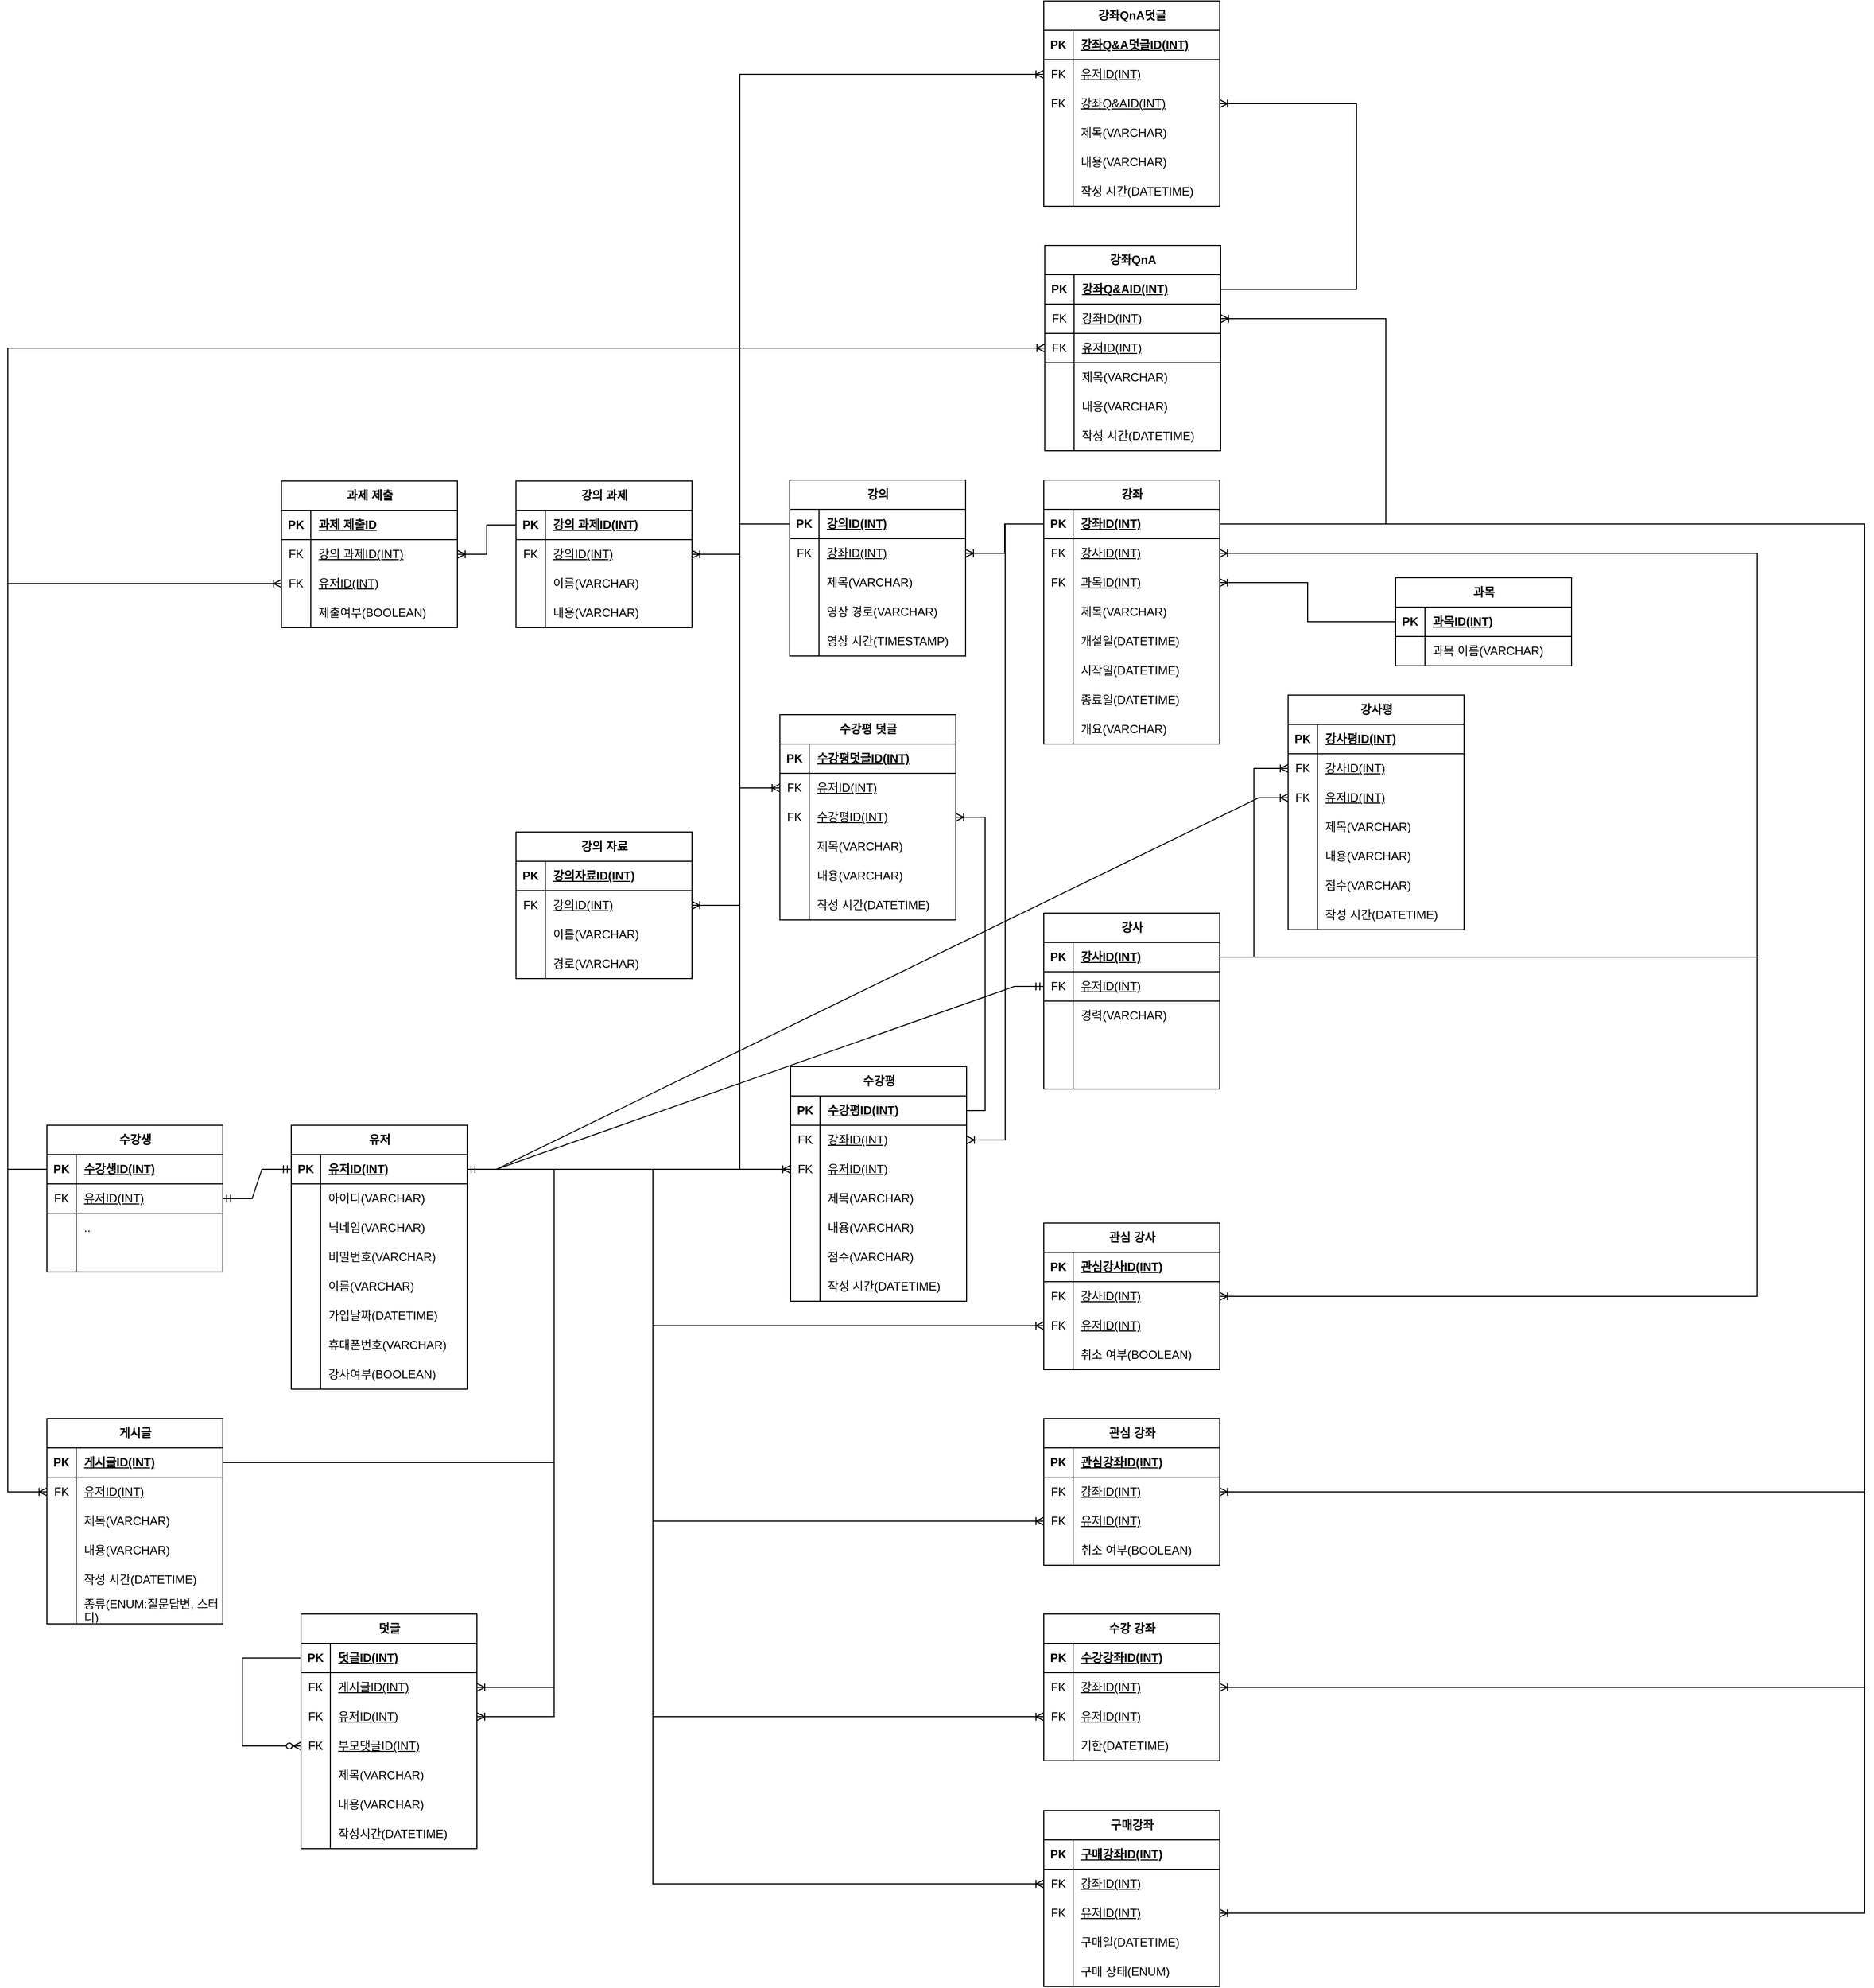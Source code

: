 <mxfile version="25.0.3" pages="2">
  <diagram name="페이지-1" id="kzORpWsayRi6aVMAckgO">
    <mxGraphModel dx="1082" dy="1715" grid="1" gridSize="10" guides="1" tooltips="1" connect="1" arrows="1" fold="1" page="1" pageScale="1" pageWidth="827" pageHeight="1169" math="0" shadow="0">
      <root>
        <mxCell id="0" />
        <mxCell id="1" parent="0" />
        <mxCell id="kJ-h5BMBFFXiCw0qenww-1" value="강사" style="shape=table;startSize=30;container=1;collapsible=1;childLayout=tableLayout;fixedRows=1;rowLines=0;fontStyle=1;align=center;resizeLast=1;html=1;" parent="1" vertex="1">
          <mxGeometry x="1351" y="-117" width="180" height="180" as="geometry" />
        </mxCell>
        <mxCell id="kJ-h5BMBFFXiCw0qenww-2" value="" style="shape=tableRow;horizontal=0;startSize=0;swimlaneHead=0;swimlaneBody=0;fillColor=none;collapsible=0;dropTarget=0;points=[[0,0.5],[1,0.5]];portConstraint=eastwest;top=0;left=0;right=0;bottom=1;" parent="kJ-h5BMBFFXiCw0qenww-1" vertex="1">
          <mxGeometry y="30" width="180" height="30" as="geometry" />
        </mxCell>
        <mxCell id="kJ-h5BMBFFXiCw0qenww-3" value="PK" style="shape=partialRectangle;connectable=0;fillColor=none;top=0;left=0;bottom=0;right=0;fontStyle=1;overflow=hidden;whiteSpace=wrap;html=1;" parent="kJ-h5BMBFFXiCw0qenww-2" vertex="1">
          <mxGeometry width="30" height="30" as="geometry">
            <mxRectangle width="30" height="30" as="alternateBounds" />
          </mxGeometry>
        </mxCell>
        <mxCell id="kJ-h5BMBFFXiCw0qenww-4" value="강사ID(INT)" style="shape=partialRectangle;connectable=0;fillColor=none;top=0;left=0;bottom=0;right=0;align=left;spacingLeft=6;fontStyle=5;overflow=hidden;whiteSpace=wrap;html=1;" parent="kJ-h5BMBFFXiCw0qenww-2" vertex="1">
          <mxGeometry x="30" width="150" height="30" as="geometry">
            <mxRectangle width="150" height="30" as="alternateBounds" />
          </mxGeometry>
        </mxCell>
        <mxCell id="kJ-h5BMBFFXiCw0qenww-494" value="" style="shape=tableRow;horizontal=0;startSize=0;swimlaneHead=0;swimlaneBody=0;fillColor=none;collapsible=0;dropTarget=0;points=[[0,0.5],[1,0.5]];portConstraint=eastwest;top=0;left=0;right=0;bottom=1;" parent="kJ-h5BMBFFXiCw0qenww-1" vertex="1">
          <mxGeometry y="60" width="180" height="30" as="geometry" />
        </mxCell>
        <mxCell id="kJ-h5BMBFFXiCw0qenww-495" value="FK" style="shape=partialRectangle;connectable=0;fillColor=none;top=0;left=0;bottom=0;right=0;fontStyle=0;overflow=hidden;whiteSpace=wrap;html=1;" parent="kJ-h5BMBFFXiCw0qenww-494" vertex="1">
          <mxGeometry width="30" height="30" as="geometry">
            <mxRectangle width="30" height="30" as="alternateBounds" />
          </mxGeometry>
        </mxCell>
        <mxCell id="kJ-h5BMBFFXiCw0qenww-496" value="유저ID(INT)" style="shape=partialRectangle;connectable=0;fillColor=none;top=0;left=0;bottom=0;right=0;align=left;spacingLeft=6;fontStyle=4;overflow=hidden;whiteSpace=wrap;html=1;" parent="kJ-h5BMBFFXiCw0qenww-494" vertex="1">
          <mxGeometry x="30" width="150" height="30" as="geometry">
            <mxRectangle width="150" height="30" as="alternateBounds" />
          </mxGeometry>
        </mxCell>
        <mxCell id="kJ-h5BMBFFXiCw0qenww-5" value="" style="shape=tableRow;horizontal=0;startSize=0;swimlaneHead=0;swimlaneBody=0;fillColor=none;collapsible=0;dropTarget=0;points=[[0,0.5],[1,0.5]];portConstraint=eastwest;top=0;left=0;right=0;bottom=0;" parent="kJ-h5BMBFFXiCw0qenww-1" vertex="1">
          <mxGeometry y="90" width="180" height="30" as="geometry" />
        </mxCell>
        <mxCell id="kJ-h5BMBFFXiCw0qenww-6" value="" style="shape=partialRectangle;connectable=0;fillColor=none;top=0;left=0;bottom=0;right=0;editable=1;overflow=hidden;whiteSpace=wrap;html=1;" parent="kJ-h5BMBFFXiCw0qenww-5" vertex="1">
          <mxGeometry width="30" height="30" as="geometry">
            <mxRectangle width="30" height="30" as="alternateBounds" />
          </mxGeometry>
        </mxCell>
        <mxCell id="kJ-h5BMBFFXiCw0qenww-7" value="경력(VARCHAR)" style="shape=partialRectangle;connectable=0;fillColor=none;top=0;left=0;bottom=0;right=0;align=left;spacingLeft=6;overflow=hidden;whiteSpace=wrap;html=1;" parent="kJ-h5BMBFFXiCw0qenww-5" vertex="1">
          <mxGeometry x="30" width="150" height="30" as="geometry">
            <mxRectangle width="150" height="30" as="alternateBounds" />
          </mxGeometry>
        </mxCell>
        <mxCell id="kJ-h5BMBFFXiCw0qenww-8" value="" style="shape=tableRow;horizontal=0;startSize=0;swimlaneHead=0;swimlaneBody=0;fillColor=none;collapsible=0;dropTarget=0;points=[[0,0.5],[1,0.5]];portConstraint=eastwest;top=0;left=0;right=0;bottom=0;" parent="kJ-h5BMBFFXiCw0qenww-1" vertex="1">
          <mxGeometry y="120" width="180" height="30" as="geometry" />
        </mxCell>
        <mxCell id="kJ-h5BMBFFXiCw0qenww-9" value="" style="shape=partialRectangle;connectable=0;fillColor=none;top=0;left=0;bottom=0;right=0;editable=1;overflow=hidden;whiteSpace=wrap;html=1;" parent="kJ-h5BMBFFXiCw0qenww-8" vertex="1">
          <mxGeometry width="30" height="30" as="geometry">
            <mxRectangle width="30" height="30" as="alternateBounds" />
          </mxGeometry>
        </mxCell>
        <mxCell id="kJ-h5BMBFFXiCw0qenww-10" value="" style="shape=partialRectangle;connectable=0;fillColor=none;top=0;left=0;bottom=0;right=0;align=left;spacingLeft=6;overflow=hidden;whiteSpace=wrap;html=1;" parent="kJ-h5BMBFFXiCw0qenww-8" vertex="1">
          <mxGeometry x="30" width="150" height="30" as="geometry">
            <mxRectangle width="150" height="30" as="alternateBounds" />
          </mxGeometry>
        </mxCell>
        <mxCell id="kJ-h5BMBFFXiCw0qenww-11" value="" style="shape=tableRow;horizontal=0;startSize=0;swimlaneHead=0;swimlaneBody=0;fillColor=none;collapsible=0;dropTarget=0;points=[[0,0.5],[1,0.5]];portConstraint=eastwest;top=0;left=0;right=0;bottom=0;" parent="kJ-h5BMBFFXiCw0qenww-1" vertex="1">
          <mxGeometry y="150" width="180" height="30" as="geometry" />
        </mxCell>
        <mxCell id="kJ-h5BMBFFXiCw0qenww-12" value="" style="shape=partialRectangle;connectable=0;fillColor=none;top=0;left=0;bottom=0;right=0;editable=1;overflow=hidden;whiteSpace=wrap;html=1;" parent="kJ-h5BMBFFXiCw0qenww-11" vertex="1">
          <mxGeometry width="30" height="30" as="geometry">
            <mxRectangle width="30" height="30" as="alternateBounds" />
          </mxGeometry>
        </mxCell>
        <mxCell id="kJ-h5BMBFFXiCw0qenww-13" value="" style="shape=partialRectangle;connectable=0;fillColor=none;top=0;left=0;bottom=0;right=0;align=left;spacingLeft=6;overflow=hidden;whiteSpace=wrap;html=1;" parent="kJ-h5BMBFFXiCw0qenww-11" vertex="1">
          <mxGeometry x="30" width="150" height="30" as="geometry">
            <mxRectangle width="150" height="30" as="alternateBounds" />
          </mxGeometry>
        </mxCell>
        <mxCell id="kJ-h5BMBFFXiCw0qenww-32" value="강좌" style="shape=table;startSize=30;container=1;collapsible=1;childLayout=tableLayout;fixedRows=1;rowLines=0;fontStyle=1;align=center;resizeLast=1;html=1;" parent="1" vertex="1">
          <mxGeometry x="1351" y="-560" width="180" height="270" as="geometry" />
        </mxCell>
        <mxCell id="kJ-h5BMBFFXiCw0qenww-33" value="" style="shape=tableRow;horizontal=0;startSize=0;swimlaneHead=0;swimlaneBody=0;fillColor=none;collapsible=0;dropTarget=0;points=[[0,0.5],[1,0.5]];portConstraint=eastwest;top=0;left=0;right=0;bottom=1;" parent="kJ-h5BMBFFXiCw0qenww-32" vertex="1">
          <mxGeometry y="30" width="180" height="30" as="geometry" />
        </mxCell>
        <mxCell id="kJ-h5BMBFFXiCw0qenww-34" value="PK" style="shape=partialRectangle;connectable=0;fillColor=none;top=0;left=0;bottom=0;right=0;fontStyle=1;overflow=hidden;whiteSpace=wrap;html=1;" parent="kJ-h5BMBFFXiCw0qenww-33" vertex="1">
          <mxGeometry width="30" height="30" as="geometry">
            <mxRectangle width="30" height="30" as="alternateBounds" />
          </mxGeometry>
        </mxCell>
        <mxCell id="kJ-h5BMBFFXiCw0qenww-35" value="강좌ID(INT)" style="shape=partialRectangle;connectable=0;fillColor=none;top=0;left=0;bottom=0;right=0;align=left;spacingLeft=6;fontStyle=5;overflow=hidden;whiteSpace=wrap;html=1;" parent="kJ-h5BMBFFXiCw0qenww-33" vertex="1">
          <mxGeometry x="30" width="150" height="30" as="geometry">
            <mxRectangle width="150" height="30" as="alternateBounds" />
          </mxGeometry>
        </mxCell>
        <mxCell id="kJ-h5BMBFFXiCw0qenww-36" value="" style="shape=tableRow;horizontal=0;startSize=0;swimlaneHead=0;swimlaneBody=0;fillColor=none;collapsible=0;dropTarget=0;points=[[0,0.5],[1,0.5]];portConstraint=eastwest;top=0;left=0;right=0;bottom=0;" parent="kJ-h5BMBFFXiCw0qenww-32" vertex="1">
          <mxGeometry y="60" width="180" height="30" as="geometry" />
        </mxCell>
        <mxCell id="kJ-h5BMBFFXiCw0qenww-37" value="FK" style="shape=partialRectangle;connectable=0;fillColor=none;top=0;left=0;bottom=0;right=0;editable=1;overflow=hidden;whiteSpace=wrap;html=1;" parent="kJ-h5BMBFFXiCw0qenww-36" vertex="1">
          <mxGeometry width="30" height="30" as="geometry">
            <mxRectangle width="30" height="30" as="alternateBounds" />
          </mxGeometry>
        </mxCell>
        <mxCell id="kJ-h5BMBFFXiCw0qenww-38" value="강사ID(INT)" style="shape=partialRectangle;connectable=0;fillColor=none;top=0;left=0;bottom=0;right=0;align=left;spacingLeft=6;overflow=hidden;whiteSpace=wrap;html=1;fontStyle=4" parent="kJ-h5BMBFFXiCw0qenww-36" vertex="1">
          <mxGeometry x="30" width="150" height="30" as="geometry">
            <mxRectangle width="150" height="30" as="alternateBounds" />
          </mxGeometry>
        </mxCell>
        <mxCell id="kJ-h5BMBFFXiCw0qenww-39" value="" style="shape=tableRow;horizontal=0;startSize=0;swimlaneHead=0;swimlaneBody=0;fillColor=none;collapsible=0;dropTarget=0;points=[[0,0.5],[1,0.5]];portConstraint=eastwest;top=0;left=0;right=0;bottom=0;" parent="kJ-h5BMBFFXiCw0qenww-32" vertex="1">
          <mxGeometry y="90" width="180" height="30" as="geometry" />
        </mxCell>
        <mxCell id="kJ-h5BMBFFXiCw0qenww-40" value="FK" style="shape=partialRectangle;connectable=0;fillColor=none;top=0;left=0;bottom=0;right=0;editable=1;overflow=hidden;whiteSpace=wrap;html=1;" parent="kJ-h5BMBFFXiCw0qenww-39" vertex="1">
          <mxGeometry width="30" height="30" as="geometry">
            <mxRectangle width="30" height="30" as="alternateBounds" />
          </mxGeometry>
        </mxCell>
        <mxCell id="kJ-h5BMBFFXiCw0qenww-41" value="과목ID(INT)" style="shape=partialRectangle;connectable=0;fillColor=none;top=0;left=0;bottom=0;right=0;align=left;spacingLeft=6;overflow=hidden;whiteSpace=wrap;html=1;fontStyle=4" parent="kJ-h5BMBFFXiCw0qenww-39" vertex="1">
          <mxGeometry x="30" width="150" height="30" as="geometry">
            <mxRectangle width="150" height="30" as="alternateBounds" />
          </mxGeometry>
        </mxCell>
        <mxCell id="kJ-h5BMBFFXiCw0qenww-42" value="" style="shape=tableRow;horizontal=0;startSize=0;swimlaneHead=0;swimlaneBody=0;fillColor=none;collapsible=0;dropTarget=0;points=[[0,0.5],[1,0.5]];portConstraint=eastwest;top=0;left=0;right=0;bottom=0;" parent="kJ-h5BMBFFXiCw0qenww-32" vertex="1">
          <mxGeometry y="120" width="180" height="30" as="geometry" />
        </mxCell>
        <mxCell id="kJ-h5BMBFFXiCw0qenww-43" value="" style="shape=partialRectangle;connectable=0;fillColor=none;top=0;left=0;bottom=0;right=0;editable=1;overflow=hidden;whiteSpace=wrap;html=1;" parent="kJ-h5BMBFFXiCw0qenww-42" vertex="1">
          <mxGeometry width="30" height="30" as="geometry">
            <mxRectangle width="30" height="30" as="alternateBounds" />
          </mxGeometry>
        </mxCell>
        <mxCell id="kJ-h5BMBFFXiCw0qenww-44" value="제목(VARCHAR)" style="shape=partialRectangle;connectable=0;fillColor=none;top=0;left=0;bottom=0;right=0;align=left;spacingLeft=6;overflow=hidden;whiteSpace=wrap;html=1;" parent="kJ-h5BMBFFXiCw0qenww-42" vertex="1">
          <mxGeometry x="30" width="150" height="30" as="geometry">
            <mxRectangle width="150" height="30" as="alternateBounds" />
          </mxGeometry>
        </mxCell>
        <mxCell id="kJ-h5BMBFFXiCw0qenww-45" value="" style="shape=tableRow;horizontal=0;startSize=0;swimlaneHead=0;swimlaneBody=0;fillColor=none;collapsible=0;dropTarget=0;points=[[0,0.5],[1,0.5]];portConstraint=eastwest;top=0;left=0;right=0;bottom=0;" parent="kJ-h5BMBFFXiCw0qenww-32" vertex="1">
          <mxGeometry y="150" width="180" height="30" as="geometry" />
        </mxCell>
        <mxCell id="kJ-h5BMBFFXiCw0qenww-46" value="" style="shape=partialRectangle;connectable=0;fillColor=none;top=0;left=0;bottom=0;right=0;editable=1;overflow=hidden;whiteSpace=wrap;html=1;" parent="kJ-h5BMBFFXiCw0qenww-45" vertex="1">
          <mxGeometry width="30" height="30" as="geometry">
            <mxRectangle width="30" height="30" as="alternateBounds" />
          </mxGeometry>
        </mxCell>
        <mxCell id="kJ-h5BMBFFXiCw0qenww-47" value="개설일(DATETIME)" style="shape=partialRectangle;connectable=0;fillColor=none;top=0;left=0;bottom=0;right=0;align=left;spacingLeft=6;overflow=hidden;whiteSpace=wrap;html=1;" parent="kJ-h5BMBFFXiCw0qenww-45" vertex="1">
          <mxGeometry x="30" width="150" height="30" as="geometry">
            <mxRectangle width="150" height="30" as="alternateBounds" />
          </mxGeometry>
        </mxCell>
        <mxCell id="kJ-h5BMBFFXiCw0qenww-48" value="" style="shape=tableRow;horizontal=0;startSize=0;swimlaneHead=0;swimlaneBody=0;fillColor=none;collapsible=0;dropTarget=0;points=[[0,0.5],[1,0.5]];portConstraint=eastwest;top=0;left=0;right=0;bottom=0;" parent="kJ-h5BMBFFXiCw0qenww-32" vertex="1">
          <mxGeometry y="180" width="180" height="30" as="geometry" />
        </mxCell>
        <mxCell id="kJ-h5BMBFFXiCw0qenww-49" value="" style="shape=partialRectangle;connectable=0;fillColor=none;top=0;left=0;bottom=0;right=0;editable=1;overflow=hidden;whiteSpace=wrap;html=1;" parent="kJ-h5BMBFFXiCw0qenww-48" vertex="1">
          <mxGeometry width="30" height="30" as="geometry">
            <mxRectangle width="30" height="30" as="alternateBounds" />
          </mxGeometry>
        </mxCell>
        <mxCell id="kJ-h5BMBFFXiCw0qenww-50" value="시작일(DATETIME)" style="shape=partialRectangle;connectable=0;fillColor=none;top=0;left=0;bottom=0;right=0;align=left;spacingLeft=6;overflow=hidden;whiteSpace=wrap;html=1;" parent="kJ-h5BMBFFXiCw0qenww-48" vertex="1">
          <mxGeometry x="30" width="150" height="30" as="geometry">
            <mxRectangle width="150" height="30" as="alternateBounds" />
          </mxGeometry>
        </mxCell>
        <mxCell id="kJ-h5BMBFFXiCw0qenww-51" value="" style="shape=tableRow;horizontal=0;startSize=0;swimlaneHead=0;swimlaneBody=0;fillColor=none;collapsible=0;dropTarget=0;points=[[0,0.5],[1,0.5]];portConstraint=eastwest;top=0;left=0;right=0;bottom=0;" parent="kJ-h5BMBFFXiCw0qenww-32" vertex="1">
          <mxGeometry y="210" width="180" height="30" as="geometry" />
        </mxCell>
        <mxCell id="kJ-h5BMBFFXiCw0qenww-52" value="" style="shape=partialRectangle;connectable=0;fillColor=none;top=0;left=0;bottom=0;right=0;editable=1;overflow=hidden;whiteSpace=wrap;html=1;" parent="kJ-h5BMBFFXiCw0qenww-51" vertex="1">
          <mxGeometry width="30" height="30" as="geometry">
            <mxRectangle width="30" height="30" as="alternateBounds" />
          </mxGeometry>
        </mxCell>
        <mxCell id="kJ-h5BMBFFXiCw0qenww-53" value="종료일(DATETIME)" style="shape=partialRectangle;connectable=0;fillColor=none;top=0;left=0;bottom=0;right=0;align=left;spacingLeft=6;overflow=hidden;whiteSpace=wrap;html=1;" parent="kJ-h5BMBFFXiCw0qenww-51" vertex="1">
          <mxGeometry x="30" width="150" height="30" as="geometry">
            <mxRectangle width="150" height="30" as="alternateBounds" />
          </mxGeometry>
        </mxCell>
        <mxCell id="kJ-h5BMBFFXiCw0qenww-473" value="" style="shape=tableRow;horizontal=0;startSize=0;swimlaneHead=0;swimlaneBody=0;fillColor=none;collapsible=0;dropTarget=0;points=[[0,0.5],[1,0.5]];portConstraint=eastwest;top=0;left=0;right=0;bottom=0;" parent="kJ-h5BMBFFXiCw0qenww-32" vertex="1">
          <mxGeometry y="240" width="180" height="30" as="geometry" />
        </mxCell>
        <mxCell id="kJ-h5BMBFFXiCw0qenww-474" value="" style="shape=partialRectangle;connectable=0;fillColor=none;top=0;left=0;bottom=0;right=0;editable=1;overflow=hidden;whiteSpace=wrap;html=1;" parent="kJ-h5BMBFFXiCw0qenww-473" vertex="1">
          <mxGeometry width="30" height="30" as="geometry">
            <mxRectangle width="30" height="30" as="alternateBounds" />
          </mxGeometry>
        </mxCell>
        <mxCell id="kJ-h5BMBFFXiCw0qenww-475" value="개요(VARCHAR)" style="shape=partialRectangle;connectable=0;fillColor=none;top=0;left=0;bottom=0;right=0;align=left;spacingLeft=6;overflow=hidden;whiteSpace=wrap;html=1;" parent="kJ-h5BMBFFXiCw0qenww-473" vertex="1">
          <mxGeometry x="30" width="150" height="30" as="geometry">
            <mxRectangle width="150" height="30" as="alternateBounds" />
          </mxGeometry>
        </mxCell>
        <mxCell id="kJ-h5BMBFFXiCw0qenww-54" value="수강평" style="shape=table;startSize=30;container=1;collapsible=1;childLayout=tableLayout;fixedRows=1;rowLines=0;fontStyle=1;align=center;resizeLast=1;html=1;" parent="1" vertex="1">
          <mxGeometry x="1092" y="40" width="180" height="240" as="geometry" />
        </mxCell>
        <mxCell id="kJ-h5BMBFFXiCw0qenww-55" value="" style="shape=tableRow;horizontal=0;startSize=0;swimlaneHead=0;swimlaneBody=0;fillColor=none;collapsible=0;dropTarget=0;points=[[0,0.5],[1,0.5]];portConstraint=eastwest;top=0;left=0;right=0;bottom=1;" parent="kJ-h5BMBFFXiCw0qenww-54" vertex="1">
          <mxGeometry y="30" width="180" height="30" as="geometry" />
        </mxCell>
        <mxCell id="kJ-h5BMBFFXiCw0qenww-56" value="PK" style="shape=partialRectangle;connectable=0;fillColor=none;top=0;left=0;bottom=0;right=0;fontStyle=1;overflow=hidden;whiteSpace=wrap;html=1;" parent="kJ-h5BMBFFXiCw0qenww-55" vertex="1">
          <mxGeometry width="30" height="30" as="geometry">
            <mxRectangle width="30" height="30" as="alternateBounds" />
          </mxGeometry>
        </mxCell>
        <mxCell id="kJ-h5BMBFFXiCw0qenww-57" value="수강평ID(INT)" style="shape=partialRectangle;connectable=0;fillColor=none;top=0;left=0;bottom=0;right=0;align=left;spacingLeft=6;fontStyle=5;overflow=hidden;whiteSpace=wrap;html=1;" parent="kJ-h5BMBFFXiCw0qenww-55" vertex="1">
          <mxGeometry x="30" width="150" height="30" as="geometry">
            <mxRectangle width="150" height="30" as="alternateBounds" />
          </mxGeometry>
        </mxCell>
        <mxCell id="kJ-h5BMBFFXiCw0qenww-58" value="" style="shape=tableRow;horizontal=0;startSize=0;swimlaneHead=0;swimlaneBody=0;fillColor=none;collapsible=0;dropTarget=0;points=[[0,0.5],[1,0.5]];portConstraint=eastwest;top=0;left=0;right=0;bottom=0;" parent="kJ-h5BMBFFXiCw0qenww-54" vertex="1">
          <mxGeometry y="60" width="180" height="30" as="geometry" />
        </mxCell>
        <mxCell id="kJ-h5BMBFFXiCw0qenww-59" value="FK" style="shape=partialRectangle;connectable=0;fillColor=none;top=0;left=0;bottom=0;right=0;editable=1;overflow=hidden;whiteSpace=wrap;html=1;" parent="kJ-h5BMBFFXiCw0qenww-58" vertex="1">
          <mxGeometry width="30" height="30" as="geometry">
            <mxRectangle width="30" height="30" as="alternateBounds" />
          </mxGeometry>
        </mxCell>
        <mxCell id="kJ-h5BMBFFXiCw0qenww-60" value="강좌ID(INT)" style="shape=partialRectangle;connectable=0;fillColor=none;top=0;left=0;bottom=0;right=0;align=left;spacingLeft=6;overflow=hidden;whiteSpace=wrap;html=1;fontStyle=4" parent="kJ-h5BMBFFXiCw0qenww-58" vertex="1">
          <mxGeometry x="30" width="150" height="30" as="geometry">
            <mxRectangle width="150" height="30" as="alternateBounds" />
          </mxGeometry>
        </mxCell>
        <mxCell id="kJ-h5BMBFFXiCw0qenww-61" value="" style="shape=tableRow;horizontal=0;startSize=0;swimlaneHead=0;swimlaneBody=0;fillColor=none;collapsible=0;dropTarget=0;points=[[0,0.5],[1,0.5]];portConstraint=eastwest;top=0;left=0;right=0;bottom=0;" parent="kJ-h5BMBFFXiCw0qenww-54" vertex="1">
          <mxGeometry y="90" width="180" height="30" as="geometry" />
        </mxCell>
        <mxCell id="kJ-h5BMBFFXiCw0qenww-62" value="FK" style="shape=partialRectangle;connectable=0;fillColor=none;top=0;left=0;bottom=0;right=0;editable=1;overflow=hidden;whiteSpace=wrap;html=1;" parent="kJ-h5BMBFFXiCw0qenww-61" vertex="1">
          <mxGeometry width="30" height="30" as="geometry">
            <mxRectangle width="30" height="30" as="alternateBounds" />
          </mxGeometry>
        </mxCell>
        <mxCell id="kJ-h5BMBFFXiCw0qenww-63" value="유저ID(INT)" style="shape=partialRectangle;connectable=0;fillColor=none;top=0;left=0;bottom=0;right=0;align=left;spacingLeft=6;overflow=hidden;whiteSpace=wrap;html=1;fontStyle=4" parent="kJ-h5BMBFFXiCw0qenww-61" vertex="1">
          <mxGeometry x="30" width="150" height="30" as="geometry">
            <mxRectangle width="150" height="30" as="alternateBounds" />
          </mxGeometry>
        </mxCell>
        <mxCell id="kJ-h5BMBFFXiCw0qenww-64" value="" style="shape=tableRow;horizontal=0;startSize=0;swimlaneHead=0;swimlaneBody=0;fillColor=none;collapsible=0;dropTarget=0;points=[[0,0.5],[1,0.5]];portConstraint=eastwest;top=0;left=0;right=0;bottom=0;" parent="kJ-h5BMBFFXiCw0qenww-54" vertex="1">
          <mxGeometry y="120" width="180" height="30" as="geometry" />
        </mxCell>
        <mxCell id="kJ-h5BMBFFXiCw0qenww-65" value="" style="shape=partialRectangle;connectable=0;fillColor=none;top=0;left=0;bottom=0;right=0;editable=1;overflow=hidden;whiteSpace=wrap;html=1;" parent="kJ-h5BMBFFXiCw0qenww-64" vertex="1">
          <mxGeometry width="30" height="30" as="geometry">
            <mxRectangle width="30" height="30" as="alternateBounds" />
          </mxGeometry>
        </mxCell>
        <mxCell id="kJ-h5BMBFFXiCw0qenww-66" value="제목(VARCHAR)" style="shape=partialRectangle;connectable=0;fillColor=none;top=0;left=0;bottom=0;right=0;align=left;spacingLeft=6;overflow=hidden;whiteSpace=wrap;html=1;" parent="kJ-h5BMBFFXiCw0qenww-64" vertex="1">
          <mxGeometry x="30" width="150" height="30" as="geometry">
            <mxRectangle width="150" height="30" as="alternateBounds" />
          </mxGeometry>
        </mxCell>
        <mxCell id="kJ-h5BMBFFXiCw0qenww-67" value="" style="shape=tableRow;horizontal=0;startSize=0;swimlaneHead=0;swimlaneBody=0;fillColor=none;collapsible=0;dropTarget=0;points=[[0,0.5],[1,0.5]];portConstraint=eastwest;top=0;left=0;right=0;bottom=0;" parent="kJ-h5BMBFFXiCw0qenww-54" vertex="1">
          <mxGeometry y="150" width="180" height="30" as="geometry" />
        </mxCell>
        <mxCell id="kJ-h5BMBFFXiCw0qenww-68" value="" style="shape=partialRectangle;connectable=0;fillColor=none;top=0;left=0;bottom=0;right=0;editable=1;overflow=hidden;whiteSpace=wrap;html=1;" parent="kJ-h5BMBFFXiCw0qenww-67" vertex="1">
          <mxGeometry width="30" height="30" as="geometry">
            <mxRectangle width="30" height="30" as="alternateBounds" />
          </mxGeometry>
        </mxCell>
        <mxCell id="kJ-h5BMBFFXiCw0qenww-69" value="내용(VARCHAR)" style="shape=partialRectangle;connectable=0;fillColor=none;top=0;left=0;bottom=0;right=0;align=left;spacingLeft=6;overflow=hidden;whiteSpace=wrap;html=1;" parent="kJ-h5BMBFFXiCw0qenww-67" vertex="1">
          <mxGeometry x="30" width="150" height="30" as="geometry">
            <mxRectangle width="150" height="30" as="alternateBounds" />
          </mxGeometry>
        </mxCell>
        <mxCell id="kJ-h5BMBFFXiCw0qenww-70" value="" style="shape=tableRow;horizontal=0;startSize=0;swimlaneHead=0;swimlaneBody=0;fillColor=none;collapsible=0;dropTarget=0;points=[[0,0.5],[1,0.5]];portConstraint=eastwest;top=0;left=0;right=0;bottom=0;" parent="kJ-h5BMBFFXiCw0qenww-54" vertex="1">
          <mxGeometry y="180" width="180" height="30" as="geometry" />
        </mxCell>
        <mxCell id="kJ-h5BMBFFXiCw0qenww-71" value="" style="shape=partialRectangle;connectable=0;fillColor=none;top=0;left=0;bottom=0;right=0;editable=1;overflow=hidden;whiteSpace=wrap;html=1;" parent="kJ-h5BMBFFXiCw0qenww-70" vertex="1">
          <mxGeometry width="30" height="30" as="geometry">
            <mxRectangle width="30" height="30" as="alternateBounds" />
          </mxGeometry>
        </mxCell>
        <mxCell id="kJ-h5BMBFFXiCw0qenww-72" value="점수(VARCHAR)" style="shape=partialRectangle;connectable=0;fillColor=none;top=0;left=0;bottom=0;right=0;align=left;spacingLeft=6;overflow=hidden;whiteSpace=wrap;html=1;" parent="kJ-h5BMBFFXiCw0qenww-70" vertex="1">
          <mxGeometry x="30" width="150" height="30" as="geometry">
            <mxRectangle width="150" height="30" as="alternateBounds" />
          </mxGeometry>
        </mxCell>
        <mxCell id="kJ-h5BMBFFXiCw0qenww-443" value="" style="shape=tableRow;horizontal=0;startSize=0;swimlaneHead=0;swimlaneBody=0;fillColor=none;collapsible=0;dropTarget=0;points=[[0,0.5],[1,0.5]];portConstraint=eastwest;top=0;left=0;right=0;bottom=0;" parent="kJ-h5BMBFFXiCw0qenww-54" vertex="1">
          <mxGeometry y="210" width="180" height="30" as="geometry" />
        </mxCell>
        <mxCell id="kJ-h5BMBFFXiCw0qenww-444" value="" style="shape=partialRectangle;connectable=0;fillColor=none;top=0;left=0;bottom=0;right=0;editable=1;overflow=hidden;whiteSpace=wrap;html=1;" parent="kJ-h5BMBFFXiCw0qenww-443" vertex="1">
          <mxGeometry width="30" height="30" as="geometry">
            <mxRectangle width="30" height="30" as="alternateBounds" />
          </mxGeometry>
        </mxCell>
        <mxCell id="kJ-h5BMBFFXiCw0qenww-445" value="작성 시간(DATETIME)" style="shape=partialRectangle;connectable=0;fillColor=none;top=0;left=0;bottom=0;right=0;align=left;spacingLeft=6;overflow=hidden;whiteSpace=wrap;html=1;" parent="kJ-h5BMBFFXiCw0qenww-443" vertex="1">
          <mxGeometry x="30" width="150" height="30" as="geometry">
            <mxRectangle width="150" height="30" as="alternateBounds" />
          </mxGeometry>
        </mxCell>
        <mxCell id="kJ-h5BMBFFXiCw0qenww-76" value="강의" style="shape=table;startSize=30;container=1;collapsible=1;childLayout=tableLayout;fixedRows=1;rowLines=0;fontStyle=1;align=center;resizeLast=1;html=1;" parent="1" vertex="1">
          <mxGeometry x="1091" y="-560" width="180" height="180" as="geometry" />
        </mxCell>
        <mxCell id="kJ-h5BMBFFXiCw0qenww-77" value="" style="shape=tableRow;horizontal=0;startSize=0;swimlaneHead=0;swimlaneBody=0;fillColor=none;collapsible=0;dropTarget=0;points=[[0,0.5],[1,0.5]];portConstraint=eastwest;top=0;left=0;right=0;bottom=1;" parent="kJ-h5BMBFFXiCw0qenww-76" vertex="1">
          <mxGeometry y="30" width="180" height="30" as="geometry" />
        </mxCell>
        <mxCell id="kJ-h5BMBFFXiCw0qenww-78" value="PK" style="shape=partialRectangle;connectable=0;fillColor=none;top=0;left=0;bottom=0;right=0;fontStyle=1;overflow=hidden;whiteSpace=wrap;html=1;" parent="kJ-h5BMBFFXiCw0qenww-77" vertex="1">
          <mxGeometry width="30" height="30" as="geometry">
            <mxRectangle width="30" height="30" as="alternateBounds" />
          </mxGeometry>
        </mxCell>
        <mxCell id="kJ-h5BMBFFXiCw0qenww-79" value="강의ID(INT)" style="shape=partialRectangle;connectable=0;fillColor=none;top=0;left=0;bottom=0;right=0;align=left;spacingLeft=6;fontStyle=5;overflow=hidden;whiteSpace=wrap;html=1;" parent="kJ-h5BMBFFXiCw0qenww-77" vertex="1">
          <mxGeometry x="30" width="150" height="30" as="geometry">
            <mxRectangle width="150" height="30" as="alternateBounds" />
          </mxGeometry>
        </mxCell>
        <mxCell id="kJ-h5BMBFFXiCw0qenww-80" value="" style="shape=tableRow;horizontal=0;startSize=0;swimlaneHead=0;swimlaneBody=0;fillColor=none;collapsible=0;dropTarget=0;points=[[0,0.5],[1,0.5]];portConstraint=eastwest;top=0;left=0;right=0;bottom=0;" parent="kJ-h5BMBFFXiCw0qenww-76" vertex="1">
          <mxGeometry y="60" width="180" height="30" as="geometry" />
        </mxCell>
        <mxCell id="kJ-h5BMBFFXiCw0qenww-81" value="FK" style="shape=partialRectangle;connectable=0;fillColor=none;top=0;left=0;bottom=0;right=0;editable=1;overflow=hidden;whiteSpace=wrap;html=1;" parent="kJ-h5BMBFFXiCw0qenww-80" vertex="1">
          <mxGeometry width="30" height="30" as="geometry">
            <mxRectangle width="30" height="30" as="alternateBounds" />
          </mxGeometry>
        </mxCell>
        <mxCell id="kJ-h5BMBFFXiCw0qenww-82" value="강좌ID(INT)" style="shape=partialRectangle;connectable=0;fillColor=none;top=0;left=0;bottom=0;right=0;align=left;spacingLeft=6;overflow=hidden;whiteSpace=wrap;html=1;fontStyle=4" parent="kJ-h5BMBFFXiCw0qenww-80" vertex="1">
          <mxGeometry x="30" width="150" height="30" as="geometry">
            <mxRectangle width="150" height="30" as="alternateBounds" />
          </mxGeometry>
        </mxCell>
        <mxCell id="kJ-h5BMBFFXiCw0qenww-83" value="" style="shape=tableRow;horizontal=0;startSize=0;swimlaneHead=0;swimlaneBody=0;fillColor=none;collapsible=0;dropTarget=0;points=[[0,0.5],[1,0.5]];portConstraint=eastwest;top=0;left=0;right=0;bottom=0;" parent="kJ-h5BMBFFXiCw0qenww-76" vertex="1">
          <mxGeometry y="90" width="180" height="30" as="geometry" />
        </mxCell>
        <mxCell id="kJ-h5BMBFFXiCw0qenww-84" value="" style="shape=partialRectangle;connectable=0;fillColor=none;top=0;left=0;bottom=0;right=0;editable=1;overflow=hidden;whiteSpace=wrap;html=1;" parent="kJ-h5BMBFFXiCw0qenww-83" vertex="1">
          <mxGeometry width="30" height="30" as="geometry">
            <mxRectangle width="30" height="30" as="alternateBounds" />
          </mxGeometry>
        </mxCell>
        <mxCell id="kJ-h5BMBFFXiCw0qenww-85" value="제목(VARCHAR)" style="shape=partialRectangle;connectable=0;fillColor=none;top=0;left=0;bottom=0;right=0;align=left;spacingLeft=6;overflow=hidden;whiteSpace=wrap;html=1;" parent="kJ-h5BMBFFXiCw0qenww-83" vertex="1">
          <mxGeometry x="30" width="150" height="30" as="geometry">
            <mxRectangle width="150" height="30" as="alternateBounds" />
          </mxGeometry>
        </mxCell>
        <mxCell id="kJ-h5BMBFFXiCw0qenww-89" value="" style="shape=tableRow;horizontal=0;startSize=0;swimlaneHead=0;swimlaneBody=0;fillColor=none;collapsible=0;dropTarget=0;points=[[0,0.5],[1,0.5]];portConstraint=eastwest;top=0;left=0;right=0;bottom=0;" parent="kJ-h5BMBFFXiCw0qenww-76" vertex="1">
          <mxGeometry y="120" width="180" height="30" as="geometry" />
        </mxCell>
        <mxCell id="kJ-h5BMBFFXiCw0qenww-90" value="" style="shape=partialRectangle;connectable=0;fillColor=none;top=0;left=0;bottom=0;right=0;editable=1;overflow=hidden;whiteSpace=wrap;html=1;" parent="kJ-h5BMBFFXiCw0qenww-89" vertex="1">
          <mxGeometry width="30" height="30" as="geometry">
            <mxRectangle width="30" height="30" as="alternateBounds" />
          </mxGeometry>
        </mxCell>
        <mxCell id="kJ-h5BMBFFXiCw0qenww-91" value="영상 경로(VARCHAR)" style="shape=partialRectangle;connectable=0;fillColor=none;top=0;left=0;bottom=0;right=0;align=left;spacingLeft=6;overflow=hidden;whiteSpace=wrap;html=1;" parent="kJ-h5BMBFFXiCw0qenww-89" vertex="1">
          <mxGeometry x="30" width="150" height="30" as="geometry">
            <mxRectangle width="150" height="30" as="alternateBounds" />
          </mxGeometry>
        </mxCell>
        <mxCell id="kJ-h5BMBFFXiCw0qenww-92" value="" style="shape=tableRow;horizontal=0;startSize=0;swimlaneHead=0;swimlaneBody=0;fillColor=none;collapsible=0;dropTarget=0;points=[[0,0.5],[1,0.5]];portConstraint=eastwest;top=0;left=0;right=0;bottom=0;" parent="kJ-h5BMBFFXiCw0qenww-76" vertex="1">
          <mxGeometry y="150" width="180" height="30" as="geometry" />
        </mxCell>
        <mxCell id="kJ-h5BMBFFXiCw0qenww-93" value="" style="shape=partialRectangle;connectable=0;fillColor=none;top=0;left=0;bottom=0;right=0;editable=1;overflow=hidden;whiteSpace=wrap;html=1;" parent="kJ-h5BMBFFXiCw0qenww-92" vertex="1">
          <mxGeometry width="30" height="30" as="geometry">
            <mxRectangle width="30" height="30" as="alternateBounds" />
          </mxGeometry>
        </mxCell>
        <mxCell id="kJ-h5BMBFFXiCw0qenww-94" value="영상 시간(TIMESTAMP)" style="shape=partialRectangle;connectable=0;fillColor=none;top=0;left=0;bottom=0;right=0;align=left;spacingLeft=6;overflow=hidden;whiteSpace=wrap;html=1;" parent="kJ-h5BMBFFXiCw0qenww-92" vertex="1">
          <mxGeometry x="30" width="150" height="30" as="geometry">
            <mxRectangle width="150" height="30" as="alternateBounds" />
          </mxGeometry>
        </mxCell>
        <mxCell id="kJ-h5BMBFFXiCw0qenww-154" value="강의 자료" style="shape=table;startSize=30;container=1;collapsible=1;childLayout=tableLayout;fixedRows=1;rowLines=0;fontStyle=1;align=center;resizeLast=1;html=1;" parent="1" vertex="1">
          <mxGeometry x="811" y="-200" width="180" height="150" as="geometry" />
        </mxCell>
        <mxCell id="kJ-h5BMBFFXiCw0qenww-155" value="" style="shape=tableRow;horizontal=0;startSize=0;swimlaneHead=0;swimlaneBody=0;fillColor=none;collapsible=0;dropTarget=0;points=[[0,0.5],[1,0.5]];portConstraint=eastwest;top=0;left=0;right=0;bottom=1;" parent="kJ-h5BMBFFXiCw0qenww-154" vertex="1">
          <mxGeometry y="30" width="180" height="30" as="geometry" />
        </mxCell>
        <mxCell id="kJ-h5BMBFFXiCw0qenww-156" value="PK" style="shape=partialRectangle;connectable=0;fillColor=none;top=0;left=0;bottom=0;right=0;fontStyle=1;overflow=hidden;whiteSpace=wrap;html=1;" parent="kJ-h5BMBFFXiCw0qenww-155" vertex="1">
          <mxGeometry width="30" height="30" as="geometry">
            <mxRectangle width="30" height="30" as="alternateBounds" />
          </mxGeometry>
        </mxCell>
        <mxCell id="kJ-h5BMBFFXiCw0qenww-157" value="강의자료ID(INT)" style="shape=partialRectangle;connectable=0;fillColor=none;top=0;left=0;bottom=0;right=0;align=left;spacingLeft=6;fontStyle=5;overflow=hidden;whiteSpace=wrap;html=1;" parent="kJ-h5BMBFFXiCw0qenww-155" vertex="1">
          <mxGeometry x="30" width="150" height="30" as="geometry">
            <mxRectangle width="150" height="30" as="alternateBounds" />
          </mxGeometry>
        </mxCell>
        <mxCell id="kJ-h5BMBFFXiCw0qenww-158" value="" style="shape=tableRow;horizontal=0;startSize=0;swimlaneHead=0;swimlaneBody=0;fillColor=none;collapsible=0;dropTarget=0;points=[[0,0.5],[1,0.5]];portConstraint=eastwest;top=0;left=0;right=0;bottom=0;" parent="kJ-h5BMBFFXiCw0qenww-154" vertex="1">
          <mxGeometry y="60" width="180" height="30" as="geometry" />
        </mxCell>
        <mxCell id="kJ-h5BMBFFXiCw0qenww-159" value="FK" style="shape=partialRectangle;connectable=0;fillColor=none;top=0;left=0;bottom=0;right=0;editable=1;overflow=hidden;whiteSpace=wrap;html=1;" parent="kJ-h5BMBFFXiCw0qenww-158" vertex="1">
          <mxGeometry width="30" height="30" as="geometry">
            <mxRectangle width="30" height="30" as="alternateBounds" />
          </mxGeometry>
        </mxCell>
        <mxCell id="kJ-h5BMBFFXiCw0qenww-160" value="강의ID(INT)" style="shape=partialRectangle;connectable=0;fillColor=none;top=0;left=0;bottom=0;right=0;align=left;spacingLeft=6;overflow=hidden;whiteSpace=wrap;html=1;fontStyle=4" parent="kJ-h5BMBFFXiCw0qenww-158" vertex="1">
          <mxGeometry x="30" width="150" height="30" as="geometry">
            <mxRectangle width="150" height="30" as="alternateBounds" />
          </mxGeometry>
        </mxCell>
        <mxCell id="kJ-h5BMBFFXiCw0qenww-161" value="" style="shape=tableRow;horizontal=0;startSize=0;swimlaneHead=0;swimlaneBody=0;fillColor=none;collapsible=0;dropTarget=0;points=[[0,0.5],[1,0.5]];portConstraint=eastwest;top=0;left=0;right=0;bottom=0;" parent="kJ-h5BMBFFXiCw0qenww-154" vertex="1">
          <mxGeometry y="90" width="180" height="30" as="geometry" />
        </mxCell>
        <mxCell id="kJ-h5BMBFFXiCw0qenww-162" value="" style="shape=partialRectangle;connectable=0;fillColor=none;top=0;left=0;bottom=0;right=0;editable=1;overflow=hidden;whiteSpace=wrap;html=1;" parent="kJ-h5BMBFFXiCw0qenww-161" vertex="1">
          <mxGeometry width="30" height="30" as="geometry">
            <mxRectangle width="30" height="30" as="alternateBounds" />
          </mxGeometry>
        </mxCell>
        <mxCell id="kJ-h5BMBFFXiCw0qenww-163" value="이름(VARCHAR)" style="shape=partialRectangle;connectable=0;fillColor=none;top=0;left=0;bottom=0;right=0;align=left;spacingLeft=6;overflow=hidden;whiteSpace=wrap;html=1;" parent="kJ-h5BMBFFXiCw0qenww-161" vertex="1">
          <mxGeometry x="30" width="150" height="30" as="geometry">
            <mxRectangle width="150" height="30" as="alternateBounds" />
          </mxGeometry>
        </mxCell>
        <mxCell id="kJ-h5BMBFFXiCw0qenww-164" value="" style="shape=tableRow;horizontal=0;startSize=0;swimlaneHead=0;swimlaneBody=0;fillColor=none;collapsible=0;dropTarget=0;points=[[0,0.5],[1,0.5]];portConstraint=eastwest;top=0;left=0;right=0;bottom=0;" parent="kJ-h5BMBFFXiCw0qenww-154" vertex="1">
          <mxGeometry y="120" width="180" height="30" as="geometry" />
        </mxCell>
        <mxCell id="kJ-h5BMBFFXiCw0qenww-165" value="" style="shape=partialRectangle;connectable=0;fillColor=none;top=0;left=0;bottom=0;right=0;editable=1;overflow=hidden;whiteSpace=wrap;html=1;" parent="kJ-h5BMBFFXiCw0qenww-164" vertex="1">
          <mxGeometry width="30" height="30" as="geometry">
            <mxRectangle width="30" height="30" as="alternateBounds" />
          </mxGeometry>
        </mxCell>
        <mxCell id="kJ-h5BMBFFXiCw0qenww-166" value="경로(VARCHAR)" style="shape=partialRectangle;connectable=0;fillColor=none;top=0;left=0;bottom=0;right=0;align=left;spacingLeft=6;overflow=hidden;whiteSpace=wrap;html=1;" parent="kJ-h5BMBFFXiCw0qenww-164" vertex="1">
          <mxGeometry x="30" width="150" height="30" as="geometry">
            <mxRectangle width="150" height="30" as="alternateBounds" />
          </mxGeometry>
        </mxCell>
        <mxCell id="kJ-h5BMBFFXiCw0qenww-167" value="&lt;div&gt;강의 과제&lt;/div&gt;" style="shape=table;startSize=30;container=1;collapsible=1;childLayout=tableLayout;fixedRows=1;rowLines=0;fontStyle=1;align=center;resizeLast=1;html=1;" parent="1" vertex="1">
          <mxGeometry x="811" y="-559" width="180" height="150" as="geometry" />
        </mxCell>
        <mxCell id="kJ-h5BMBFFXiCw0qenww-168" value="" style="shape=tableRow;horizontal=0;startSize=0;swimlaneHead=0;swimlaneBody=0;fillColor=none;collapsible=0;dropTarget=0;points=[[0,0.5],[1,0.5]];portConstraint=eastwest;top=0;left=0;right=0;bottom=1;" parent="kJ-h5BMBFFXiCw0qenww-167" vertex="1">
          <mxGeometry y="30" width="180" height="30" as="geometry" />
        </mxCell>
        <mxCell id="kJ-h5BMBFFXiCw0qenww-169" value="PK" style="shape=partialRectangle;connectable=0;fillColor=none;top=0;left=0;bottom=0;right=0;fontStyle=1;overflow=hidden;whiteSpace=wrap;html=1;" parent="kJ-h5BMBFFXiCw0qenww-168" vertex="1">
          <mxGeometry width="30" height="30" as="geometry">
            <mxRectangle width="30" height="30" as="alternateBounds" />
          </mxGeometry>
        </mxCell>
        <mxCell id="kJ-h5BMBFFXiCw0qenww-170" value="강의 과제ID(INT)" style="shape=partialRectangle;connectable=0;fillColor=none;top=0;left=0;bottom=0;right=0;align=left;spacingLeft=6;fontStyle=5;overflow=hidden;whiteSpace=wrap;html=1;" parent="kJ-h5BMBFFXiCw0qenww-168" vertex="1">
          <mxGeometry x="30" width="150" height="30" as="geometry">
            <mxRectangle width="150" height="30" as="alternateBounds" />
          </mxGeometry>
        </mxCell>
        <mxCell id="kJ-h5BMBFFXiCw0qenww-171" value="" style="shape=tableRow;horizontal=0;startSize=0;swimlaneHead=0;swimlaneBody=0;fillColor=none;collapsible=0;dropTarget=0;points=[[0,0.5],[1,0.5]];portConstraint=eastwest;top=0;left=0;right=0;bottom=0;" parent="kJ-h5BMBFFXiCw0qenww-167" vertex="1">
          <mxGeometry y="60" width="180" height="30" as="geometry" />
        </mxCell>
        <mxCell id="kJ-h5BMBFFXiCw0qenww-172" value="FK" style="shape=partialRectangle;connectable=0;fillColor=none;top=0;left=0;bottom=0;right=0;editable=1;overflow=hidden;whiteSpace=wrap;html=1;" parent="kJ-h5BMBFFXiCw0qenww-171" vertex="1">
          <mxGeometry width="30" height="30" as="geometry">
            <mxRectangle width="30" height="30" as="alternateBounds" />
          </mxGeometry>
        </mxCell>
        <mxCell id="kJ-h5BMBFFXiCw0qenww-173" value="강의ID(INT)" style="shape=partialRectangle;connectable=0;fillColor=none;top=0;left=0;bottom=0;right=0;align=left;spacingLeft=6;overflow=hidden;whiteSpace=wrap;html=1;fontStyle=4" parent="kJ-h5BMBFFXiCw0qenww-171" vertex="1">
          <mxGeometry x="30" width="150" height="30" as="geometry">
            <mxRectangle width="150" height="30" as="alternateBounds" />
          </mxGeometry>
        </mxCell>
        <mxCell id="kJ-h5BMBFFXiCw0qenww-174" value="" style="shape=tableRow;horizontal=0;startSize=0;swimlaneHead=0;swimlaneBody=0;fillColor=none;collapsible=0;dropTarget=0;points=[[0,0.5],[1,0.5]];portConstraint=eastwest;top=0;left=0;right=0;bottom=0;" parent="kJ-h5BMBFFXiCw0qenww-167" vertex="1">
          <mxGeometry y="90" width="180" height="30" as="geometry" />
        </mxCell>
        <mxCell id="kJ-h5BMBFFXiCw0qenww-175" value="" style="shape=partialRectangle;connectable=0;fillColor=none;top=0;left=0;bottom=0;right=0;editable=1;overflow=hidden;whiteSpace=wrap;html=1;" parent="kJ-h5BMBFFXiCw0qenww-174" vertex="1">
          <mxGeometry width="30" height="30" as="geometry">
            <mxRectangle width="30" height="30" as="alternateBounds" />
          </mxGeometry>
        </mxCell>
        <mxCell id="kJ-h5BMBFFXiCw0qenww-176" value="이름(VARCHAR)" style="shape=partialRectangle;connectable=0;fillColor=none;top=0;left=0;bottom=0;right=0;align=left;spacingLeft=6;overflow=hidden;whiteSpace=wrap;html=1;" parent="kJ-h5BMBFFXiCw0qenww-174" vertex="1">
          <mxGeometry x="30" width="150" height="30" as="geometry">
            <mxRectangle width="150" height="30" as="alternateBounds" />
          </mxGeometry>
        </mxCell>
        <mxCell id="kJ-h5BMBFFXiCw0qenww-177" value="" style="shape=tableRow;horizontal=0;startSize=0;swimlaneHead=0;swimlaneBody=0;fillColor=none;collapsible=0;dropTarget=0;points=[[0,0.5],[1,0.5]];portConstraint=eastwest;top=0;left=0;right=0;bottom=0;" parent="kJ-h5BMBFFXiCw0qenww-167" vertex="1">
          <mxGeometry y="120" width="180" height="30" as="geometry" />
        </mxCell>
        <mxCell id="kJ-h5BMBFFXiCw0qenww-178" value="" style="shape=partialRectangle;connectable=0;fillColor=none;top=0;left=0;bottom=0;right=0;editable=1;overflow=hidden;whiteSpace=wrap;html=1;" parent="kJ-h5BMBFFXiCw0qenww-177" vertex="1">
          <mxGeometry width="30" height="30" as="geometry">
            <mxRectangle width="30" height="30" as="alternateBounds" />
          </mxGeometry>
        </mxCell>
        <mxCell id="kJ-h5BMBFFXiCw0qenww-179" value="내용(VARCHAR)" style="shape=partialRectangle;connectable=0;fillColor=none;top=0;left=0;bottom=0;right=0;align=left;spacingLeft=6;overflow=hidden;whiteSpace=wrap;html=1;" parent="kJ-h5BMBFFXiCw0qenww-177" vertex="1">
          <mxGeometry x="30" width="150" height="30" as="geometry">
            <mxRectangle width="150" height="30" as="alternateBounds" />
          </mxGeometry>
        </mxCell>
        <mxCell id="kJ-h5BMBFFXiCw0qenww-219" value="관심 강사" style="shape=table;startSize=30;container=1;collapsible=1;childLayout=tableLayout;fixedRows=1;rowLines=0;fontStyle=1;align=center;resizeLast=1;html=1;" parent="1" vertex="1">
          <mxGeometry x="1351" y="200" width="180" height="150" as="geometry" />
        </mxCell>
        <mxCell id="kJ-h5BMBFFXiCw0qenww-220" value="" style="shape=tableRow;horizontal=0;startSize=0;swimlaneHead=0;swimlaneBody=0;fillColor=none;collapsible=0;dropTarget=0;points=[[0,0.5],[1,0.5]];portConstraint=eastwest;top=0;left=0;right=0;bottom=1;" parent="kJ-h5BMBFFXiCw0qenww-219" vertex="1">
          <mxGeometry y="30" width="180" height="30" as="geometry" />
        </mxCell>
        <mxCell id="kJ-h5BMBFFXiCw0qenww-221" value="PK" style="shape=partialRectangle;connectable=0;fillColor=none;top=0;left=0;bottom=0;right=0;fontStyle=1;overflow=hidden;whiteSpace=wrap;html=1;" parent="kJ-h5BMBFFXiCw0qenww-220" vertex="1">
          <mxGeometry width="30" height="30" as="geometry">
            <mxRectangle width="30" height="30" as="alternateBounds" />
          </mxGeometry>
        </mxCell>
        <mxCell id="kJ-h5BMBFFXiCw0qenww-222" value="관심강사ID(INT)" style="shape=partialRectangle;connectable=0;fillColor=none;top=0;left=0;bottom=0;right=0;align=left;spacingLeft=6;fontStyle=5;overflow=hidden;whiteSpace=wrap;html=1;" parent="kJ-h5BMBFFXiCw0qenww-220" vertex="1">
          <mxGeometry x="30" width="150" height="30" as="geometry">
            <mxRectangle width="150" height="30" as="alternateBounds" />
          </mxGeometry>
        </mxCell>
        <mxCell id="kJ-h5BMBFFXiCw0qenww-223" value="" style="shape=tableRow;horizontal=0;startSize=0;swimlaneHead=0;swimlaneBody=0;fillColor=none;collapsible=0;dropTarget=0;points=[[0,0.5],[1,0.5]];portConstraint=eastwest;top=0;left=0;right=0;bottom=0;" parent="kJ-h5BMBFFXiCw0qenww-219" vertex="1">
          <mxGeometry y="60" width="180" height="30" as="geometry" />
        </mxCell>
        <mxCell id="kJ-h5BMBFFXiCw0qenww-224" value="FK" style="shape=partialRectangle;connectable=0;fillColor=none;top=0;left=0;bottom=0;right=0;editable=1;overflow=hidden;whiteSpace=wrap;html=1;" parent="kJ-h5BMBFFXiCw0qenww-223" vertex="1">
          <mxGeometry width="30" height="30" as="geometry">
            <mxRectangle width="30" height="30" as="alternateBounds" />
          </mxGeometry>
        </mxCell>
        <mxCell id="kJ-h5BMBFFXiCw0qenww-225" value="강사ID(INT)" style="shape=partialRectangle;connectable=0;fillColor=none;top=0;left=0;bottom=0;right=0;align=left;spacingLeft=6;overflow=hidden;whiteSpace=wrap;html=1;fontStyle=4" parent="kJ-h5BMBFFXiCw0qenww-223" vertex="1">
          <mxGeometry x="30" width="150" height="30" as="geometry">
            <mxRectangle width="150" height="30" as="alternateBounds" />
          </mxGeometry>
        </mxCell>
        <mxCell id="kJ-h5BMBFFXiCw0qenww-226" value="" style="shape=tableRow;horizontal=0;startSize=0;swimlaneHead=0;swimlaneBody=0;fillColor=none;collapsible=0;dropTarget=0;points=[[0,0.5],[1,0.5]];portConstraint=eastwest;top=0;left=0;right=0;bottom=0;" parent="kJ-h5BMBFFXiCw0qenww-219" vertex="1">
          <mxGeometry y="90" width="180" height="30" as="geometry" />
        </mxCell>
        <mxCell id="kJ-h5BMBFFXiCw0qenww-227" value="FK" style="shape=partialRectangle;connectable=0;fillColor=none;top=0;left=0;bottom=0;right=0;editable=1;overflow=hidden;whiteSpace=wrap;html=1;" parent="kJ-h5BMBFFXiCw0qenww-226" vertex="1">
          <mxGeometry width="30" height="30" as="geometry">
            <mxRectangle width="30" height="30" as="alternateBounds" />
          </mxGeometry>
        </mxCell>
        <mxCell id="kJ-h5BMBFFXiCw0qenww-228" value="유저ID(INT)" style="shape=partialRectangle;connectable=0;fillColor=none;top=0;left=0;bottom=0;right=0;align=left;spacingLeft=6;overflow=hidden;whiteSpace=wrap;html=1;fontStyle=4" parent="kJ-h5BMBFFXiCw0qenww-226" vertex="1">
          <mxGeometry x="30" width="150" height="30" as="geometry">
            <mxRectangle width="150" height="30" as="alternateBounds" />
          </mxGeometry>
        </mxCell>
        <mxCell id="kJ-h5BMBFFXiCw0qenww-229" value="" style="shape=tableRow;horizontal=0;startSize=0;swimlaneHead=0;swimlaneBody=0;fillColor=none;collapsible=0;dropTarget=0;points=[[0,0.5],[1,0.5]];portConstraint=eastwest;top=0;left=0;right=0;bottom=0;" parent="kJ-h5BMBFFXiCw0qenww-219" vertex="1">
          <mxGeometry y="120" width="180" height="30" as="geometry" />
        </mxCell>
        <mxCell id="kJ-h5BMBFFXiCw0qenww-230" value="" style="shape=partialRectangle;connectable=0;fillColor=none;top=0;left=0;bottom=0;right=0;editable=1;overflow=hidden;whiteSpace=wrap;html=1;" parent="kJ-h5BMBFFXiCw0qenww-229" vertex="1">
          <mxGeometry width="30" height="30" as="geometry">
            <mxRectangle width="30" height="30" as="alternateBounds" />
          </mxGeometry>
        </mxCell>
        <mxCell id="kJ-h5BMBFFXiCw0qenww-231" value="취소 여부(BOOLEAN)" style="shape=partialRectangle;connectable=0;fillColor=none;top=0;left=0;bottom=0;right=0;align=left;spacingLeft=6;overflow=hidden;whiteSpace=wrap;html=1;" parent="kJ-h5BMBFFXiCw0qenww-229" vertex="1">
          <mxGeometry x="30" width="150" height="30" as="geometry">
            <mxRectangle width="150" height="30" as="alternateBounds" />
          </mxGeometry>
        </mxCell>
        <mxCell id="kJ-h5BMBFFXiCw0qenww-232" value="관심 강좌" style="shape=table;startSize=30;container=1;collapsible=1;childLayout=tableLayout;fixedRows=1;rowLines=0;fontStyle=1;align=center;resizeLast=1;html=1;" parent="1" vertex="1">
          <mxGeometry x="1351" y="400" width="180" height="150" as="geometry" />
        </mxCell>
        <mxCell id="kJ-h5BMBFFXiCw0qenww-233" value="" style="shape=tableRow;horizontal=0;startSize=0;swimlaneHead=0;swimlaneBody=0;fillColor=none;collapsible=0;dropTarget=0;points=[[0,0.5],[1,0.5]];portConstraint=eastwest;top=0;left=0;right=0;bottom=1;" parent="kJ-h5BMBFFXiCw0qenww-232" vertex="1">
          <mxGeometry y="30" width="180" height="30" as="geometry" />
        </mxCell>
        <mxCell id="kJ-h5BMBFFXiCw0qenww-234" value="PK" style="shape=partialRectangle;connectable=0;fillColor=none;top=0;left=0;bottom=0;right=0;fontStyle=1;overflow=hidden;whiteSpace=wrap;html=1;" parent="kJ-h5BMBFFXiCw0qenww-233" vertex="1">
          <mxGeometry width="30" height="30" as="geometry">
            <mxRectangle width="30" height="30" as="alternateBounds" />
          </mxGeometry>
        </mxCell>
        <mxCell id="kJ-h5BMBFFXiCw0qenww-235" value="관심강좌ID(INT)" style="shape=partialRectangle;connectable=0;fillColor=none;top=0;left=0;bottom=0;right=0;align=left;spacingLeft=6;fontStyle=5;overflow=hidden;whiteSpace=wrap;html=1;" parent="kJ-h5BMBFFXiCw0qenww-233" vertex="1">
          <mxGeometry x="30" width="150" height="30" as="geometry">
            <mxRectangle width="150" height="30" as="alternateBounds" />
          </mxGeometry>
        </mxCell>
        <mxCell id="kJ-h5BMBFFXiCw0qenww-236" value="" style="shape=tableRow;horizontal=0;startSize=0;swimlaneHead=0;swimlaneBody=0;fillColor=none;collapsible=0;dropTarget=0;points=[[0,0.5],[1,0.5]];portConstraint=eastwest;top=0;left=0;right=0;bottom=0;" parent="kJ-h5BMBFFXiCw0qenww-232" vertex="1">
          <mxGeometry y="60" width="180" height="30" as="geometry" />
        </mxCell>
        <mxCell id="kJ-h5BMBFFXiCw0qenww-237" value="FK" style="shape=partialRectangle;connectable=0;fillColor=none;top=0;left=0;bottom=0;right=0;editable=1;overflow=hidden;whiteSpace=wrap;html=1;" parent="kJ-h5BMBFFXiCw0qenww-236" vertex="1">
          <mxGeometry width="30" height="30" as="geometry">
            <mxRectangle width="30" height="30" as="alternateBounds" />
          </mxGeometry>
        </mxCell>
        <mxCell id="kJ-h5BMBFFXiCw0qenww-238" value="강좌ID&lt;span style=&quot;&quot;&gt;(INT)&lt;/span&gt;" style="shape=partialRectangle;connectable=0;fillColor=none;top=0;left=0;bottom=0;right=0;align=left;spacingLeft=6;overflow=hidden;whiteSpace=wrap;html=1;fontStyle=4" parent="kJ-h5BMBFFXiCw0qenww-236" vertex="1">
          <mxGeometry x="30" width="150" height="30" as="geometry">
            <mxRectangle width="150" height="30" as="alternateBounds" />
          </mxGeometry>
        </mxCell>
        <mxCell id="kJ-h5BMBFFXiCw0qenww-239" value="" style="shape=tableRow;horizontal=0;startSize=0;swimlaneHead=0;swimlaneBody=0;fillColor=none;collapsible=0;dropTarget=0;points=[[0,0.5],[1,0.5]];portConstraint=eastwest;top=0;left=0;right=0;bottom=0;" parent="kJ-h5BMBFFXiCw0qenww-232" vertex="1">
          <mxGeometry y="90" width="180" height="30" as="geometry" />
        </mxCell>
        <mxCell id="kJ-h5BMBFFXiCw0qenww-240" value="FK" style="shape=partialRectangle;connectable=0;fillColor=none;top=0;left=0;bottom=0;right=0;editable=1;overflow=hidden;whiteSpace=wrap;html=1;" parent="kJ-h5BMBFFXiCw0qenww-239" vertex="1">
          <mxGeometry width="30" height="30" as="geometry">
            <mxRectangle width="30" height="30" as="alternateBounds" />
          </mxGeometry>
        </mxCell>
        <mxCell id="kJ-h5BMBFFXiCw0qenww-241" value="유저ID&lt;span style=&quot;&quot;&gt;(INT)&lt;/span&gt;" style="shape=partialRectangle;connectable=0;fillColor=none;top=0;left=0;bottom=0;right=0;align=left;spacingLeft=6;overflow=hidden;whiteSpace=wrap;html=1;fontStyle=4" parent="kJ-h5BMBFFXiCw0qenww-239" vertex="1">
          <mxGeometry x="30" width="150" height="30" as="geometry">
            <mxRectangle width="150" height="30" as="alternateBounds" />
          </mxGeometry>
        </mxCell>
        <mxCell id="kJ-h5BMBFFXiCw0qenww-242" value="" style="shape=tableRow;horizontal=0;startSize=0;swimlaneHead=0;swimlaneBody=0;fillColor=none;collapsible=0;dropTarget=0;points=[[0,0.5],[1,0.5]];portConstraint=eastwest;top=0;left=0;right=0;bottom=0;" parent="kJ-h5BMBFFXiCw0qenww-232" vertex="1">
          <mxGeometry y="120" width="180" height="30" as="geometry" />
        </mxCell>
        <mxCell id="kJ-h5BMBFFXiCw0qenww-243" value="" style="shape=partialRectangle;connectable=0;fillColor=none;top=0;left=0;bottom=0;right=0;editable=1;overflow=hidden;whiteSpace=wrap;html=1;" parent="kJ-h5BMBFFXiCw0qenww-242" vertex="1">
          <mxGeometry width="30" height="30" as="geometry">
            <mxRectangle width="30" height="30" as="alternateBounds" />
          </mxGeometry>
        </mxCell>
        <mxCell id="kJ-h5BMBFFXiCw0qenww-244" value="취소 여부(BOOLEAN)" style="shape=partialRectangle;connectable=0;fillColor=none;top=0;left=0;bottom=0;right=0;align=left;spacingLeft=6;overflow=hidden;whiteSpace=wrap;html=1;" parent="kJ-h5BMBFFXiCw0qenww-242" vertex="1">
          <mxGeometry x="30" width="150" height="30" as="geometry">
            <mxRectangle width="150" height="30" as="alternateBounds" />
          </mxGeometry>
        </mxCell>
        <mxCell id="kJ-h5BMBFFXiCw0qenww-245" value="수강 강좌" style="shape=table;startSize=30;container=1;collapsible=1;childLayout=tableLayout;fixedRows=1;rowLines=0;fontStyle=1;align=center;resizeLast=1;html=1;" parent="1" vertex="1">
          <mxGeometry x="1351" y="600" width="180" height="150" as="geometry" />
        </mxCell>
        <mxCell id="kJ-h5BMBFFXiCw0qenww-246" value="" style="shape=tableRow;horizontal=0;startSize=0;swimlaneHead=0;swimlaneBody=0;fillColor=none;collapsible=0;dropTarget=0;points=[[0,0.5],[1,0.5]];portConstraint=eastwest;top=0;left=0;right=0;bottom=1;" parent="kJ-h5BMBFFXiCw0qenww-245" vertex="1">
          <mxGeometry y="30" width="180" height="30" as="geometry" />
        </mxCell>
        <mxCell id="kJ-h5BMBFFXiCw0qenww-247" value="PK" style="shape=partialRectangle;connectable=0;fillColor=none;top=0;left=0;bottom=0;right=0;fontStyle=1;overflow=hidden;whiteSpace=wrap;html=1;" parent="kJ-h5BMBFFXiCw0qenww-246" vertex="1">
          <mxGeometry width="30" height="30" as="geometry">
            <mxRectangle width="30" height="30" as="alternateBounds" />
          </mxGeometry>
        </mxCell>
        <mxCell id="kJ-h5BMBFFXiCw0qenww-248" value="수강강좌ID(INT)" style="shape=partialRectangle;connectable=0;fillColor=none;top=0;left=0;bottom=0;right=0;align=left;spacingLeft=6;fontStyle=5;overflow=hidden;whiteSpace=wrap;html=1;" parent="kJ-h5BMBFFXiCw0qenww-246" vertex="1">
          <mxGeometry x="30" width="150" height="30" as="geometry">
            <mxRectangle width="150" height="30" as="alternateBounds" />
          </mxGeometry>
        </mxCell>
        <mxCell id="kJ-h5BMBFFXiCw0qenww-249" value="" style="shape=tableRow;horizontal=0;startSize=0;swimlaneHead=0;swimlaneBody=0;fillColor=none;collapsible=0;dropTarget=0;points=[[0,0.5],[1,0.5]];portConstraint=eastwest;top=0;left=0;right=0;bottom=0;" parent="kJ-h5BMBFFXiCw0qenww-245" vertex="1">
          <mxGeometry y="60" width="180" height="30" as="geometry" />
        </mxCell>
        <mxCell id="kJ-h5BMBFFXiCw0qenww-250" value="FK" style="shape=partialRectangle;connectable=0;fillColor=none;top=0;left=0;bottom=0;right=0;editable=1;overflow=hidden;whiteSpace=wrap;html=1;" parent="kJ-h5BMBFFXiCw0qenww-249" vertex="1">
          <mxGeometry width="30" height="30" as="geometry">
            <mxRectangle width="30" height="30" as="alternateBounds" />
          </mxGeometry>
        </mxCell>
        <mxCell id="kJ-h5BMBFFXiCw0qenww-251" value="강좌ID&lt;span style=&quot;&quot;&gt;(INT)&lt;/span&gt;" style="shape=partialRectangle;connectable=0;fillColor=none;top=0;left=0;bottom=0;right=0;align=left;spacingLeft=6;overflow=hidden;whiteSpace=wrap;html=1;fontStyle=4" parent="kJ-h5BMBFFXiCw0qenww-249" vertex="1">
          <mxGeometry x="30" width="150" height="30" as="geometry">
            <mxRectangle width="150" height="30" as="alternateBounds" />
          </mxGeometry>
        </mxCell>
        <mxCell id="kJ-h5BMBFFXiCw0qenww-252" value="" style="shape=tableRow;horizontal=0;startSize=0;swimlaneHead=0;swimlaneBody=0;fillColor=none;collapsible=0;dropTarget=0;points=[[0,0.5],[1,0.5]];portConstraint=eastwest;top=0;left=0;right=0;bottom=0;" parent="kJ-h5BMBFFXiCw0qenww-245" vertex="1">
          <mxGeometry y="90" width="180" height="30" as="geometry" />
        </mxCell>
        <mxCell id="kJ-h5BMBFFXiCw0qenww-253" value="FK" style="shape=partialRectangle;connectable=0;fillColor=none;top=0;left=0;bottom=0;right=0;editable=1;overflow=hidden;whiteSpace=wrap;html=1;" parent="kJ-h5BMBFFXiCw0qenww-252" vertex="1">
          <mxGeometry width="30" height="30" as="geometry">
            <mxRectangle width="30" height="30" as="alternateBounds" />
          </mxGeometry>
        </mxCell>
        <mxCell id="kJ-h5BMBFFXiCw0qenww-254" value="유저ID&lt;span style=&quot;&quot;&gt;(INT)&lt;/span&gt;" style="shape=partialRectangle;connectable=0;fillColor=none;top=0;left=0;bottom=0;right=0;align=left;spacingLeft=6;overflow=hidden;whiteSpace=wrap;html=1;fontStyle=4" parent="kJ-h5BMBFFXiCw0qenww-252" vertex="1">
          <mxGeometry x="30" width="150" height="30" as="geometry">
            <mxRectangle width="150" height="30" as="alternateBounds" />
          </mxGeometry>
        </mxCell>
        <mxCell id="kJ-h5BMBFFXiCw0qenww-255" value="" style="shape=tableRow;horizontal=0;startSize=0;swimlaneHead=0;swimlaneBody=0;fillColor=none;collapsible=0;dropTarget=0;points=[[0,0.5],[1,0.5]];portConstraint=eastwest;top=0;left=0;right=0;bottom=0;" parent="kJ-h5BMBFFXiCw0qenww-245" vertex="1">
          <mxGeometry y="120" width="180" height="30" as="geometry" />
        </mxCell>
        <mxCell id="kJ-h5BMBFFXiCw0qenww-256" value="" style="shape=partialRectangle;connectable=0;fillColor=none;top=0;left=0;bottom=0;right=0;editable=1;overflow=hidden;whiteSpace=wrap;html=1;" parent="kJ-h5BMBFFXiCw0qenww-255" vertex="1">
          <mxGeometry width="30" height="30" as="geometry">
            <mxRectangle width="30" height="30" as="alternateBounds" />
          </mxGeometry>
        </mxCell>
        <mxCell id="kJ-h5BMBFFXiCw0qenww-257" value="기한(DATETIME)" style="shape=partialRectangle;connectable=0;fillColor=none;top=0;left=0;bottom=0;right=0;align=left;spacingLeft=6;overflow=hidden;whiteSpace=wrap;html=1;" parent="kJ-h5BMBFFXiCw0qenww-255" vertex="1">
          <mxGeometry x="30" width="150" height="30" as="geometry">
            <mxRectangle width="150" height="30" as="alternateBounds" />
          </mxGeometry>
        </mxCell>
        <mxCell id="kJ-h5BMBFFXiCw0qenww-258" value="과제 제출" style="shape=table;startSize=30;container=1;collapsible=1;childLayout=tableLayout;fixedRows=1;rowLines=0;fontStyle=1;align=center;resizeLast=1;html=1;" parent="1" vertex="1">
          <mxGeometry x="571" y="-559" width="180" height="150" as="geometry" />
        </mxCell>
        <mxCell id="kJ-h5BMBFFXiCw0qenww-259" value="" style="shape=tableRow;horizontal=0;startSize=0;swimlaneHead=0;swimlaneBody=0;fillColor=none;collapsible=0;dropTarget=0;points=[[0,0.5],[1,0.5]];portConstraint=eastwest;top=0;left=0;right=0;bottom=1;" parent="kJ-h5BMBFFXiCw0qenww-258" vertex="1">
          <mxGeometry y="30" width="180" height="30" as="geometry" />
        </mxCell>
        <mxCell id="kJ-h5BMBFFXiCw0qenww-260" value="PK" style="shape=partialRectangle;connectable=0;fillColor=none;top=0;left=0;bottom=0;right=0;fontStyle=1;overflow=hidden;whiteSpace=wrap;html=1;" parent="kJ-h5BMBFFXiCw0qenww-259" vertex="1">
          <mxGeometry width="30" height="30" as="geometry">
            <mxRectangle width="30" height="30" as="alternateBounds" />
          </mxGeometry>
        </mxCell>
        <mxCell id="kJ-h5BMBFFXiCw0qenww-261" value="과제 제출ID" style="shape=partialRectangle;connectable=0;fillColor=none;top=0;left=0;bottom=0;right=0;align=left;spacingLeft=6;fontStyle=5;overflow=hidden;whiteSpace=wrap;html=1;" parent="kJ-h5BMBFFXiCw0qenww-259" vertex="1">
          <mxGeometry x="30" width="150" height="30" as="geometry">
            <mxRectangle width="150" height="30" as="alternateBounds" />
          </mxGeometry>
        </mxCell>
        <mxCell id="kJ-h5BMBFFXiCw0qenww-262" value="" style="shape=tableRow;horizontal=0;startSize=0;swimlaneHead=0;swimlaneBody=0;fillColor=none;collapsible=0;dropTarget=0;points=[[0,0.5],[1,0.5]];portConstraint=eastwest;top=0;left=0;right=0;bottom=0;" parent="kJ-h5BMBFFXiCw0qenww-258" vertex="1">
          <mxGeometry y="60" width="180" height="30" as="geometry" />
        </mxCell>
        <mxCell id="kJ-h5BMBFFXiCw0qenww-263" value="FK" style="shape=partialRectangle;connectable=0;fillColor=none;top=0;left=0;bottom=0;right=0;editable=1;overflow=hidden;whiteSpace=wrap;html=1;" parent="kJ-h5BMBFFXiCw0qenww-262" vertex="1">
          <mxGeometry width="30" height="30" as="geometry">
            <mxRectangle width="30" height="30" as="alternateBounds" />
          </mxGeometry>
        </mxCell>
        <mxCell id="kJ-h5BMBFFXiCw0qenww-264" value="강의 과제ID(INT)" style="shape=partialRectangle;connectable=0;fillColor=none;top=0;left=0;bottom=0;right=0;align=left;spacingLeft=6;overflow=hidden;whiteSpace=wrap;html=1;fontStyle=4" parent="kJ-h5BMBFFXiCw0qenww-262" vertex="1">
          <mxGeometry x="30" width="150" height="30" as="geometry">
            <mxRectangle width="150" height="30" as="alternateBounds" />
          </mxGeometry>
        </mxCell>
        <mxCell id="kJ-h5BMBFFXiCw0qenww-265" value="" style="shape=tableRow;horizontal=0;startSize=0;swimlaneHead=0;swimlaneBody=0;fillColor=none;collapsible=0;dropTarget=0;points=[[0,0.5],[1,0.5]];portConstraint=eastwest;top=0;left=0;right=0;bottom=0;" parent="kJ-h5BMBFFXiCw0qenww-258" vertex="1">
          <mxGeometry y="90" width="180" height="30" as="geometry" />
        </mxCell>
        <mxCell id="kJ-h5BMBFFXiCw0qenww-266" value="FK" style="shape=partialRectangle;connectable=0;fillColor=none;top=0;left=0;bottom=0;right=0;editable=1;overflow=hidden;whiteSpace=wrap;html=1;" parent="kJ-h5BMBFFXiCw0qenww-265" vertex="1">
          <mxGeometry width="30" height="30" as="geometry">
            <mxRectangle width="30" height="30" as="alternateBounds" />
          </mxGeometry>
        </mxCell>
        <mxCell id="kJ-h5BMBFFXiCw0qenww-267" value="유저ID(INT)" style="shape=partialRectangle;connectable=0;fillColor=none;top=0;left=0;bottom=0;right=0;align=left;spacingLeft=6;overflow=hidden;whiteSpace=wrap;html=1;fontStyle=4" parent="kJ-h5BMBFFXiCw0qenww-265" vertex="1">
          <mxGeometry x="30" width="150" height="30" as="geometry">
            <mxRectangle width="150" height="30" as="alternateBounds" />
          </mxGeometry>
        </mxCell>
        <mxCell id="kJ-h5BMBFFXiCw0qenww-268" value="" style="shape=tableRow;horizontal=0;startSize=0;swimlaneHead=0;swimlaneBody=0;fillColor=none;collapsible=0;dropTarget=0;points=[[0,0.5],[1,0.5]];portConstraint=eastwest;top=0;left=0;right=0;bottom=0;" parent="kJ-h5BMBFFXiCw0qenww-258" vertex="1">
          <mxGeometry y="120" width="180" height="30" as="geometry" />
        </mxCell>
        <mxCell id="kJ-h5BMBFFXiCw0qenww-269" value="" style="shape=partialRectangle;connectable=0;fillColor=none;top=0;left=0;bottom=0;right=0;editable=1;overflow=hidden;whiteSpace=wrap;html=1;" parent="kJ-h5BMBFFXiCw0qenww-268" vertex="1">
          <mxGeometry width="30" height="30" as="geometry">
            <mxRectangle width="30" height="30" as="alternateBounds" />
          </mxGeometry>
        </mxCell>
        <mxCell id="kJ-h5BMBFFXiCw0qenww-270" value="제출여부(BOOLEAN)" style="shape=partialRectangle;connectable=0;fillColor=none;top=0;left=0;bottom=0;right=0;align=left;spacingLeft=6;overflow=hidden;whiteSpace=wrap;html=1;" parent="kJ-h5BMBFFXiCw0qenww-268" vertex="1">
          <mxGeometry x="30" width="150" height="30" as="geometry">
            <mxRectangle width="150" height="30" as="alternateBounds" />
          </mxGeometry>
        </mxCell>
        <mxCell id="kJ-h5BMBFFXiCw0qenww-284" value="게시글" style="shape=table;startSize=30;container=1;collapsible=1;childLayout=tableLayout;fixedRows=1;rowLines=0;fontStyle=1;align=center;resizeLast=1;html=1;" parent="1" vertex="1">
          <mxGeometry x="331" y="400" width="180" height="210" as="geometry">
            <mxRectangle x="331" y="400" width="80" height="30" as="alternateBounds" />
          </mxGeometry>
        </mxCell>
        <mxCell id="kJ-h5BMBFFXiCw0qenww-285" value="" style="shape=tableRow;horizontal=0;startSize=0;swimlaneHead=0;swimlaneBody=0;fillColor=none;collapsible=0;dropTarget=0;points=[[0,0.5],[1,0.5]];portConstraint=eastwest;top=0;left=0;right=0;bottom=1;" parent="kJ-h5BMBFFXiCw0qenww-284" vertex="1">
          <mxGeometry y="30" width="180" height="30" as="geometry" />
        </mxCell>
        <mxCell id="kJ-h5BMBFFXiCw0qenww-286" value="PK" style="shape=partialRectangle;connectable=0;fillColor=none;top=0;left=0;bottom=0;right=0;fontStyle=1;overflow=hidden;whiteSpace=wrap;html=1;" parent="kJ-h5BMBFFXiCw0qenww-285" vertex="1">
          <mxGeometry width="30" height="30" as="geometry">
            <mxRectangle width="30" height="30" as="alternateBounds" />
          </mxGeometry>
        </mxCell>
        <mxCell id="kJ-h5BMBFFXiCw0qenww-287" value="게시글ID(INT)" style="shape=partialRectangle;connectable=0;fillColor=none;top=0;left=0;bottom=0;right=0;align=left;spacingLeft=6;fontStyle=5;overflow=hidden;whiteSpace=wrap;html=1;" parent="kJ-h5BMBFFXiCw0qenww-285" vertex="1">
          <mxGeometry x="30" width="150" height="30" as="geometry">
            <mxRectangle width="150" height="30" as="alternateBounds" />
          </mxGeometry>
        </mxCell>
        <mxCell id="kJ-h5BMBFFXiCw0qenww-288" value="" style="shape=tableRow;horizontal=0;startSize=0;swimlaneHead=0;swimlaneBody=0;fillColor=none;collapsible=0;dropTarget=0;points=[[0,0.5],[1,0.5]];portConstraint=eastwest;top=0;left=0;right=0;bottom=0;" parent="kJ-h5BMBFFXiCw0qenww-284" vertex="1">
          <mxGeometry y="60" width="180" height="30" as="geometry" />
        </mxCell>
        <mxCell id="kJ-h5BMBFFXiCw0qenww-289" value="FK" style="shape=partialRectangle;connectable=0;fillColor=none;top=0;left=0;bottom=0;right=0;editable=1;overflow=hidden;whiteSpace=wrap;html=1;" parent="kJ-h5BMBFFXiCw0qenww-288" vertex="1">
          <mxGeometry width="30" height="30" as="geometry">
            <mxRectangle width="30" height="30" as="alternateBounds" />
          </mxGeometry>
        </mxCell>
        <mxCell id="kJ-h5BMBFFXiCw0qenww-290" value="유저ID(INT)" style="shape=partialRectangle;connectable=0;fillColor=none;top=0;left=0;bottom=0;right=0;align=left;spacingLeft=6;overflow=hidden;whiteSpace=wrap;html=1;fontStyle=4" parent="kJ-h5BMBFFXiCw0qenww-288" vertex="1">
          <mxGeometry x="30" width="150" height="30" as="geometry">
            <mxRectangle width="150" height="30" as="alternateBounds" />
          </mxGeometry>
        </mxCell>
        <mxCell id="kJ-h5BMBFFXiCw0qenww-291" value="" style="shape=tableRow;horizontal=0;startSize=0;swimlaneHead=0;swimlaneBody=0;fillColor=none;collapsible=0;dropTarget=0;points=[[0,0.5],[1,0.5]];portConstraint=eastwest;top=0;left=0;right=0;bottom=0;" parent="kJ-h5BMBFFXiCw0qenww-284" vertex="1">
          <mxGeometry y="90" width="180" height="30" as="geometry" />
        </mxCell>
        <mxCell id="kJ-h5BMBFFXiCw0qenww-292" value="" style="shape=partialRectangle;connectable=0;fillColor=none;top=0;left=0;bottom=0;right=0;editable=1;overflow=hidden;whiteSpace=wrap;html=1;" parent="kJ-h5BMBFFXiCw0qenww-291" vertex="1">
          <mxGeometry width="30" height="30" as="geometry">
            <mxRectangle width="30" height="30" as="alternateBounds" />
          </mxGeometry>
        </mxCell>
        <mxCell id="kJ-h5BMBFFXiCw0qenww-293" value="제목(VARCHAR)" style="shape=partialRectangle;connectable=0;fillColor=none;top=0;left=0;bottom=0;right=0;align=left;spacingLeft=6;overflow=hidden;whiteSpace=wrap;html=1;" parent="kJ-h5BMBFFXiCw0qenww-291" vertex="1">
          <mxGeometry x="30" width="150" height="30" as="geometry">
            <mxRectangle width="150" height="30" as="alternateBounds" />
          </mxGeometry>
        </mxCell>
        <mxCell id="kJ-h5BMBFFXiCw0qenww-294" value="" style="shape=tableRow;horizontal=0;startSize=0;swimlaneHead=0;swimlaneBody=0;fillColor=none;collapsible=0;dropTarget=0;points=[[0,0.5],[1,0.5]];portConstraint=eastwest;top=0;left=0;right=0;bottom=0;" parent="kJ-h5BMBFFXiCw0qenww-284" vertex="1">
          <mxGeometry y="120" width="180" height="30" as="geometry" />
        </mxCell>
        <mxCell id="kJ-h5BMBFFXiCw0qenww-295" value="" style="shape=partialRectangle;connectable=0;fillColor=none;top=0;left=0;bottom=0;right=0;editable=1;overflow=hidden;whiteSpace=wrap;html=1;" parent="kJ-h5BMBFFXiCw0qenww-294" vertex="1">
          <mxGeometry width="30" height="30" as="geometry">
            <mxRectangle width="30" height="30" as="alternateBounds" />
          </mxGeometry>
        </mxCell>
        <mxCell id="kJ-h5BMBFFXiCw0qenww-296" value="내용(VARCHAR)" style="shape=partialRectangle;connectable=0;fillColor=none;top=0;left=0;bottom=0;right=0;align=left;spacingLeft=6;overflow=hidden;whiteSpace=wrap;html=1;" parent="kJ-h5BMBFFXiCw0qenww-294" vertex="1">
          <mxGeometry x="30" width="150" height="30" as="geometry">
            <mxRectangle width="150" height="30" as="alternateBounds" />
          </mxGeometry>
        </mxCell>
        <mxCell id="kJ-h5BMBFFXiCw0qenww-552" value="" style="shape=tableRow;horizontal=0;startSize=0;swimlaneHead=0;swimlaneBody=0;fillColor=none;collapsible=0;dropTarget=0;points=[[0,0.5],[1,0.5]];portConstraint=eastwest;top=0;left=0;right=0;bottom=0;" parent="kJ-h5BMBFFXiCw0qenww-284" vertex="1">
          <mxGeometry y="150" width="180" height="30" as="geometry" />
        </mxCell>
        <mxCell id="kJ-h5BMBFFXiCw0qenww-553" value="" style="shape=partialRectangle;connectable=0;fillColor=none;top=0;left=0;bottom=0;right=0;editable=1;overflow=hidden;whiteSpace=wrap;html=1;" parent="kJ-h5BMBFFXiCw0qenww-552" vertex="1">
          <mxGeometry width="30" height="30" as="geometry">
            <mxRectangle width="30" height="30" as="alternateBounds" />
          </mxGeometry>
        </mxCell>
        <mxCell id="kJ-h5BMBFFXiCw0qenww-554" value="작성 시간(DATETIME)" style="shape=partialRectangle;connectable=0;fillColor=none;top=0;left=0;bottom=0;right=0;align=left;spacingLeft=6;overflow=hidden;whiteSpace=wrap;html=1;" parent="kJ-h5BMBFFXiCw0qenww-552" vertex="1">
          <mxGeometry x="30" width="150" height="30" as="geometry">
            <mxRectangle width="150" height="30" as="alternateBounds" />
          </mxGeometry>
        </mxCell>
        <mxCell id="SwiW4cYakh2YVuOcXfCW-8" value="" style="shape=tableRow;horizontal=0;startSize=0;swimlaneHead=0;swimlaneBody=0;fillColor=none;collapsible=0;dropTarget=0;points=[[0,0.5],[1,0.5]];portConstraint=eastwest;top=0;left=0;right=0;bottom=0;" vertex="1" parent="kJ-h5BMBFFXiCw0qenww-284">
          <mxGeometry y="180" width="180" height="30" as="geometry" />
        </mxCell>
        <mxCell id="SwiW4cYakh2YVuOcXfCW-9" value="" style="shape=partialRectangle;connectable=0;fillColor=none;top=0;left=0;bottom=0;right=0;editable=1;overflow=hidden;whiteSpace=wrap;html=1;" vertex="1" parent="SwiW4cYakh2YVuOcXfCW-8">
          <mxGeometry width="30" height="30" as="geometry">
            <mxRectangle width="30" height="30" as="alternateBounds" />
          </mxGeometry>
        </mxCell>
        <mxCell id="SwiW4cYakh2YVuOcXfCW-10" value="종류(ENUM:질문답변, 스터디)" style="shape=partialRectangle;connectable=0;fillColor=none;top=0;left=0;bottom=0;right=0;align=left;spacingLeft=6;overflow=hidden;whiteSpace=wrap;html=1;" vertex="1" parent="SwiW4cYakh2YVuOcXfCW-8">
          <mxGeometry x="30" width="150" height="30" as="geometry">
            <mxRectangle width="150" height="30" as="alternateBounds" />
          </mxGeometry>
        </mxCell>
        <mxCell id="kJ-h5BMBFFXiCw0qenww-297" value="덧글" style="shape=table;startSize=30;container=1;collapsible=1;childLayout=tableLayout;fixedRows=1;rowLines=0;fontStyle=1;align=center;resizeLast=1;html=1;" parent="1" vertex="1">
          <mxGeometry x="591" y="600" width="180" height="240" as="geometry" />
        </mxCell>
        <mxCell id="kJ-h5BMBFFXiCw0qenww-298" value="" style="shape=tableRow;horizontal=0;startSize=0;swimlaneHead=0;swimlaneBody=0;fillColor=none;collapsible=0;dropTarget=0;points=[[0,0.5],[1,0.5]];portConstraint=eastwest;top=0;left=0;right=0;bottom=1;" parent="kJ-h5BMBFFXiCw0qenww-297" vertex="1">
          <mxGeometry y="30" width="180" height="30" as="geometry" />
        </mxCell>
        <mxCell id="kJ-h5BMBFFXiCw0qenww-299" value="PK" style="shape=partialRectangle;connectable=0;fillColor=none;top=0;left=0;bottom=0;right=0;fontStyle=1;overflow=hidden;whiteSpace=wrap;html=1;" parent="kJ-h5BMBFFXiCw0qenww-298" vertex="1">
          <mxGeometry width="30" height="30" as="geometry">
            <mxRectangle width="30" height="30" as="alternateBounds" />
          </mxGeometry>
        </mxCell>
        <mxCell id="kJ-h5BMBFFXiCw0qenww-300" value="덧글ID(INT)" style="shape=partialRectangle;connectable=0;fillColor=none;top=0;left=0;bottom=0;right=0;align=left;spacingLeft=6;fontStyle=5;overflow=hidden;whiteSpace=wrap;html=1;" parent="kJ-h5BMBFFXiCw0qenww-298" vertex="1">
          <mxGeometry x="30" width="150" height="30" as="geometry">
            <mxRectangle width="150" height="30" as="alternateBounds" />
          </mxGeometry>
        </mxCell>
        <mxCell id="kJ-h5BMBFFXiCw0qenww-301" value="" style="shape=tableRow;horizontal=0;startSize=0;swimlaneHead=0;swimlaneBody=0;fillColor=none;collapsible=0;dropTarget=0;points=[[0,0.5],[1,0.5]];portConstraint=eastwest;top=0;left=0;right=0;bottom=0;" parent="kJ-h5BMBFFXiCw0qenww-297" vertex="1">
          <mxGeometry y="60" width="180" height="30" as="geometry" />
        </mxCell>
        <mxCell id="kJ-h5BMBFFXiCw0qenww-302" value="FK" style="shape=partialRectangle;connectable=0;fillColor=none;top=0;left=0;bottom=0;right=0;editable=1;overflow=hidden;whiteSpace=wrap;html=1;" parent="kJ-h5BMBFFXiCw0qenww-301" vertex="1">
          <mxGeometry width="30" height="30" as="geometry">
            <mxRectangle width="30" height="30" as="alternateBounds" />
          </mxGeometry>
        </mxCell>
        <mxCell id="kJ-h5BMBFFXiCw0qenww-303" value="게시글ID(INT)" style="shape=partialRectangle;connectable=0;fillColor=none;top=0;left=0;bottom=0;right=0;align=left;spacingLeft=6;overflow=hidden;whiteSpace=wrap;html=1;fontStyle=4" parent="kJ-h5BMBFFXiCw0qenww-301" vertex="1">
          <mxGeometry x="30" width="150" height="30" as="geometry">
            <mxRectangle width="150" height="30" as="alternateBounds" />
          </mxGeometry>
        </mxCell>
        <mxCell id="kJ-h5BMBFFXiCw0qenww-304" value="" style="shape=tableRow;horizontal=0;startSize=0;swimlaneHead=0;swimlaneBody=0;fillColor=none;collapsible=0;dropTarget=0;points=[[0,0.5],[1,0.5]];portConstraint=eastwest;top=0;left=0;right=0;bottom=0;" parent="kJ-h5BMBFFXiCw0qenww-297" vertex="1">
          <mxGeometry y="90" width="180" height="30" as="geometry" />
        </mxCell>
        <mxCell id="kJ-h5BMBFFXiCw0qenww-305" value="FK" style="shape=partialRectangle;connectable=0;fillColor=none;top=0;left=0;bottom=0;right=0;editable=1;overflow=hidden;whiteSpace=wrap;html=1;" parent="kJ-h5BMBFFXiCw0qenww-304" vertex="1">
          <mxGeometry width="30" height="30" as="geometry">
            <mxRectangle width="30" height="30" as="alternateBounds" />
          </mxGeometry>
        </mxCell>
        <mxCell id="kJ-h5BMBFFXiCw0qenww-306" value="유저ID(INT)" style="shape=partialRectangle;connectable=0;fillColor=none;top=0;left=0;bottom=0;right=0;align=left;spacingLeft=6;overflow=hidden;whiteSpace=wrap;html=1;fontStyle=4" parent="kJ-h5BMBFFXiCw0qenww-304" vertex="1">
          <mxGeometry x="30" width="150" height="30" as="geometry">
            <mxRectangle width="150" height="30" as="alternateBounds" />
          </mxGeometry>
        </mxCell>
        <mxCell id="kJ-h5BMBFFXiCw0qenww-307" value="" style="shape=tableRow;horizontal=0;startSize=0;swimlaneHead=0;swimlaneBody=0;fillColor=none;collapsible=0;dropTarget=0;points=[[0,0.5],[1,0.5]];portConstraint=eastwest;top=0;left=0;right=0;bottom=0;" parent="kJ-h5BMBFFXiCw0qenww-297" vertex="1">
          <mxGeometry y="120" width="180" height="30" as="geometry" />
        </mxCell>
        <mxCell id="kJ-h5BMBFFXiCw0qenww-308" value="FK" style="shape=partialRectangle;connectable=0;fillColor=none;top=0;left=0;bottom=0;right=0;editable=1;overflow=hidden;whiteSpace=wrap;html=1;" parent="kJ-h5BMBFFXiCw0qenww-307" vertex="1">
          <mxGeometry width="30" height="30" as="geometry">
            <mxRectangle width="30" height="30" as="alternateBounds" />
          </mxGeometry>
        </mxCell>
        <mxCell id="kJ-h5BMBFFXiCw0qenww-309" value="부모댓글ID(INT)" style="shape=partialRectangle;connectable=0;fillColor=none;top=0;left=0;bottom=0;right=0;align=left;spacingLeft=6;overflow=hidden;whiteSpace=wrap;html=1;fontStyle=4" parent="kJ-h5BMBFFXiCw0qenww-307" vertex="1">
          <mxGeometry x="30" width="150" height="30" as="geometry">
            <mxRectangle width="150" height="30" as="alternateBounds" />
          </mxGeometry>
        </mxCell>
        <mxCell id="kJ-h5BMBFFXiCw0qenww-568" value="" style="shape=tableRow;horizontal=0;startSize=0;swimlaneHead=0;swimlaneBody=0;fillColor=none;collapsible=0;dropTarget=0;points=[[0,0.5],[1,0.5]];portConstraint=eastwest;top=0;left=0;right=0;bottom=0;" parent="kJ-h5BMBFFXiCw0qenww-297" vertex="1">
          <mxGeometry y="150" width="180" height="30" as="geometry" />
        </mxCell>
        <mxCell id="kJ-h5BMBFFXiCw0qenww-569" value="" style="shape=partialRectangle;connectable=0;fillColor=none;top=0;left=0;bottom=0;right=0;editable=1;overflow=hidden;whiteSpace=wrap;html=1;" parent="kJ-h5BMBFFXiCw0qenww-568" vertex="1">
          <mxGeometry width="30" height="30" as="geometry">
            <mxRectangle width="30" height="30" as="alternateBounds" />
          </mxGeometry>
        </mxCell>
        <mxCell id="kJ-h5BMBFFXiCw0qenww-570" value="제목(VARCHAR)" style="shape=partialRectangle;connectable=0;fillColor=none;top=0;left=0;bottom=0;right=0;align=left;spacingLeft=6;overflow=hidden;whiteSpace=wrap;html=1;" parent="kJ-h5BMBFFXiCw0qenww-568" vertex="1">
          <mxGeometry x="30" width="150" height="30" as="geometry">
            <mxRectangle width="150" height="30" as="alternateBounds" />
          </mxGeometry>
        </mxCell>
        <mxCell id="kJ-h5BMBFFXiCw0qenww-571" value="" style="shape=tableRow;horizontal=0;startSize=0;swimlaneHead=0;swimlaneBody=0;fillColor=none;collapsible=0;dropTarget=0;points=[[0,0.5],[1,0.5]];portConstraint=eastwest;top=0;left=0;right=0;bottom=0;" parent="kJ-h5BMBFFXiCw0qenww-297" vertex="1">
          <mxGeometry y="180" width="180" height="30" as="geometry" />
        </mxCell>
        <mxCell id="kJ-h5BMBFFXiCw0qenww-572" value="" style="shape=partialRectangle;connectable=0;fillColor=none;top=0;left=0;bottom=0;right=0;editable=1;overflow=hidden;whiteSpace=wrap;html=1;" parent="kJ-h5BMBFFXiCw0qenww-571" vertex="1">
          <mxGeometry width="30" height="30" as="geometry">
            <mxRectangle width="30" height="30" as="alternateBounds" />
          </mxGeometry>
        </mxCell>
        <mxCell id="kJ-h5BMBFFXiCw0qenww-573" value="내용(VARCHAR)" style="shape=partialRectangle;connectable=0;fillColor=none;top=0;left=0;bottom=0;right=0;align=left;spacingLeft=6;overflow=hidden;whiteSpace=wrap;html=1;" parent="kJ-h5BMBFFXiCw0qenww-571" vertex="1">
          <mxGeometry x="30" width="150" height="30" as="geometry">
            <mxRectangle width="150" height="30" as="alternateBounds" />
          </mxGeometry>
        </mxCell>
        <mxCell id="kJ-h5BMBFFXiCw0qenww-574" value="" style="shape=tableRow;horizontal=0;startSize=0;swimlaneHead=0;swimlaneBody=0;fillColor=none;collapsible=0;dropTarget=0;points=[[0,0.5],[1,0.5]];portConstraint=eastwest;top=0;left=0;right=0;bottom=0;" parent="kJ-h5BMBFFXiCw0qenww-297" vertex="1">
          <mxGeometry y="210" width="180" height="30" as="geometry" />
        </mxCell>
        <mxCell id="kJ-h5BMBFFXiCw0qenww-575" value="" style="shape=partialRectangle;connectable=0;fillColor=none;top=0;left=0;bottom=0;right=0;editable=1;overflow=hidden;whiteSpace=wrap;html=1;" parent="kJ-h5BMBFFXiCw0qenww-574" vertex="1">
          <mxGeometry width="30" height="30" as="geometry">
            <mxRectangle width="30" height="30" as="alternateBounds" />
          </mxGeometry>
        </mxCell>
        <mxCell id="kJ-h5BMBFFXiCw0qenww-576" value="작성시간(DATETIME)" style="shape=partialRectangle;connectable=0;fillColor=none;top=0;left=0;bottom=0;right=0;align=left;spacingLeft=6;overflow=hidden;whiteSpace=wrap;html=1;" parent="kJ-h5BMBFFXiCw0qenww-574" vertex="1">
          <mxGeometry x="30" width="150" height="30" as="geometry">
            <mxRectangle width="150" height="30" as="alternateBounds" />
          </mxGeometry>
        </mxCell>
        <mxCell id="kJ-h5BMBFFXiCw0qenww-577" value="" style="edgeStyle=elbowEdgeStyle;fontSize=12;html=1;endArrow=ERzeroToMany;endFill=1;rounded=0;entryX=0;entryY=0.5;entryDx=0;entryDy=0;exitX=0;exitY=0.5;exitDx=0;exitDy=0;" parent="kJ-h5BMBFFXiCw0qenww-297" source="kJ-h5BMBFFXiCw0qenww-298" target="kJ-h5BMBFFXiCw0qenww-307" edge="1">
          <mxGeometry width="100" height="100" relative="1" as="geometry">
            <mxPoint y="135" as="sourcePoint" />
            <mxPoint x="237" y="220" as="targetPoint" />
            <Array as="points">
              <mxPoint x="-60" y="90" />
            </Array>
          </mxGeometry>
        </mxCell>
        <mxCell id="kJ-h5BMBFFXiCw0qenww-310" value="과목" style="shape=table;startSize=30;container=1;collapsible=1;childLayout=tableLayout;fixedRows=1;rowLines=0;fontStyle=1;align=center;resizeLast=1;html=1;" parent="1" vertex="1">
          <mxGeometry x="1711" y="-460" width="180" height="90" as="geometry" />
        </mxCell>
        <mxCell id="kJ-h5BMBFFXiCw0qenww-311" value="" style="shape=tableRow;horizontal=0;startSize=0;swimlaneHead=0;swimlaneBody=0;fillColor=none;collapsible=0;dropTarget=0;points=[[0,0.5],[1,0.5]];portConstraint=eastwest;top=0;left=0;right=0;bottom=1;" parent="kJ-h5BMBFFXiCw0qenww-310" vertex="1">
          <mxGeometry y="30" width="180" height="30" as="geometry" />
        </mxCell>
        <mxCell id="kJ-h5BMBFFXiCw0qenww-312" value="PK" style="shape=partialRectangle;connectable=0;fillColor=none;top=0;left=0;bottom=0;right=0;fontStyle=1;overflow=hidden;whiteSpace=wrap;html=1;" parent="kJ-h5BMBFFXiCw0qenww-311" vertex="1">
          <mxGeometry width="30" height="30" as="geometry">
            <mxRectangle width="30" height="30" as="alternateBounds" />
          </mxGeometry>
        </mxCell>
        <mxCell id="kJ-h5BMBFFXiCw0qenww-313" value="과목ID(INT)" style="shape=partialRectangle;connectable=0;fillColor=none;top=0;left=0;bottom=0;right=0;align=left;spacingLeft=6;fontStyle=5;overflow=hidden;whiteSpace=wrap;html=1;" parent="kJ-h5BMBFFXiCw0qenww-311" vertex="1">
          <mxGeometry x="30" width="150" height="30" as="geometry">
            <mxRectangle width="150" height="30" as="alternateBounds" />
          </mxGeometry>
        </mxCell>
        <mxCell id="kJ-h5BMBFFXiCw0qenww-314" value="" style="shape=tableRow;horizontal=0;startSize=0;swimlaneHead=0;swimlaneBody=0;fillColor=none;collapsible=0;dropTarget=0;points=[[0,0.5],[1,0.5]];portConstraint=eastwest;top=0;left=0;right=0;bottom=0;" parent="kJ-h5BMBFFXiCw0qenww-310" vertex="1">
          <mxGeometry y="60" width="180" height="30" as="geometry" />
        </mxCell>
        <mxCell id="kJ-h5BMBFFXiCw0qenww-315" value="" style="shape=partialRectangle;connectable=0;fillColor=none;top=0;left=0;bottom=0;right=0;editable=1;overflow=hidden;whiteSpace=wrap;html=1;" parent="kJ-h5BMBFFXiCw0qenww-314" vertex="1">
          <mxGeometry width="30" height="30" as="geometry">
            <mxRectangle width="30" height="30" as="alternateBounds" />
          </mxGeometry>
        </mxCell>
        <mxCell id="kJ-h5BMBFFXiCw0qenww-316" value="과목 이름(VARCHAR)" style="shape=partialRectangle;connectable=0;fillColor=none;top=0;left=0;bottom=0;right=0;align=left;spacingLeft=6;overflow=hidden;whiteSpace=wrap;html=1;" parent="kJ-h5BMBFFXiCw0qenww-314" vertex="1">
          <mxGeometry x="30" width="150" height="30" as="geometry">
            <mxRectangle width="150" height="30" as="alternateBounds" />
          </mxGeometry>
        </mxCell>
        <mxCell id="kJ-h5BMBFFXiCw0qenww-206" value="수강생" style="shape=table;startSize=30;container=1;collapsible=1;childLayout=tableLayout;fixedRows=1;rowLines=0;fontStyle=1;align=center;resizeLast=1;html=1;" parent="1" vertex="1">
          <mxGeometry x="331" y="100" width="180" height="150" as="geometry" />
        </mxCell>
        <mxCell id="kJ-h5BMBFFXiCw0qenww-207" value="" style="shape=tableRow;horizontal=0;startSize=0;swimlaneHead=0;swimlaneBody=0;fillColor=none;collapsible=0;dropTarget=0;points=[[0,0.5],[1,0.5]];portConstraint=eastwest;top=0;left=0;right=0;bottom=1;" parent="kJ-h5BMBFFXiCw0qenww-206" vertex="1">
          <mxGeometry y="30" width="180" height="30" as="geometry" />
        </mxCell>
        <mxCell id="kJ-h5BMBFFXiCw0qenww-208" value="PK" style="shape=partialRectangle;connectable=0;fillColor=none;top=0;left=0;bottom=0;right=0;fontStyle=1;overflow=hidden;whiteSpace=wrap;html=1;" parent="kJ-h5BMBFFXiCw0qenww-207" vertex="1">
          <mxGeometry width="30" height="30" as="geometry">
            <mxRectangle width="30" height="30" as="alternateBounds" />
          </mxGeometry>
        </mxCell>
        <mxCell id="kJ-h5BMBFFXiCw0qenww-209" value="수강생ID(INT)" style="shape=partialRectangle;connectable=0;fillColor=none;top=0;left=0;bottom=0;right=0;align=left;spacingLeft=6;fontStyle=5;overflow=hidden;whiteSpace=wrap;html=1;" parent="kJ-h5BMBFFXiCw0qenww-207" vertex="1">
          <mxGeometry x="30" width="150" height="30" as="geometry">
            <mxRectangle width="150" height="30" as="alternateBounds" />
          </mxGeometry>
        </mxCell>
        <mxCell id="kJ-h5BMBFFXiCw0qenww-522" value="" style="shape=tableRow;horizontal=0;startSize=0;swimlaneHead=0;swimlaneBody=0;fillColor=none;collapsible=0;dropTarget=0;points=[[0,0.5],[1,0.5]];portConstraint=eastwest;top=0;left=0;right=0;bottom=1;" parent="kJ-h5BMBFFXiCw0qenww-206" vertex="1">
          <mxGeometry y="60" width="180" height="30" as="geometry" />
        </mxCell>
        <mxCell id="kJ-h5BMBFFXiCw0qenww-523" value="FK" style="shape=partialRectangle;connectable=0;fillColor=none;top=0;left=0;bottom=0;right=0;fontStyle=0;overflow=hidden;whiteSpace=wrap;html=1;" parent="kJ-h5BMBFFXiCw0qenww-522" vertex="1">
          <mxGeometry width="30" height="30" as="geometry">
            <mxRectangle width="30" height="30" as="alternateBounds" />
          </mxGeometry>
        </mxCell>
        <mxCell id="kJ-h5BMBFFXiCw0qenww-524" value="유저ID(INT)" style="shape=partialRectangle;connectable=0;fillColor=none;top=0;left=0;bottom=0;right=0;align=left;spacingLeft=6;fontStyle=4;overflow=hidden;whiteSpace=wrap;html=1;" parent="kJ-h5BMBFFXiCw0qenww-522" vertex="1">
          <mxGeometry x="30" width="150" height="30" as="geometry">
            <mxRectangle width="150" height="30" as="alternateBounds" />
          </mxGeometry>
        </mxCell>
        <mxCell id="kJ-h5BMBFFXiCw0qenww-210" value="" style="shape=tableRow;horizontal=0;startSize=0;swimlaneHead=0;swimlaneBody=0;fillColor=none;collapsible=0;dropTarget=0;points=[[0,0.5],[1,0.5]];portConstraint=eastwest;top=0;left=0;right=0;bottom=0;" parent="kJ-h5BMBFFXiCw0qenww-206" vertex="1">
          <mxGeometry y="90" width="180" height="30" as="geometry" />
        </mxCell>
        <mxCell id="kJ-h5BMBFFXiCw0qenww-211" value="" style="shape=partialRectangle;connectable=0;fillColor=none;top=0;left=0;bottom=0;right=0;editable=1;overflow=hidden;whiteSpace=wrap;html=1;" parent="kJ-h5BMBFFXiCw0qenww-210" vertex="1">
          <mxGeometry width="30" height="30" as="geometry">
            <mxRectangle width="30" height="30" as="alternateBounds" />
          </mxGeometry>
        </mxCell>
        <mxCell id="kJ-h5BMBFFXiCw0qenww-212" value=".." style="shape=partialRectangle;connectable=0;fillColor=none;top=0;left=0;bottom=0;right=0;align=left;spacingLeft=6;overflow=hidden;whiteSpace=wrap;html=1;" parent="kJ-h5BMBFFXiCw0qenww-210" vertex="1">
          <mxGeometry x="30" width="150" height="30" as="geometry">
            <mxRectangle width="150" height="30" as="alternateBounds" />
          </mxGeometry>
        </mxCell>
        <mxCell id="kJ-h5BMBFFXiCw0qenww-213" value="" style="shape=tableRow;horizontal=0;startSize=0;swimlaneHead=0;swimlaneBody=0;fillColor=none;collapsible=0;dropTarget=0;points=[[0,0.5],[1,0.5]];portConstraint=eastwest;top=0;left=0;right=0;bottom=0;" parent="kJ-h5BMBFFXiCw0qenww-206" vertex="1">
          <mxGeometry y="120" width="180" height="30" as="geometry" />
        </mxCell>
        <mxCell id="kJ-h5BMBFFXiCw0qenww-214" value="" style="shape=partialRectangle;connectable=0;fillColor=none;top=0;left=0;bottom=0;right=0;editable=1;overflow=hidden;whiteSpace=wrap;html=1;" parent="kJ-h5BMBFFXiCw0qenww-213" vertex="1">
          <mxGeometry width="30" height="30" as="geometry">
            <mxRectangle width="30" height="30" as="alternateBounds" />
          </mxGeometry>
        </mxCell>
        <mxCell id="kJ-h5BMBFFXiCw0qenww-215" value="" style="shape=partialRectangle;connectable=0;fillColor=none;top=0;left=0;bottom=0;right=0;align=left;spacingLeft=6;overflow=hidden;whiteSpace=wrap;html=1;" parent="kJ-h5BMBFFXiCw0qenww-213" vertex="1">
          <mxGeometry x="30" width="150" height="30" as="geometry">
            <mxRectangle width="150" height="30" as="alternateBounds" />
          </mxGeometry>
        </mxCell>
        <mxCell id="kJ-h5BMBFFXiCw0qenww-386" value="" style="edgeStyle=elbowEdgeStyle;fontSize=12;html=1;endArrow=ERoneToMany;rounded=0;exitX=0;exitY=0.5;exitDx=0;exitDy=0;entryX=1;entryY=0.5;entryDx=0;entryDy=0;" parent="1" source="kJ-h5BMBFFXiCw0qenww-33" target="kJ-h5BMBFFXiCw0qenww-80" edge="1">
          <mxGeometry width="100" height="100" relative="1" as="geometry">
            <mxPoint x="1061" y="-250" as="sourcePoint" />
            <mxPoint x="1161" y="-350" as="targetPoint" />
          </mxGeometry>
        </mxCell>
        <mxCell id="kJ-h5BMBFFXiCw0qenww-387" value="" style="edgeStyle=elbowEdgeStyle;fontSize=12;html=1;endArrow=ERoneToMany;rounded=0;exitX=0;exitY=0.5;exitDx=0;exitDy=0;entryX=1;entryY=0.5;entryDx=0;entryDy=0;" parent="1" source="kJ-h5BMBFFXiCw0qenww-311" target="kJ-h5BMBFFXiCw0qenww-39" edge="1">
          <mxGeometry width="100" height="100" relative="1" as="geometry">
            <mxPoint x="1361" y="-505" as="sourcePoint" />
            <mxPoint x="1281" y="-475" as="targetPoint" />
            <Array as="points">
              <mxPoint x="1621" y="-450" />
            </Array>
          </mxGeometry>
        </mxCell>
        <mxCell id="kJ-h5BMBFFXiCw0qenww-388" value="" style="edgeStyle=elbowEdgeStyle;fontSize=12;html=1;endArrow=ERoneToMany;rounded=0;exitX=0;exitY=0.5;exitDx=0;exitDy=0;entryX=1;entryY=0.5;entryDx=0;entryDy=0;" parent="1" source="kJ-h5BMBFFXiCw0qenww-77" target="kJ-h5BMBFFXiCw0qenww-171" edge="1">
          <mxGeometry width="100" height="100" relative="1" as="geometry">
            <mxPoint x="1361" y="-505" as="sourcePoint" />
            <mxPoint x="1281" y="-475" as="targetPoint" />
            <Array as="points">
              <mxPoint x="1040" y="-500" />
            </Array>
          </mxGeometry>
        </mxCell>
        <mxCell id="kJ-h5BMBFFXiCw0qenww-389" value="" style="edgeStyle=elbowEdgeStyle;fontSize=12;html=1;endArrow=ERoneToMany;rounded=0;exitX=0;exitY=0.5;exitDx=0;exitDy=0;entryX=1;entryY=0.5;entryDx=0;entryDy=0;" parent="1" source="kJ-h5BMBFFXiCw0qenww-168" target="kJ-h5BMBFFXiCw0qenww-262" edge="1">
          <mxGeometry width="100" height="100" relative="1" as="geometry">
            <mxPoint x="1101" y="-505" as="sourcePoint" />
            <mxPoint x="1001" y="-475" as="targetPoint" />
          </mxGeometry>
        </mxCell>
        <mxCell id="kJ-h5BMBFFXiCw0qenww-390" value="" style="edgeStyle=elbowEdgeStyle;fontSize=12;html=1;endArrow=ERoneToMany;rounded=0;exitX=0;exitY=0.5;exitDx=0;exitDy=0;entryX=1;entryY=0.5;entryDx=0;entryDy=0;" parent="1" source="kJ-h5BMBFFXiCw0qenww-33" target="kJ-h5BMBFFXiCw0qenww-58" edge="1">
          <mxGeometry width="100" height="100" relative="1" as="geometry">
            <mxPoint x="1101" y="-505" as="sourcePoint" />
            <mxPoint x="1001" y="-475" as="targetPoint" />
          </mxGeometry>
        </mxCell>
        <mxCell id="kJ-h5BMBFFXiCw0qenww-394" value="" style="edgeStyle=elbowEdgeStyle;fontSize=12;html=1;endArrow=ERoneToMany;rounded=0;entryX=1;entryY=0.5;entryDx=0;entryDy=0;exitX=0;exitY=0.5;exitDx=0;exitDy=0;" parent="1" source="kJ-h5BMBFFXiCw0qenww-77" target="kJ-h5BMBFFXiCw0qenww-158" edge="1">
          <mxGeometry width="100" height="100" relative="1" as="geometry">
            <mxPoint x="1081" y="-460" as="sourcePoint" />
            <mxPoint x="1001" y="-195" as="targetPoint" />
            <Array as="points">
              <mxPoint x="1040" y="-320" />
            </Array>
          </mxGeometry>
        </mxCell>
        <mxCell id="kJ-h5BMBFFXiCw0qenww-396" value="" style="edgeStyle=elbowEdgeStyle;fontSize=12;html=1;endArrow=ERoneToMany;rounded=0;entryX=0;entryY=0.5;entryDx=0;entryDy=0;exitX=0;exitY=0.5;exitDx=0;exitDy=0;" parent="1" source="kJ-h5BMBFFXiCw0qenww-207" target="kJ-h5BMBFFXiCw0qenww-265" edge="1">
          <mxGeometry width="100" height="100" relative="1" as="geometry">
            <mxPoint x="301" y="290" as="sourcePoint" />
            <mxPoint x="341" y="-195" as="targetPoint" />
            <Array as="points">
              <mxPoint x="291" y="-150" />
            </Array>
          </mxGeometry>
        </mxCell>
        <mxCell id="kJ-h5BMBFFXiCw0qenww-397" value="" style="edgeStyle=elbowEdgeStyle;fontSize=12;html=1;endArrow=ERoneToMany;rounded=0;entryX=0;entryY=0.5;entryDx=0;entryDy=0;exitX=0;exitY=0.5;exitDx=0;exitDy=0;" parent="1" source="kJ-h5BMBFFXiCw0qenww-207" target="kJ-h5BMBFFXiCw0qenww-288" edge="1">
          <mxGeometry width="100" height="100" relative="1" as="geometry">
            <mxPoint x="341" y="255" as="sourcePoint" />
            <mxPoint x="581" y="-475" as="targetPoint" />
            <Array as="points">
              <mxPoint x="291" y="-110" />
            </Array>
          </mxGeometry>
        </mxCell>
        <mxCell id="kJ-h5BMBFFXiCw0qenww-399" value="" style="edgeStyle=elbowEdgeStyle;fontSize=12;html=1;endArrow=ERoneToMany;rounded=0;entryX=1;entryY=0.5;entryDx=0;entryDy=0;exitX=1;exitY=0.5;exitDx=0;exitDy=0;" parent="1" source="kJ-h5BMBFFXiCw0qenww-285" target="kJ-h5BMBFFXiCw0qenww-301" edge="1">
          <mxGeometry width="100" height="100" relative="1" as="geometry">
            <mxPoint x="341" y="655" as="sourcePoint" />
            <mxPoint x="341" y="515" as="targetPoint" />
            <Array as="points">
              <mxPoint x="850" y="550" />
            </Array>
          </mxGeometry>
        </mxCell>
        <mxCell id="kJ-h5BMBFFXiCw0qenww-401" value="" style="edgeStyle=elbowEdgeStyle;fontSize=12;html=1;endArrow=ERoneToMany;rounded=0;exitX=1;exitY=0.5;exitDx=0;exitDy=0;entryX=1;entryY=0.5;entryDx=0;entryDy=0;" parent="1" source="kJ-h5BMBFFXiCw0qenww-33" target="kJ-h5BMBFFXiCw0qenww-236" edge="1">
          <mxGeometry width="100" height="100" relative="1" as="geometry">
            <mxPoint x="1821" y="-305" as="sourcePoint" />
            <mxPoint x="1541" y="-445" as="targetPoint" />
            <Array as="points">
              <mxPoint x="2191" y="-20" />
            </Array>
          </mxGeometry>
        </mxCell>
        <mxCell id="kJ-h5BMBFFXiCw0qenww-402" value="" style="edgeStyle=elbowEdgeStyle;fontSize=12;html=1;endArrow=ERoneToMany;rounded=0;exitX=1;exitY=0.5;exitDx=0;exitDy=0;entryX=1;entryY=0.5;entryDx=0;entryDy=0;" parent="1" source="kJ-h5BMBFFXiCw0qenww-33" target="kJ-h5BMBFFXiCw0qenww-249" edge="1">
          <mxGeometry width="100" height="100" relative="1" as="geometry">
            <mxPoint x="1541" y="-505" as="sourcePoint" />
            <mxPoint x="1541" y="445" as="targetPoint" />
            <Array as="points">
              <mxPoint x="2191" y="80" />
            </Array>
          </mxGeometry>
        </mxCell>
        <mxCell id="kJ-h5BMBFFXiCw0qenww-403" value="" style="edgeStyle=elbowEdgeStyle;fontSize=12;html=1;endArrow=ERoneToMany;rounded=0;exitX=1;exitY=0.5;exitDx=0;exitDy=0;entryX=1;entryY=0.5;entryDx=0;entryDy=0;" parent="1" source="kJ-h5BMBFFXiCw0qenww-2" target="kJ-h5BMBFFXiCw0qenww-36" edge="1">
          <mxGeometry width="100" height="100" relative="1" as="geometry">
            <mxPoint x="1821" y="-305" as="sourcePoint" />
            <mxPoint x="1541" y="-445" as="targetPoint" />
            <Array as="points">
              <mxPoint x="2081" y="-280" />
            </Array>
          </mxGeometry>
        </mxCell>
        <mxCell id="kJ-h5BMBFFXiCw0qenww-405" value="" style="edgeStyle=elbowEdgeStyle;fontSize=12;html=1;endArrow=ERoneToMany;rounded=0;entryX=0;entryY=0.5;entryDx=0;entryDy=0;exitX=1;exitY=0.5;exitDx=0;exitDy=0;" parent="1" source="kJ-h5BMBFFXiCw0qenww-526" target="kJ-h5BMBFFXiCw0qenww-226" edge="1">
          <mxGeometry width="100" height="100" relative="1" as="geometry">
            <mxPoint x="521" y="455" as="sourcePoint" />
            <mxPoint x="601" y="685" as="targetPoint" />
            <Array as="points">
              <mxPoint x="951" y="220" />
            </Array>
          </mxGeometry>
        </mxCell>
        <mxCell id="kJ-h5BMBFFXiCw0qenww-406" value="" style="edgeStyle=elbowEdgeStyle;fontSize=12;html=1;endArrow=ERoneToMany;rounded=0;entryX=0;entryY=0.5;entryDx=0;entryDy=0;exitX=1;exitY=0.5;exitDx=0;exitDy=0;" parent="1" source="kJ-h5BMBFFXiCw0qenww-526" target="kJ-h5BMBFFXiCw0qenww-239" edge="1">
          <mxGeometry width="100" height="100" relative="1" as="geometry">
            <mxPoint x="521" y="255" as="sourcePoint" />
            <mxPoint x="1361" y="315" as="targetPoint" />
            <Array as="points">
              <mxPoint x="951" y="370" />
            </Array>
          </mxGeometry>
        </mxCell>
        <mxCell id="kJ-h5BMBFFXiCw0qenww-407" value="" style="edgeStyle=elbowEdgeStyle;fontSize=12;html=1;endArrow=ERoneToMany;rounded=0;entryX=0;entryY=0.5;entryDx=0;entryDy=0;exitX=1;exitY=0.5;exitDx=0;exitDy=0;" parent="1" source="kJ-h5BMBFFXiCw0qenww-526" target="kJ-h5BMBFFXiCw0qenww-252" edge="1">
          <mxGeometry width="100" height="100" relative="1" as="geometry">
            <mxPoint x="531" y="265" as="sourcePoint" />
            <mxPoint x="1361" y="515" as="targetPoint" />
            <Array as="points">
              <mxPoint x="951" y="480" />
            </Array>
          </mxGeometry>
        </mxCell>
        <mxCell id="kJ-h5BMBFFXiCw0qenww-408" value="" style="edgeStyle=elbowEdgeStyle;fontSize=12;html=1;endArrow=ERoneToMany;rounded=0;entryX=0;entryY=0.5;entryDx=0;entryDy=0;exitX=1;exitY=0.5;exitDx=0;exitDy=0;" parent="1" source="kJ-h5BMBFFXiCw0qenww-526" target="kJ-h5BMBFFXiCw0qenww-61" edge="1">
          <mxGeometry width="100" height="100" relative="1" as="geometry">
            <mxPoint x="521" y="255" as="sourcePoint" />
            <mxPoint x="1361" y="715" as="targetPoint" />
            <Array as="points">
              <mxPoint x="801" y="145" />
            </Array>
          </mxGeometry>
        </mxCell>
        <mxCell id="kJ-h5BMBFFXiCw0qenww-412" value="강좌QnA" style="shape=table;startSize=30;container=1;collapsible=1;childLayout=tableLayout;fixedRows=1;rowLines=0;fontStyle=1;align=center;resizeLast=1;html=1;" parent="1" vertex="1">
          <mxGeometry x="1352" y="-800" width="180" height="210" as="geometry" />
        </mxCell>
        <mxCell id="kJ-h5BMBFFXiCw0qenww-413" value="" style="shape=tableRow;horizontal=0;startSize=0;swimlaneHead=0;swimlaneBody=0;fillColor=none;collapsible=0;dropTarget=0;points=[[0,0.5],[1,0.5]];portConstraint=eastwest;top=0;left=0;right=0;bottom=1;" parent="kJ-h5BMBFFXiCw0qenww-412" vertex="1">
          <mxGeometry y="30" width="180" height="30" as="geometry" />
        </mxCell>
        <mxCell id="kJ-h5BMBFFXiCw0qenww-414" value="PK" style="shape=partialRectangle;connectable=0;fillColor=none;top=0;left=0;bottom=0;right=0;fontStyle=1;overflow=hidden;whiteSpace=wrap;html=1;" parent="kJ-h5BMBFFXiCw0qenww-413" vertex="1">
          <mxGeometry width="30" height="30" as="geometry">
            <mxRectangle width="30" height="30" as="alternateBounds" />
          </mxGeometry>
        </mxCell>
        <mxCell id="kJ-h5BMBFFXiCw0qenww-415" value="&lt;span style=&quot;text-align: center; text-wrap-mode: nowrap;&quot;&gt;강좌Q&amp;amp;A&lt;/span&gt;ID(INT)" style="shape=partialRectangle;connectable=0;fillColor=none;top=0;left=0;bottom=0;right=0;align=left;spacingLeft=6;fontStyle=5;overflow=hidden;whiteSpace=wrap;html=1;" parent="kJ-h5BMBFFXiCw0qenww-413" vertex="1">
          <mxGeometry x="30" width="150" height="30" as="geometry">
            <mxRectangle width="150" height="30" as="alternateBounds" />
          </mxGeometry>
        </mxCell>
        <mxCell id="fTsnb09lEQ81KpQuRsnw-3" value="" style="shape=tableRow;horizontal=0;startSize=0;swimlaneHead=0;swimlaneBody=0;fillColor=none;collapsible=0;dropTarget=0;points=[[0,0.5],[1,0.5]];portConstraint=eastwest;top=0;left=0;right=0;bottom=1;" parent="kJ-h5BMBFFXiCw0qenww-412" vertex="1">
          <mxGeometry y="60" width="180" height="30" as="geometry" />
        </mxCell>
        <mxCell id="fTsnb09lEQ81KpQuRsnw-4" value="FK" style="shape=partialRectangle;connectable=0;fillColor=none;top=0;left=0;bottom=0;right=0;fontStyle=0;overflow=hidden;whiteSpace=wrap;html=1;" parent="fTsnb09lEQ81KpQuRsnw-3" vertex="1">
          <mxGeometry width="30" height="30" as="geometry">
            <mxRectangle width="30" height="30" as="alternateBounds" />
          </mxGeometry>
        </mxCell>
        <mxCell id="fTsnb09lEQ81KpQuRsnw-5" value="강좌ID(INT)" style="shape=partialRectangle;connectable=0;fillColor=none;top=0;left=0;bottom=0;right=0;align=left;spacingLeft=6;fontStyle=4;overflow=hidden;whiteSpace=wrap;html=1;" parent="fTsnb09lEQ81KpQuRsnw-3" vertex="1">
          <mxGeometry x="30" width="150" height="30" as="geometry">
            <mxRectangle width="150" height="30" as="alternateBounds" />
          </mxGeometry>
        </mxCell>
        <mxCell id="fTsnb09lEQ81KpQuRsnw-6" value="" style="shape=tableRow;horizontal=0;startSize=0;swimlaneHead=0;swimlaneBody=0;fillColor=none;collapsible=0;dropTarget=0;points=[[0,0.5],[1,0.5]];portConstraint=eastwest;top=0;left=0;right=0;bottom=1;" parent="kJ-h5BMBFFXiCw0qenww-412" vertex="1">
          <mxGeometry y="90" width="180" height="30" as="geometry" />
        </mxCell>
        <mxCell id="fTsnb09lEQ81KpQuRsnw-7" value="FK" style="shape=partialRectangle;connectable=0;fillColor=none;top=0;left=0;bottom=0;right=0;fontStyle=0;overflow=hidden;whiteSpace=wrap;html=1;" parent="fTsnb09lEQ81KpQuRsnw-6" vertex="1">
          <mxGeometry width="30" height="30" as="geometry">
            <mxRectangle width="30" height="30" as="alternateBounds" />
          </mxGeometry>
        </mxCell>
        <mxCell id="fTsnb09lEQ81KpQuRsnw-8" value="유저ID(INT)" style="shape=partialRectangle;connectable=0;fillColor=none;top=0;left=0;bottom=0;right=0;align=left;spacingLeft=6;fontStyle=4;overflow=hidden;whiteSpace=wrap;html=1;" parent="fTsnb09lEQ81KpQuRsnw-6" vertex="1">
          <mxGeometry x="30" width="150" height="30" as="geometry">
            <mxRectangle width="150" height="30" as="alternateBounds" />
          </mxGeometry>
        </mxCell>
        <mxCell id="kJ-h5BMBFFXiCw0qenww-416" value="" style="shape=tableRow;horizontal=0;startSize=0;swimlaneHead=0;swimlaneBody=0;fillColor=none;collapsible=0;dropTarget=0;points=[[0,0.5],[1,0.5]];portConstraint=eastwest;top=0;left=0;right=0;bottom=0;" parent="kJ-h5BMBFFXiCw0qenww-412" vertex="1">
          <mxGeometry y="120" width="180" height="30" as="geometry" />
        </mxCell>
        <mxCell id="kJ-h5BMBFFXiCw0qenww-417" value="" style="shape=partialRectangle;connectable=0;fillColor=none;top=0;left=0;bottom=0;right=0;editable=1;overflow=hidden;whiteSpace=wrap;html=1;" parent="kJ-h5BMBFFXiCw0qenww-416" vertex="1">
          <mxGeometry width="30" height="30" as="geometry">
            <mxRectangle width="30" height="30" as="alternateBounds" />
          </mxGeometry>
        </mxCell>
        <mxCell id="kJ-h5BMBFFXiCw0qenww-418" value="제목(VARCHAR)" style="shape=partialRectangle;connectable=0;fillColor=none;top=0;left=0;bottom=0;right=0;align=left;spacingLeft=6;overflow=hidden;whiteSpace=wrap;html=1;" parent="kJ-h5BMBFFXiCw0qenww-416" vertex="1">
          <mxGeometry x="30" width="150" height="30" as="geometry">
            <mxRectangle width="150" height="30" as="alternateBounds" />
          </mxGeometry>
        </mxCell>
        <mxCell id="kJ-h5BMBFFXiCw0qenww-419" value="" style="shape=tableRow;horizontal=0;startSize=0;swimlaneHead=0;swimlaneBody=0;fillColor=none;collapsible=0;dropTarget=0;points=[[0,0.5],[1,0.5]];portConstraint=eastwest;top=0;left=0;right=0;bottom=0;" parent="kJ-h5BMBFFXiCw0qenww-412" vertex="1">
          <mxGeometry y="150" width="180" height="30" as="geometry" />
        </mxCell>
        <mxCell id="kJ-h5BMBFFXiCw0qenww-420" value="" style="shape=partialRectangle;connectable=0;fillColor=none;top=0;left=0;bottom=0;right=0;editable=1;overflow=hidden;whiteSpace=wrap;html=1;" parent="kJ-h5BMBFFXiCw0qenww-419" vertex="1">
          <mxGeometry width="30" height="30" as="geometry">
            <mxRectangle width="30" height="30" as="alternateBounds" />
          </mxGeometry>
        </mxCell>
        <mxCell id="kJ-h5BMBFFXiCw0qenww-421" value="내용(VARCHAR)" style="shape=partialRectangle;connectable=0;fillColor=none;top=0;left=0;bottom=0;right=0;align=left;spacingLeft=6;overflow=hidden;whiteSpace=wrap;html=1;" parent="kJ-h5BMBFFXiCw0qenww-419" vertex="1">
          <mxGeometry x="30" width="150" height="30" as="geometry">
            <mxRectangle width="150" height="30" as="alternateBounds" />
          </mxGeometry>
        </mxCell>
        <mxCell id="kJ-h5BMBFFXiCw0qenww-422" value="" style="shape=tableRow;horizontal=0;startSize=0;swimlaneHead=0;swimlaneBody=0;fillColor=none;collapsible=0;dropTarget=0;points=[[0,0.5],[1,0.5]];portConstraint=eastwest;top=0;left=0;right=0;bottom=0;" parent="kJ-h5BMBFFXiCw0qenww-412" vertex="1">
          <mxGeometry y="180" width="180" height="30" as="geometry" />
        </mxCell>
        <mxCell id="kJ-h5BMBFFXiCw0qenww-423" value="" style="shape=partialRectangle;connectable=0;fillColor=none;top=0;left=0;bottom=0;right=0;editable=1;overflow=hidden;whiteSpace=wrap;html=1;" parent="kJ-h5BMBFFXiCw0qenww-422" vertex="1">
          <mxGeometry width="30" height="30" as="geometry">
            <mxRectangle width="30" height="30" as="alternateBounds" />
          </mxGeometry>
        </mxCell>
        <mxCell id="kJ-h5BMBFFXiCw0qenww-424" value="작성 시간(DATETIME)" style="shape=partialRectangle;connectable=0;fillColor=none;top=0;left=0;bottom=0;right=0;align=left;spacingLeft=6;overflow=hidden;whiteSpace=wrap;html=1;" parent="kJ-h5BMBFFXiCw0qenww-422" vertex="1">
          <mxGeometry x="30" width="150" height="30" as="geometry">
            <mxRectangle width="150" height="30" as="alternateBounds" />
          </mxGeometry>
        </mxCell>
        <mxCell id="kJ-h5BMBFFXiCw0qenww-426" value="" style="edgeStyle=elbowEdgeStyle;fontSize=12;html=1;endArrow=ERoneToMany;rounded=0;exitX=0;exitY=0.5;exitDx=0;exitDy=0;entryX=0;entryY=0.5;entryDx=0;entryDy=0;" parent="1" source="kJ-h5BMBFFXiCw0qenww-207" target="fTsnb09lEQ81KpQuRsnw-6" edge="1">
          <mxGeometry width="100" height="100" relative="1" as="geometry">
            <mxPoint x="341" y="255" as="sourcePoint" />
            <mxPoint x="551" y="-640" as="targetPoint" />
            <Array as="points">
              <mxPoint x="291" y="-280" />
            </Array>
          </mxGeometry>
        </mxCell>
        <mxCell id="kJ-h5BMBFFXiCw0qenww-427" value="" style="edgeStyle=elbowEdgeStyle;fontSize=12;html=1;endArrow=ERoneToMany;rounded=0;exitX=1;exitY=0.5;exitDx=0;exitDy=0;entryX=1;entryY=0.5;entryDx=0;entryDy=0;" parent="1" source="kJ-h5BMBFFXiCw0qenww-2" target="kJ-h5BMBFFXiCw0qenww-223" edge="1">
          <mxGeometry width="100" height="100" relative="1" as="geometry">
            <mxPoint x="1541" y="-185" as="sourcePoint" />
            <mxPoint x="1541" y="-475" as="targetPoint" />
            <Array as="points">
              <mxPoint x="2081" y="100" />
            </Array>
          </mxGeometry>
        </mxCell>
        <mxCell id="kJ-h5BMBFFXiCw0qenww-428" value="구매강좌" style="shape=table;startSize=30;container=1;collapsible=1;childLayout=tableLayout;fixedRows=1;rowLines=0;fontStyle=1;align=center;resizeLast=1;html=1;" parent="1" vertex="1">
          <mxGeometry x="1351" y="801" width="180" height="180" as="geometry" />
        </mxCell>
        <mxCell id="kJ-h5BMBFFXiCw0qenww-429" value="" style="shape=tableRow;horizontal=0;startSize=0;swimlaneHead=0;swimlaneBody=0;fillColor=none;collapsible=0;dropTarget=0;points=[[0,0.5],[1,0.5]];portConstraint=eastwest;top=0;left=0;right=0;bottom=1;" parent="kJ-h5BMBFFXiCw0qenww-428" vertex="1">
          <mxGeometry y="30" width="180" height="30" as="geometry" />
        </mxCell>
        <mxCell id="kJ-h5BMBFFXiCw0qenww-430" value="PK" style="shape=partialRectangle;connectable=0;fillColor=none;top=0;left=0;bottom=0;right=0;fontStyle=1;overflow=hidden;whiteSpace=wrap;html=1;" parent="kJ-h5BMBFFXiCw0qenww-429" vertex="1">
          <mxGeometry width="30" height="30" as="geometry">
            <mxRectangle width="30" height="30" as="alternateBounds" />
          </mxGeometry>
        </mxCell>
        <mxCell id="kJ-h5BMBFFXiCw0qenww-431" value="구매강좌ID(INT)" style="shape=partialRectangle;connectable=0;fillColor=none;top=0;left=0;bottom=0;right=0;align=left;spacingLeft=6;fontStyle=5;overflow=hidden;whiteSpace=wrap;html=1;" parent="kJ-h5BMBFFXiCw0qenww-429" vertex="1">
          <mxGeometry x="30" width="150" height="30" as="geometry">
            <mxRectangle width="150" height="30" as="alternateBounds" />
          </mxGeometry>
        </mxCell>
        <mxCell id="kJ-h5BMBFFXiCw0qenww-432" value="" style="shape=tableRow;horizontal=0;startSize=0;swimlaneHead=0;swimlaneBody=0;fillColor=none;collapsible=0;dropTarget=0;points=[[0,0.5],[1,0.5]];portConstraint=eastwest;top=0;left=0;right=0;bottom=0;" parent="kJ-h5BMBFFXiCw0qenww-428" vertex="1">
          <mxGeometry y="60" width="180" height="30" as="geometry" />
        </mxCell>
        <mxCell id="kJ-h5BMBFFXiCw0qenww-433" value="FK" style="shape=partialRectangle;connectable=0;fillColor=none;top=0;left=0;bottom=0;right=0;editable=1;overflow=hidden;whiteSpace=wrap;html=1;" parent="kJ-h5BMBFFXiCw0qenww-432" vertex="1">
          <mxGeometry width="30" height="30" as="geometry">
            <mxRectangle width="30" height="30" as="alternateBounds" />
          </mxGeometry>
        </mxCell>
        <mxCell id="kJ-h5BMBFFXiCw0qenww-434" value="강좌ID&lt;span style=&quot;&quot;&gt;(INT)&lt;/span&gt;" style="shape=partialRectangle;connectable=0;fillColor=none;top=0;left=0;bottom=0;right=0;align=left;spacingLeft=6;overflow=hidden;whiteSpace=wrap;html=1;fontStyle=4" parent="kJ-h5BMBFFXiCw0qenww-432" vertex="1">
          <mxGeometry x="30" width="150" height="30" as="geometry">
            <mxRectangle width="150" height="30" as="alternateBounds" />
          </mxGeometry>
        </mxCell>
        <mxCell id="kJ-h5BMBFFXiCw0qenww-435" value="" style="shape=tableRow;horizontal=0;startSize=0;swimlaneHead=0;swimlaneBody=0;fillColor=none;collapsible=0;dropTarget=0;points=[[0,0.5],[1,0.5]];portConstraint=eastwest;top=0;left=0;right=0;bottom=0;" parent="kJ-h5BMBFFXiCw0qenww-428" vertex="1">
          <mxGeometry y="90" width="180" height="30" as="geometry" />
        </mxCell>
        <mxCell id="kJ-h5BMBFFXiCw0qenww-436" value="FK" style="shape=partialRectangle;connectable=0;fillColor=none;top=0;left=0;bottom=0;right=0;editable=1;overflow=hidden;whiteSpace=wrap;html=1;" parent="kJ-h5BMBFFXiCw0qenww-435" vertex="1">
          <mxGeometry width="30" height="30" as="geometry">
            <mxRectangle width="30" height="30" as="alternateBounds" />
          </mxGeometry>
        </mxCell>
        <mxCell id="kJ-h5BMBFFXiCw0qenww-437" value="유저ID&lt;span style=&quot;&quot;&gt;(INT)&lt;/span&gt;" style="shape=partialRectangle;connectable=0;fillColor=none;top=0;left=0;bottom=0;right=0;align=left;spacingLeft=6;overflow=hidden;whiteSpace=wrap;html=1;fontStyle=4" parent="kJ-h5BMBFFXiCw0qenww-435" vertex="1">
          <mxGeometry x="30" width="150" height="30" as="geometry">
            <mxRectangle width="150" height="30" as="alternateBounds" />
          </mxGeometry>
        </mxCell>
        <mxCell id="kJ-h5BMBFFXiCw0qenww-438" value="" style="shape=tableRow;horizontal=0;startSize=0;swimlaneHead=0;swimlaneBody=0;fillColor=none;collapsible=0;dropTarget=0;points=[[0,0.5],[1,0.5]];portConstraint=eastwest;top=0;left=0;right=0;bottom=0;" parent="kJ-h5BMBFFXiCw0qenww-428" vertex="1">
          <mxGeometry y="120" width="180" height="30" as="geometry" />
        </mxCell>
        <mxCell id="kJ-h5BMBFFXiCw0qenww-439" value="" style="shape=partialRectangle;connectable=0;fillColor=none;top=0;left=0;bottom=0;right=0;editable=1;overflow=hidden;whiteSpace=wrap;html=1;" parent="kJ-h5BMBFFXiCw0qenww-438" vertex="1">
          <mxGeometry width="30" height="30" as="geometry">
            <mxRectangle width="30" height="30" as="alternateBounds" />
          </mxGeometry>
        </mxCell>
        <mxCell id="kJ-h5BMBFFXiCw0qenww-440" value="구매일(DATETIME)" style="shape=partialRectangle;connectable=0;fillColor=none;top=0;left=0;bottom=0;right=0;align=left;spacingLeft=6;overflow=hidden;whiteSpace=wrap;html=1;" parent="kJ-h5BMBFFXiCw0qenww-438" vertex="1">
          <mxGeometry x="30" width="150" height="30" as="geometry">
            <mxRectangle width="150" height="30" as="alternateBounds" />
          </mxGeometry>
        </mxCell>
        <mxCell id="LM2VIXd6_1_z_IfRCF_P-22" value="" style="shape=tableRow;horizontal=0;startSize=0;swimlaneHead=0;swimlaneBody=0;fillColor=none;collapsible=0;dropTarget=0;points=[[0,0.5],[1,0.5]];portConstraint=eastwest;top=0;left=0;right=0;bottom=0;" parent="kJ-h5BMBFFXiCw0qenww-428" vertex="1">
          <mxGeometry y="150" width="180" height="30" as="geometry" />
        </mxCell>
        <mxCell id="LM2VIXd6_1_z_IfRCF_P-23" value="" style="shape=partialRectangle;connectable=0;fillColor=none;top=0;left=0;bottom=0;right=0;editable=1;overflow=hidden;whiteSpace=wrap;html=1;" parent="LM2VIXd6_1_z_IfRCF_P-22" vertex="1">
          <mxGeometry width="30" height="30" as="geometry">
            <mxRectangle width="30" height="30" as="alternateBounds" />
          </mxGeometry>
        </mxCell>
        <mxCell id="LM2VIXd6_1_z_IfRCF_P-24" value="구매 상태(ENUM)" style="shape=partialRectangle;connectable=0;fillColor=none;top=0;left=0;bottom=0;right=0;align=left;spacingLeft=6;overflow=hidden;whiteSpace=wrap;html=1;" parent="LM2VIXd6_1_z_IfRCF_P-22" vertex="1">
          <mxGeometry x="30" width="150" height="30" as="geometry">
            <mxRectangle width="150" height="30" as="alternateBounds" />
          </mxGeometry>
        </mxCell>
        <mxCell id="kJ-h5BMBFFXiCw0qenww-441" value="" style="edgeStyle=elbowEdgeStyle;fontSize=12;html=1;endArrow=ERoneToMany;rounded=0;entryX=0;entryY=0.5;entryDx=0;entryDy=0;exitX=1;exitY=0.5;exitDx=0;exitDy=0;" parent="1" source="kJ-h5BMBFFXiCw0qenww-526" target="kJ-h5BMBFFXiCw0qenww-432" edge="1">
          <mxGeometry width="100" height="100" relative="1" as="geometry">
            <mxPoint x="521" y="255" as="sourcePoint" />
            <mxPoint x="1361" y="715" as="targetPoint" />
            <Array as="points">
              <mxPoint x="951" y="570" />
            </Array>
          </mxGeometry>
        </mxCell>
        <mxCell id="kJ-h5BMBFFXiCw0qenww-442" value="" style="edgeStyle=elbowEdgeStyle;fontSize=12;html=1;endArrow=ERoneToMany;rounded=0;exitX=1;exitY=0.5;exitDx=0;exitDy=0;entryX=1;entryY=0.5;entryDx=0;entryDy=0;" parent="1" source="kJ-h5BMBFFXiCw0qenww-33" target="kJ-h5BMBFFXiCw0qenww-435" edge="1">
          <mxGeometry width="100" height="100" relative="1" as="geometry">
            <mxPoint x="1541" y="-505" as="sourcePoint" />
            <mxPoint x="1541" y="685" as="targetPoint" />
            <Array as="points">
              <mxPoint x="2191" y="190" />
            </Array>
          </mxGeometry>
        </mxCell>
        <mxCell id="kJ-h5BMBFFXiCw0qenww-449" value="수강평 덧글" style="shape=table;startSize=30;container=1;collapsible=1;childLayout=tableLayout;fixedRows=1;rowLines=0;fontStyle=1;align=center;resizeLast=1;html=1;" parent="1" vertex="1">
          <mxGeometry x="1081" y="-320" width="180" height="210" as="geometry" />
        </mxCell>
        <mxCell id="kJ-h5BMBFFXiCw0qenww-450" value="" style="shape=tableRow;horizontal=0;startSize=0;swimlaneHead=0;swimlaneBody=0;fillColor=none;collapsible=0;dropTarget=0;points=[[0,0.5],[1,0.5]];portConstraint=eastwest;top=0;left=0;right=0;bottom=1;" parent="kJ-h5BMBFFXiCw0qenww-449" vertex="1">
          <mxGeometry y="30" width="180" height="30" as="geometry" />
        </mxCell>
        <mxCell id="kJ-h5BMBFFXiCw0qenww-451" value="PK" style="shape=partialRectangle;connectable=0;fillColor=none;top=0;left=0;bottom=0;right=0;fontStyle=1;overflow=hidden;whiteSpace=wrap;html=1;" parent="kJ-h5BMBFFXiCw0qenww-450" vertex="1">
          <mxGeometry width="30" height="30" as="geometry">
            <mxRectangle width="30" height="30" as="alternateBounds" />
          </mxGeometry>
        </mxCell>
        <mxCell id="kJ-h5BMBFFXiCw0qenww-452" value="수강평덧글ID(INT)" style="shape=partialRectangle;connectable=0;fillColor=none;top=0;left=0;bottom=0;right=0;align=left;spacingLeft=6;fontStyle=5;overflow=hidden;whiteSpace=wrap;html=1;" parent="kJ-h5BMBFFXiCw0qenww-450" vertex="1">
          <mxGeometry x="30" width="150" height="30" as="geometry">
            <mxRectangle width="150" height="30" as="alternateBounds" />
          </mxGeometry>
        </mxCell>
        <mxCell id="kJ-h5BMBFFXiCw0qenww-453" value="" style="shape=tableRow;horizontal=0;startSize=0;swimlaneHead=0;swimlaneBody=0;fillColor=none;collapsible=0;dropTarget=0;points=[[0,0.5],[1,0.5]];portConstraint=eastwest;top=0;left=0;right=0;bottom=0;" parent="kJ-h5BMBFFXiCw0qenww-449" vertex="1">
          <mxGeometry y="60" width="180" height="30" as="geometry" />
        </mxCell>
        <mxCell id="kJ-h5BMBFFXiCw0qenww-454" value="FK" style="shape=partialRectangle;connectable=0;fillColor=none;top=0;left=0;bottom=0;right=0;editable=1;overflow=hidden;whiteSpace=wrap;html=1;" parent="kJ-h5BMBFFXiCw0qenww-453" vertex="1">
          <mxGeometry width="30" height="30" as="geometry">
            <mxRectangle width="30" height="30" as="alternateBounds" />
          </mxGeometry>
        </mxCell>
        <mxCell id="kJ-h5BMBFFXiCw0qenww-455" value="유저ID(INT)" style="shape=partialRectangle;connectable=0;fillColor=none;top=0;left=0;bottom=0;right=0;align=left;spacingLeft=6;overflow=hidden;whiteSpace=wrap;html=1;fontStyle=4" parent="kJ-h5BMBFFXiCw0qenww-453" vertex="1">
          <mxGeometry x="30" width="150" height="30" as="geometry">
            <mxRectangle width="150" height="30" as="alternateBounds" />
          </mxGeometry>
        </mxCell>
        <mxCell id="kJ-h5BMBFFXiCw0qenww-456" value="" style="shape=tableRow;horizontal=0;startSize=0;swimlaneHead=0;swimlaneBody=0;fillColor=none;collapsible=0;dropTarget=0;points=[[0,0.5],[1,0.5]];portConstraint=eastwest;top=0;left=0;right=0;bottom=0;" parent="kJ-h5BMBFFXiCw0qenww-449" vertex="1">
          <mxGeometry y="90" width="180" height="30" as="geometry" />
        </mxCell>
        <mxCell id="kJ-h5BMBFFXiCw0qenww-457" value="FK" style="shape=partialRectangle;connectable=0;fillColor=none;top=0;left=0;bottom=0;right=0;editable=1;overflow=hidden;whiteSpace=wrap;html=1;" parent="kJ-h5BMBFFXiCw0qenww-456" vertex="1">
          <mxGeometry width="30" height="30" as="geometry">
            <mxRectangle width="30" height="30" as="alternateBounds" />
          </mxGeometry>
        </mxCell>
        <mxCell id="kJ-h5BMBFFXiCw0qenww-458" value="수강평ID(INT)" style="shape=partialRectangle;connectable=0;fillColor=none;top=0;left=0;bottom=0;right=0;align=left;spacingLeft=6;overflow=hidden;whiteSpace=wrap;html=1;fontStyle=4" parent="kJ-h5BMBFFXiCw0qenww-456" vertex="1">
          <mxGeometry x="30" width="150" height="30" as="geometry">
            <mxRectangle width="150" height="30" as="alternateBounds" />
          </mxGeometry>
        </mxCell>
        <mxCell id="kJ-h5BMBFFXiCw0qenww-459" value="" style="shape=tableRow;horizontal=0;startSize=0;swimlaneHead=0;swimlaneBody=0;fillColor=none;collapsible=0;dropTarget=0;points=[[0,0.5],[1,0.5]];portConstraint=eastwest;top=0;left=0;right=0;bottom=0;" parent="kJ-h5BMBFFXiCw0qenww-449" vertex="1">
          <mxGeometry y="120" width="180" height="30" as="geometry" />
        </mxCell>
        <mxCell id="kJ-h5BMBFFXiCw0qenww-460" value="" style="shape=partialRectangle;connectable=0;fillColor=none;top=0;left=0;bottom=0;right=0;editable=1;overflow=hidden;whiteSpace=wrap;html=1;" parent="kJ-h5BMBFFXiCw0qenww-459" vertex="1">
          <mxGeometry width="30" height="30" as="geometry">
            <mxRectangle width="30" height="30" as="alternateBounds" />
          </mxGeometry>
        </mxCell>
        <mxCell id="kJ-h5BMBFFXiCw0qenww-461" value="제목(VARCHAR)" style="shape=partialRectangle;connectable=0;fillColor=none;top=0;left=0;bottom=0;right=0;align=left;spacingLeft=6;overflow=hidden;whiteSpace=wrap;html=1;" parent="kJ-h5BMBFFXiCw0qenww-459" vertex="1">
          <mxGeometry x="30" width="150" height="30" as="geometry">
            <mxRectangle width="150" height="30" as="alternateBounds" />
          </mxGeometry>
        </mxCell>
        <mxCell id="kJ-h5BMBFFXiCw0qenww-462" value="" style="shape=tableRow;horizontal=0;startSize=0;swimlaneHead=0;swimlaneBody=0;fillColor=none;collapsible=0;dropTarget=0;points=[[0,0.5],[1,0.5]];portConstraint=eastwest;top=0;left=0;right=0;bottom=0;" parent="kJ-h5BMBFFXiCw0qenww-449" vertex="1">
          <mxGeometry y="150" width="180" height="30" as="geometry" />
        </mxCell>
        <mxCell id="kJ-h5BMBFFXiCw0qenww-463" value="" style="shape=partialRectangle;connectable=0;fillColor=none;top=0;left=0;bottom=0;right=0;editable=1;overflow=hidden;whiteSpace=wrap;html=1;" parent="kJ-h5BMBFFXiCw0qenww-462" vertex="1">
          <mxGeometry width="30" height="30" as="geometry">
            <mxRectangle width="30" height="30" as="alternateBounds" />
          </mxGeometry>
        </mxCell>
        <mxCell id="kJ-h5BMBFFXiCw0qenww-464" value="내용(VARCHAR)" style="shape=partialRectangle;connectable=0;fillColor=none;top=0;left=0;bottom=0;right=0;align=left;spacingLeft=6;overflow=hidden;whiteSpace=wrap;html=1;" parent="kJ-h5BMBFFXiCw0qenww-462" vertex="1">
          <mxGeometry x="30" width="150" height="30" as="geometry">
            <mxRectangle width="150" height="30" as="alternateBounds" />
          </mxGeometry>
        </mxCell>
        <mxCell id="kJ-h5BMBFFXiCw0qenww-468" value="" style="shape=tableRow;horizontal=0;startSize=0;swimlaneHead=0;swimlaneBody=0;fillColor=none;collapsible=0;dropTarget=0;points=[[0,0.5],[1,0.5]];portConstraint=eastwest;top=0;left=0;right=0;bottom=0;" parent="kJ-h5BMBFFXiCw0qenww-449" vertex="1">
          <mxGeometry y="180" width="180" height="30" as="geometry" />
        </mxCell>
        <mxCell id="kJ-h5BMBFFXiCw0qenww-469" value="" style="shape=partialRectangle;connectable=0;fillColor=none;top=0;left=0;bottom=0;right=0;editable=1;overflow=hidden;whiteSpace=wrap;html=1;" parent="kJ-h5BMBFFXiCw0qenww-468" vertex="1">
          <mxGeometry width="30" height="30" as="geometry">
            <mxRectangle width="30" height="30" as="alternateBounds" />
          </mxGeometry>
        </mxCell>
        <mxCell id="kJ-h5BMBFFXiCw0qenww-470" value="작성 시간(DATETIME)" style="shape=partialRectangle;connectable=0;fillColor=none;top=0;left=0;bottom=0;right=0;align=left;spacingLeft=6;overflow=hidden;whiteSpace=wrap;html=1;" parent="kJ-h5BMBFFXiCw0qenww-468" vertex="1">
          <mxGeometry x="30" width="150" height="30" as="geometry">
            <mxRectangle width="150" height="30" as="alternateBounds" />
          </mxGeometry>
        </mxCell>
        <mxCell id="kJ-h5BMBFFXiCw0qenww-471" value="" style="edgeStyle=elbowEdgeStyle;fontSize=12;html=1;endArrow=ERoneToMany;rounded=0;entryX=1;entryY=0.5;entryDx=0;entryDy=0;exitX=1;exitY=0.5;exitDx=0;exitDy=0;" parent="1" source="kJ-h5BMBFFXiCw0qenww-55" target="kJ-h5BMBFFXiCw0qenww-456" edge="1">
          <mxGeometry width="100" height="100" relative="1" as="geometry">
            <mxPoint x="521" y="255" as="sourcePoint" />
            <mxPoint x="1102" y="155" as="targetPoint" />
            <Array as="points">
              <mxPoint x="1291" y="-20" />
            </Array>
          </mxGeometry>
        </mxCell>
        <mxCell id="kJ-h5BMBFFXiCw0qenww-472" value="" style="edgeStyle=elbowEdgeStyle;fontSize=12;html=1;endArrow=ERoneToMany;rounded=0;entryX=0;entryY=0.5;entryDx=0;entryDy=0;exitX=1;exitY=0.5;exitDx=0;exitDy=0;" parent="1" source="kJ-h5BMBFFXiCw0qenww-526" target="kJ-h5BMBFFXiCw0qenww-453" edge="1">
          <mxGeometry width="100" height="100" relative="1" as="geometry">
            <mxPoint x="521" y="255" as="sourcePoint" />
            <mxPoint x="1102" y="155" as="targetPoint" />
            <Array as="points">
              <mxPoint x="1040" y="-50" />
            </Array>
          </mxGeometry>
        </mxCell>
        <mxCell id="kJ-h5BMBFFXiCw0qenww-480" value="" style="edgeStyle=elbowEdgeStyle;fontSize=12;html=1;endArrow=ERoneToMany;rounded=0;entryX=1;entryY=0.5;entryDx=0;entryDy=0;exitX=1;exitY=0.5;exitDx=0;exitDy=0;" parent="1" source="kJ-h5BMBFFXiCw0qenww-526" target="kJ-h5BMBFFXiCw0qenww-304" edge="1">
          <mxGeometry width="100" height="100" relative="1" as="geometry">
            <mxPoint x="341" y="255" as="sourcePoint" />
            <mxPoint x="341" y="485" as="targetPoint" />
            <Array as="points">
              <mxPoint x="850" y="430" />
            </Array>
          </mxGeometry>
        </mxCell>
        <mxCell id="kJ-h5BMBFFXiCw0qenww-525" value="유저" style="shape=table;startSize=30;container=1;collapsible=1;childLayout=tableLayout;fixedRows=1;rowLines=0;fontStyle=1;align=center;resizeLast=1;html=1;" parent="1" vertex="1">
          <mxGeometry x="581" y="100" width="180" height="270" as="geometry" />
        </mxCell>
        <mxCell id="kJ-h5BMBFFXiCw0qenww-526" value="" style="shape=tableRow;horizontal=0;startSize=0;swimlaneHead=0;swimlaneBody=0;fillColor=none;collapsible=0;dropTarget=0;points=[[0,0.5],[1,0.5]];portConstraint=eastwest;top=0;left=0;right=0;bottom=1;" parent="kJ-h5BMBFFXiCw0qenww-525" vertex="1">
          <mxGeometry y="30" width="180" height="30" as="geometry" />
        </mxCell>
        <mxCell id="kJ-h5BMBFFXiCw0qenww-527" value="PK" style="shape=partialRectangle;connectable=0;fillColor=none;top=0;left=0;bottom=0;right=0;fontStyle=1;overflow=hidden;whiteSpace=wrap;html=1;" parent="kJ-h5BMBFFXiCw0qenww-526" vertex="1">
          <mxGeometry width="30" height="30" as="geometry">
            <mxRectangle width="30" height="30" as="alternateBounds" />
          </mxGeometry>
        </mxCell>
        <mxCell id="kJ-h5BMBFFXiCw0qenww-528" value="유저ID(INT)" style="shape=partialRectangle;connectable=0;fillColor=none;top=0;left=0;bottom=0;right=0;align=left;spacingLeft=6;fontStyle=5;overflow=hidden;whiteSpace=wrap;html=1;" parent="kJ-h5BMBFFXiCw0qenww-526" vertex="1">
          <mxGeometry x="30" width="150" height="30" as="geometry">
            <mxRectangle width="150" height="30" as="alternateBounds" />
          </mxGeometry>
        </mxCell>
        <mxCell id="kJ-h5BMBFFXiCw0qenww-529" value="" style="shape=tableRow;horizontal=0;startSize=0;swimlaneHead=0;swimlaneBody=0;fillColor=none;collapsible=0;dropTarget=0;points=[[0,0.5],[1,0.5]];portConstraint=eastwest;top=0;left=0;right=0;bottom=0;" parent="kJ-h5BMBFFXiCw0qenww-525" vertex="1">
          <mxGeometry y="60" width="180" height="30" as="geometry" />
        </mxCell>
        <mxCell id="kJ-h5BMBFFXiCw0qenww-530" value="" style="shape=partialRectangle;connectable=0;fillColor=none;top=0;left=0;bottom=0;right=0;editable=1;overflow=hidden;whiteSpace=wrap;html=1;" parent="kJ-h5BMBFFXiCw0qenww-529" vertex="1">
          <mxGeometry width="30" height="30" as="geometry">
            <mxRectangle width="30" height="30" as="alternateBounds" />
          </mxGeometry>
        </mxCell>
        <mxCell id="kJ-h5BMBFFXiCw0qenww-531" value="아이디(VARCHAR)" style="shape=partialRectangle;connectable=0;fillColor=none;top=0;left=0;bottom=0;right=0;align=left;spacingLeft=6;overflow=hidden;whiteSpace=wrap;html=1;" parent="kJ-h5BMBFFXiCw0qenww-529" vertex="1">
          <mxGeometry x="30" width="150" height="30" as="geometry">
            <mxRectangle width="150" height="30" as="alternateBounds" />
          </mxGeometry>
        </mxCell>
        <mxCell id="kJ-h5BMBFFXiCw0qenww-532" value="" style="shape=tableRow;horizontal=0;startSize=0;swimlaneHead=0;swimlaneBody=0;fillColor=none;collapsible=0;dropTarget=0;points=[[0,0.5],[1,0.5]];portConstraint=eastwest;top=0;left=0;right=0;bottom=0;" parent="kJ-h5BMBFFXiCw0qenww-525" vertex="1">
          <mxGeometry y="90" width="180" height="30" as="geometry" />
        </mxCell>
        <mxCell id="kJ-h5BMBFFXiCw0qenww-533" value="" style="shape=partialRectangle;connectable=0;fillColor=none;top=0;left=0;bottom=0;right=0;editable=1;overflow=hidden;whiteSpace=wrap;html=1;" parent="kJ-h5BMBFFXiCw0qenww-532" vertex="1">
          <mxGeometry width="30" height="30" as="geometry">
            <mxRectangle width="30" height="30" as="alternateBounds" />
          </mxGeometry>
        </mxCell>
        <mxCell id="kJ-h5BMBFFXiCw0qenww-534" value="닉네임(VARCHAR)" style="shape=partialRectangle;connectable=0;fillColor=none;top=0;left=0;bottom=0;right=0;align=left;spacingLeft=6;overflow=hidden;whiteSpace=wrap;html=1;" parent="kJ-h5BMBFFXiCw0qenww-532" vertex="1">
          <mxGeometry x="30" width="150" height="30" as="geometry">
            <mxRectangle width="150" height="30" as="alternateBounds" />
          </mxGeometry>
        </mxCell>
        <mxCell id="kJ-h5BMBFFXiCw0qenww-535" value="" style="shape=tableRow;horizontal=0;startSize=0;swimlaneHead=0;swimlaneBody=0;fillColor=none;collapsible=0;dropTarget=0;points=[[0,0.5],[1,0.5]];portConstraint=eastwest;top=0;left=0;right=0;bottom=0;" parent="kJ-h5BMBFFXiCw0qenww-525" vertex="1">
          <mxGeometry y="120" width="180" height="30" as="geometry" />
        </mxCell>
        <mxCell id="kJ-h5BMBFFXiCw0qenww-536" value="" style="shape=partialRectangle;connectable=0;fillColor=none;top=0;left=0;bottom=0;right=0;editable=1;overflow=hidden;whiteSpace=wrap;html=1;" parent="kJ-h5BMBFFXiCw0qenww-535" vertex="1">
          <mxGeometry width="30" height="30" as="geometry">
            <mxRectangle width="30" height="30" as="alternateBounds" />
          </mxGeometry>
        </mxCell>
        <mxCell id="kJ-h5BMBFFXiCw0qenww-537" value="비밀번호(VARCHAR)" style="shape=partialRectangle;connectable=0;fillColor=none;top=0;left=0;bottom=0;right=0;align=left;spacingLeft=6;overflow=hidden;whiteSpace=wrap;html=1;" parent="kJ-h5BMBFFXiCw0qenww-535" vertex="1">
          <mxGeometry x="30" width="150" height="30" as="geometry">
            <mxRectangle width="150" height="30" as="alternateBounds" />
          </mxGeometry>
        </mxCell>
        <mxCell id="kJ-h5BMBFFXiCw0qenww-541" value="" style="shape=tableRow;horizontal=0;startSize=0;swimlaneHead=0;swimlaneBody=0;fillColor=none;collapsible=0;dropTarget=0;points=[[0,0.5],[1,0.5]];portConstraint=eastwest;top=0;left=0;right=0;bottom=0;" parent="kJ-h5BMBFFXiCw0qenww-525" vertex="1">
          <mxGeometry y="150" width="180" height="30" as="geometry" />
        </mxCell>
        <mxCell id="kJ-h5BMBFFXiCw0qenww-542" value="" style="shape=partialRectangle;connectable=0;fillColor=none;top=0;left=0;bottom=0;right=0;editable=1;overflow=hidden;whiteSpace=wrap;html=1;" parent="kJ-h5BMBFFXiCw0qenww-541" vertex="1">
          <mxGeometry width="30" height="30" as="geometry">
            <mxRectangle width="30" height="30" as="alternateBounds" />
          </mxGeometry>
        </mxCell>
        <mxCell id="kJ-h5BMBFFXiCw0qenww-543" value="이름(VARCHAR)" style="shape=partialRectangle;connectable=0;fillColor=none;top=0;left=0;bottom=0;right=0;align=left;spacingLeft=6;overflow=hidden;whiteSpace=wrap;html=1;" parent="kJ-h5BMBFFXiCw0qenww-541" vertex="1">
          <mxGeometry x="30" width="150" height="30" as="geometry">
            <mxRectangle width="150" height="30" as="alternateBounds" />
          </mxGeometry>
        </mxCell>
        <mxCell id="kJ-h5BMBFFXiCw0qenww-544" value="" style="shape=tableRow;horizontal=0;startSize=0;swimlaneHead=0;swimlaneBody=0;fillColor=none;collapsible=0;dropTarget=0;points=[[0,0.5],[1,0.5]];portConstraint=eastwest;top=0;left=0;right=0;bottom=0;" parent="kJ-h5BMBFFXiCw0qenww-525" vertex="1">
          <mxGeometry y="180" width="180" height="30" as="geometry" />
        </mxCell>
        <mxCell id="kJ-h5BMBFFXiCw0qenww-545" value="" style="shape=partialRectangle;connectable=0;fillColor=none;top=0;left=0;bottom=0;right=0;editable=1;overflow=hidden;whiteSpace=wrap;html=1;" parent="kJ-h5BMBFFXiCw0qenww-544" vertex="1">
          <mxGeometry width="30" height="30" as="geometry">
            <mxRectangle width="30" height="30" as="alternateBounds" />
          </mxGeometry>
        </mxCell>
        <mxCell id="kJ-h5BMBFFXiCw0qenww-546" value="가입날짜(DATETIME)" style="shape=partialRectangle;connectable=0;fillColor=none;top=0;left=0;bottom=0;right=0;align=left;spacingLeft=6;overflow=hidden;whiteSpace=wrap;html=1;" parent="kJ-h5BMBFFXiCw0qenww-544" vertex="1">
          <mxGeometry x="30" width="150" height="30" as="geometry">
            <mxRectangle width="150" height="30" as="alternateBounds" />
          </mxGeometry>
        </mxCell>
        <mxCell id="kJ-h5BMBFFXiCw0qenww-547" value="" style="shape=tableRow;horizontal=0;startSize=0;swimlaneHead=0;swimlaneBody=0;fillColor=none;collapsible=0;dropTarget=0;points=[[0,0.5],[1,0.5]];portConstraint=eastwest;top=0;left=0;right=0;bottom=0;" parent="kJ-h5BMBFFXiCw0qenww-525" vertex="1">
          <mxGeometry y="210" width="180" height="30" as="geometry" />
        </mxCell>
        <mxCell id="kJ-h5BMBFFXiCw0qenww-548" value="" style="shape=partialRectangle;connectable=0;fillColor=none;top=0;left=0;bottom=0;right=0;editable=1;overflow=hidden;whiteSpace=wrap;html=1;" parent="kJ-h5BMBFFXiCw0qenww-547" vertex="1">
          <mxGeometry width="30" height="30" as="geometry">
            <mxRectangle width="30" height="30" as="alternateBounds" />
          </mxGeometry>
        </mxCell>
        <mxCell id="kJ-h5BMBFFXiCw0qenww-549" value="휴대폰번호(VARCHAR)" style="shape=partialRectangle;connectable=0;fillColor=none;top=0;left=0;bottom=0;right=0;align=left;spacingLeft=6;overflow=hidden;whiteSpace=wrap;html=1;" parent="kJ-h5BMBFFXiCw0qenww-547" vertex="1">
          <mxGeometry x="30" width="150" height="30" as="geometry">
            <mxRectangle width="150" height="30" as="alternateBounds" />
          </mxGeometry>
        </mxCell>
        <mxCell id="fTsnb09lEQ81KpQuRsnw-9" value="" style="shape=tableRow;horizontal=0;startSize=0;swimlaneHead=0;swimlaneBody=0;fillColor=none;collapsible=0;dropTarget=0;points=[[0,0.5],[1,0.5]];portConstraint=eastwest;top=0;left=0;right=0;bottom=0;" parent="kJ-h5BMBFFXiCw0qenww-525" vertex="1">
          <mxGeometry y="240" width="180" height="30" as="geometry" />
        </mxCell>
        <mxCell id="fTsnb09lEQ81KpQuRsnw-10" value="" style="shape=partialRectangle;connectable=0;fillColor=none;top=0;left=0;bottom=0;right=0;editable=1;overflow=hidden;whiteSpace=wrap;html=1;" parent="fTsnb09lEQ81KpQuRsnw-9" vertex="1">
          <mxGeometry width="30" height="30" as="geometry">
            <mxRectangle width="30" height="30" as="alternateBounds" />
          </mxGeometry>
        </mxCell>
        <mxCell id="fTsnb09lEQ81KpQuRsnw-11" value="강사여부(BOOLEAN)" style="shape=partialRectangle;connectable=0;fillColor=none;top=0;left=0;bottom=0;right=0;align=left;spacingLeft=6;overflow=hidden;whiteSpace=wrap;html=1;" parent="fTsnb09lEQ81KpQuRsnw-9" vertex="1">
          <mxGeometry x="30" width="150" height="30" as="geometry">
            <mxRectangle width="150" height="30" as="alternateBounds" />
          </mxGeometry>
        </mxCell>
        <mxCell id="kJ-h5BMBFFXiCw0qenww-550" value="" style="edgeStyle=entityRelationEdgeStyle;fontSize=12;html=1;endArrow=ERmandOne;startArrow=ERmandOne;rounded=0;entryX=0;entryY=0.5;entryDx=0;entryDy=0;exitX=1;exitY=0.5;exitDx=0;exitDy=0;" parent="1" source="kJ-h5BMBFFXiCw0qenww-526" target="kJ-h5BMBFFXiCw0qenww-494" edge="1">
          <mxGeometry width="100" height="100" relative="1" as="geometry">
            <mxPoint x="770" y="160" as="sourcePoint" />
            <mxPoint x="1051" y="-40" as="targetPoint" />
          </mxGeometry>
        </mxCell>
        <mxCell id="kJ-h5BMBFFXiCw0qenww-551" value="" style="edgeStyle=entityRelationEdgeStyle;fontSize=12;html=1;endArrow=ERmandOne;startArrow=ERmandOne;rounded=0;entryX=0;entryY=0.5;entryDx=0;entryDy=0;exitX=1;exitY=0.5;exitDx=0;exitDy=0;" parent="1" source="kJ-h5BMBFFXiCw0qenww-522" target="kJ-h5BMBFFXiCw0qenww-526" edge="1">
          <mxGeometry width="100" height="100" relative="1" as="geometry">
            <mxPoint x="951" y="60" as="sourcePoint" />
            <mxPoint x="1051" y="-40" as="targetPoint" />
          </mxGeometry>
        </mxCell>
        <mxCell id="LM2VIXd6_1_z_IfRCF_P-1" value="강좌QnA덧글" style="shape=table;startSize=30;container=1;collapsible=1;childLayout=tableLayout;fixedRows=1;rowLines=0;fontStyle=1;align=center;resizeLast=1;html=1;" parent="1" vertex="1">
          <mxGeometry x="1351" y="-1050" width="180" height="210" as="geometry" />
        </mxCell>
        <mxCell id="LM2VIXd6_1_z_IfRCF_P-2" value="" style="shape=tableRow;horizontal=0;startSize=0;swimlaneHead=0;swimlaneBody=0;fillColor=none;collapsible=0;dropTarget=0;points=[[0,0.5],[1,0.5]];portConstraint=eastwest;top=0;left=0;right=0;bottom=1;" parent="LM2VIXd6_1_z_IfRCF_P-1" vertex="1">
          <mxGeometry y="30" width="180" height="30" as="geometry" />
        </mxCell>
        <mxCell id="LM2VIXd6_1_z_IfRCF_P-3" value="PK" style="shape=partialRectangle;connectable=0;fillColor=none;top=0;left=0;bottom=0;right=0;fontStyle=1;overflow=hidden;whiteSpace=wrap;html=1;" parent="LM2VIXd6_1_z_IfRCF_P-2" vertex="1">
          <mxGeometry width="30" height="30" as="geometry">
            <mxRectangle width="30" height="30" as="alternateBounds" />
          </mxGeometry>
        </mxCell>
        <mxCell id="LM2VIXd6_1_z_IfRCF_P-4" value="강좌Q&amp;amp;A덧글ID(INT)" style="shape=partialRectangle;connectable=0;fillColor=none;top=0;left=0;bottom=0;right=0;align=left;spacingLeft=6;fontStyle=5;overflow=hidden;whiteSpace=wrap;html=1;" parent="LM2VIXd6_1_z_IfRCF_P-2" vertex="1">
          <mxGeometry x="30" width="150" height="30" as="geometry">
            <mxRectangle width="150" height="30" as="alternateBounds" />
          </mxGeometry>
        </mxCell>
        <mxCell id="LM2VIXd6_1_z_IfRCF_P-5" value="" style="shape=tableRow;horizontal=0;startSize=0;swimlaneHead=0;swimlaneBody=0;fillColor=none;collapsible=0;dropTarget=0;points=[[0,0.5],[1,0.5]];portConstraint=eastwest;top=0;left=0;right=0;bottom=0;" parent="LM2VIXd6_1_z_IfRCF_P-1" vertex="1">
          <mxGeometry y="60" width="180" height="30" as="geometry" />
        </mxCell>
        <mxCell id="LM2VIXd6_1_z_IfRCF_P-6" value="FK" style="shape=partialRectangle;connectable=0;fillColor=none;top=0;left=0;bottom=0;right=0;editable=1;overflow=hidden;whiteSpace=wrap;html=1;" parent="LM2VIXd6_1_z_IfRCF_P-5" vertex="1">
          <mxGeometry width="30" height="30" as="geometry">
            <mxRectangle width="30" height="30" as="alternateBounds" />
          </mxGeometry>
        </mxCell>
        <mxCell id="LM2VIXd6_1_z_IfRCF_P-7" value="유저ID(INT)" style="shape=partialRectangle;connectable=0;fillColor=none;top=0;left=0;bottom=0;right=0;align=left;spacingLeft=6;overflow=hidden;whiteSpace=wrap;html=1;fontStyle=4" parent="LM2VIXd6_1_z_IfRCF_P-5" vertex="1">
          <mxGeometry x="30" width="150" height="30" as="geometry">
            <mxRectangle width="150" height="30" as="alternateBounds" />
          </mxGeometry>
        </mxCell>
        <mxCell id="LM2VIXd6_1_z_IfRCF_P-8" value="" style="shape=tableRow;horizontal=0;startSize=0;swimlaneHead=0;swimlaneBody=0;fillColor=none;collapsible=0;dropTarget=0;points=[[0,0.5],[1,0.5]];portConstraint=eastwest;top=0;left=0;right=0;bottom=0;" parent="LM2VIXd6_1_z_IfRCF_P-1" vertex="1">
          <mxGeometry y="90" width="180" height="30" as="geometry" />
        </mxCell>
        <mxCell id="LM2VIXd6_1_z_IfRCF_P-9" value="FK" style="shape=partialRectangle;connectable=0;fillColor=none;top=0;left=0;bottom=0;right=0;editable=1;overflow=hidden;whiteSpace=wrap;html=1;" parent="LM2VIXd6_1_z_IfRCF_P-8" vertex="1">
          <mxGeometry width="30" height="30" as="geometry">
            <mxRectangle width="30" height="30" as="alternateBounds" />
          </mxGeometry>
        </mxCell>
        <mxCell id="LM2VIXd6_1_z_IfRCF_P-10" value="강좌Q&amp;amp;AID(INT)" style="shape=partialRectangle;connectable=0;fillColor=none;top=0;left=0;bottom=0;right=0;align=left;spacingLeft=6;overflow=hidden;whiteSpace=wrap;html=1;fontStyle=4" parent="LM2VIXd6_1_z_IfRCF_P-8" vertex="1">
          <mxGeometry x="30" width="150" height="30" as="geometry">
            <mxRectangle width="150" height="30" as="alternateBounds" />
          </mxGeometry>
        </mxCell>
        <mxCell id="LM2VIXd6_1_z_IfRCF_P-11" value="" style="shape=tableRow;horizontal=0;startSize=0;swimlaneHead=0;swimlaneBody=0;fillColor=none;collapsible=0;dropTarget=0;points=[[0,0.5],[1,0.5]];portConstraint=eastwest;top=0;left=0;right=0;bottom=0;" parent="LM2VIXd6_1_z_IfRCF_P-1" vertex="1">
          <mxGeometry y="120" width="180" height="30" as="geometry" />
        </mxCell>
        <mxCell id="LM2VIXd6_1_z_IfRCF_P-12" value="" style="shape=partialRectangle;connectable=0;fillColor=none;top=0;left=0;bottom=0;right=0;editable=1;overflow=hidden;whiteSpace=wrap;html=1;" parent="LM2VIXd6_1_z_IfRCF_P-11" vertex="1">
          <mxGeometry width="30" height="30" as="geometry">
            <mxRectangle width="30" height="30" as="alternateBounds" />
          </mxGeometry>
        </mxCell>
        <mxCell id="LM2VIXd6_1_z_IfRCF_P-13" value="제목(VARCHAR)" style="shape=partialRectangle;connectable=0;fillColor=none;top=0;left=0;bottom=0;right=0;align=left;spacingLeft=6;overflow=hidden;whiteSpace=wrap;html=1;" parent="LM2VIXd6_1_z_IfRCF_P-11" vertex="1">
          <mxGeometry x="30" width="150" height="30" as="geometry">
            <mxRectangle width="150" height="30" as="alternateBounds" />
          </mxGeometry>
        </mxCell>
        <mxCell id="LM2VIXd6_1_z_IfRCF_P-14" value="" style="shape=tableRow;horizontal=0;startSize=0;swimlaneHead=0;swimlaneBody=0;fillColor=none;collapsible=0;dropTarget=0;points=[[0,0.5],[1,0.5]];portConstraint=eastwest;top=0;left=0;right=0;bottom=0;" parent="LM2VIXd6_1_z_IfRCF_P-1" vertex="1">
          <mxGeometry y="150" width="180" height="30" as="geometry" />
        </mxCell>
        <mxCell id="LM2VIXd6_1_z_IfRCF_P-15" value="" style="shape=partialRectangle;connectable=0;fillColor=none;top=0;left=0;bottom=0;right=0;editable=1;overflow=hidden;whiteSpace=wrap;html=1;" parent="LM2VIXd6_1_z_IfRCF_P-14" vertex="1">
          <mxGeometry width="30" height="30" as="geometry">
            <mxRectangle width="30" height="30" as="alternateBounds" />
          </mxGeometry>
        </mxCell>
        <mxCell id="LM2VIXd6_1_z_IfRCF_P-16" value="내용(VARCHAR)" style="shape=partialRectangle;connectable=0;fillColor=none;top=0;left=0;bottom=0;right=0;align=left;spacingLeft=6;overflow=hidden;whiteSpace=wrap;html=1;" parent="LM2VIXd6_1_z_IfRCF_P-14" vertex="1">
          <mxGeometry x="30" width="150" height="30" as="geometry">
            <mxRectangle width="150" height="30" as="alternateBounds" />
          </mxGeometry>
        </mxCell>
        <mxCell id="LM2VIXd6_1_z_IfRCF_P-17" value="" style="shape=tableRow;horizontal=0;startSize=0;swimlaneHead=0;swimlaneBody=0;fillColor=none;collapsible=0;dropTarget=0;points=[[0,0.5],[1,0.5]];portConstraint=eastwest;top=0;left=0;right=0;bottom=0;" parent="LM2VIXd6_1_z_IfRCF_P-1" vertex="1">
          <mxGeometry y="180" width="180" height="30" as="geometry" />
        </mxCell>
        <mxCell id="LM2VIXd6_1_z_IfRCF_P-18" value="" style="shape=partialRectangle;connectable=0;fillColor=none;top=0;left=0;bottom=0;right=0;editable=1;overflow=hidden;whiteSpace=wrap;html=1;" parent="LM2VIXd6_1_z_IfRCF_P-17" vertex="1">
          <mxGeometry width="30" height="30" as="geometry">
            <mxRectangle width="30" height="30" as="alternateBounds" />
          </mxGeometry>
        </mxCell>
        <mxCell id="LM2VIXd6_1_z_IfRCF_P-19" value="작성 시간(DATETIME)" style="shape=partialRectangle;connectable=0;fillColor=none;top=0;left=0;bottom=0;right=0;align=left;spacingLeft=6;overflow=hidden;whiteSpace=wrap;html=1;" parent="LM2VIXd6_1_z_IfRCF_P-17" vertex="1">
          <mxGeometry x="30" width="150" height="30" as="geometry">
            <mxRectangle width="150" height="30" as="alternateBounds" />
          </mxGeometry>
        </mxCell>
        <mxCell id="LM2VIXd6_1_z_IfRCF_P-20" value="" style="edgeStyle=elbowEdgeStyle;fontSize=12;html=1;endArrow=ERoneToMany;rounded=0;exitX=1;exitY=0.5;exitDx=0;exitDy=0;entryX=1;entryY=0.5;entryDx=0;entryDy=0;" parent="1" source="kJ-h5BMBFFXiCw0qenww-33" target="fTsnb09lEQ81KpQuRsnw-3" edge="1">
          <mxGeometry width="100" height="100" relative="1" as="geometry">
            <mxPoint x="1641" y="-680" as="sourcePoint" />
            <mxPoint x="1741" y="-780" as="targetPoint" />
            <Array as="points">
              <mxPoint x="1701" y="-650" />
            </Array>
          </mxGeometry>
        </mxCell>
        <mxCell id="LM2VIXd6_1_z_IfRCF_P-21" value="" style="edgeStyle=elbowEdgeStyle;fontSize=12;html=1;endArrow=ERoneToMany;rounded=0;exitX=1;exitY=0.5;exitDx=0;exitDy=0;entryX=1;entryY=0.5;entryDx=0;entryDy=0;" parent="1" source="kJ-h5BMBFFXiCw0qenww-413" target="LM2VIXd6_1_z_IfRCF_P-8" edge="1">
          <mxGeometry width="100" height="100" relative="1" as="geometry">
            <mxPoint x="1371" y="-740" as="sourcePoint" />
            <mxPoint x="1471" y="-840" as="targetPoint" />
            <Array as="points">
              <mxPoint x="1671" y="-810" />
            </Array>
          </mxGeometry>
        </mxCell>
        <mxCell id="LM2VIXd6_1_z_IfRCF_P-44" value="강사평" style="shape=table;startSize=30;container=1;collapsible=1;childLayout=tableLayout;fixedRows=1;rowLines=0;fontStyle=1;align=center;resizeLast=1;html=1;" parent="1" vertex="1">
          <mxGeometry x="1601" y="-340" width="180" height="240" as="geometry" />
        </mxCell>
        <mxCell id="LM2VIXd6_1_z_IfRCF_P-45" value="" style="shape=tableRow;horizontal=0;startSize=0;swimlaneHead=0;swimlaneBody=0;fillColor=none;collapsible=0;dropTarget=0;points=[[0,0.5],[1,0.5]];portConstraint=eastwest;top=0;left=0;right=0;bottom=1;" parent="LM2VIXd6_1_z_IfRCF_P-44" vertex="1">
          <mxGeometry y="30" width="180" height="30" as="geometry" />
        </mxCell>
        <mxCell id="LM2VIXd6_1_z_IfRCF_P-46" value="PK" style="shape=partialRectangle;connectable=0;fillColor=none;top=0;left=0;bottom=0;right=0;fontStyle=1;overflow=hidden;whiteSpace=wrap;html=1;" parent="LM2VIXd6_1_z_IfRCF_P-45" vertex="1">
          <mxGeometry width="30" height="30" as="geometry">
            <mxRectangle width="30" height="30" as="alternateBounds" />
          </mxGeometry>
        </mxCell>
        <mxCell id="LM2VIXd6_1_z_IfRCF_P-47" value="강사평ID(INT)" style="shape=partialRectangle;connectable=0;fillColor=none;top=0;left=0;bottom=0;right=0;align=left;spacingLeft=6;fontStyle=5;overflow=hidden;whiteSpace=wrap;html=1;" parent="LM2VIXd6_1_z_IfRCF_P-45" vertex="1">
          <mxGeometry x="30" width="150" height="30" as="geometry">
            <mxRectangle width="150" height="30" as="alternateBounds" />
          </mxGeometry>
        </mxCell>
        <mxCell id="LM2VIXd6_1_z_IfRCF_P-48" value="" style="shape=tableRow;horizontal=0;startSize=0;swimlaneHead=0;swimlaneBody=0;fillColor=none;collapsible=0;dropTarget=0;points=[[0,0.5],[1,0.5]];portConstraint=eastwest;top=0;left=0;right=0;bottom=0;" parent="LM2VIXd6_1_z_IfRCF_P-44" vertex="1">
          <mxGeometry y="60" width="180" height="30" as="geometry" />
        </mxCell>
        <mxCell id="LM2VIXd6_1_z_IfRCF_P-49" value="FK" style="shape=partialRectangle;connectable=0;fillColor=none;top=0;left=0;bottom=0;right=0;editable=1;overflow=hidden;whiteSpace=wrap;html=1;" parent="LM2VIXd6_1_z_IfRCF_P-48" vertex="1">
          <mxGeometry width="30" height="30" as="geometry">
            <mxRectangle width="30" height="30" as="alternateBounds" />
          </mxGeometry>
        </mxCell>
        <mxCell id="LM2VIXd6_1_z_IfRCF_P-50" value="강사ID(INT)" style="shape=partialRectangle;connectable=0;fillColor=none;top=0;left=0;bottom=0;right=0;align=left;spacingLeft=6;overflow=hidden;whiteSpace=wrap;html=1;fontStyle=4" parent="LM2VIXd6_1_z_IfRCF_P-48" vertex="1">
          <mxGeometry x="30" width="150" height="30" as="geometry">
            <mxRectangle width="150" height="30" as="alternateBounds" />
          </mxGeometry>
        </mxCell>
        <mxCell id="LM2VIXd6_1_z_IfRCF_P-51" value="" style="shape=tableRow;horizontal=0;startSize=0;swimlaneHead=0;swimlaneBody=0;fillColor=none;collapsible=0;dropTarget=0;points=[[0,0.5],[1,0.5]];portConstraint=eastwest;top=0;left=0;right=0;bottom=0;" parent="LM2VIXd6_1_z_IfRCF_P-44" vertex="1">
          <mxGeometry y="90" width="180" height="30" as="geometry" />
        </mxCell>
        <mxCell id="LM2VIXd6_1_z_IfRCF_P-52" value="FK" style="shape=partialRectangle;connectable=0;fillColor=none;top=0;left=0;bottom=0;right=0;editable=1;overflow=hidden;whiteSpace=wrap;html=1;" parent="LM2VIXd6_1_z_IfRCF_P-51" vertex="1">
          <mxGeometry width="30" height="30" as="geometry">
            <mxRectangle width="30" height="30" as="alternateBounds" />
          </mxGeometry>
        </mxCell>
        <mxCell id="LM2VIXd6_1_z_IfRCF_P-53" value="유저ID(INT)" style="shape=partialRectangle;connectable=0;fillColor=none;top=0;left=0;bottom=0;right=0;align=left;spacingLeft=6;overflow=hidden;whiteSpace=wrap;html=1;fontStyle=4" parent="LM2VIXd6_1_z_IfRCF_P-51" vertex="1">
          <mxGeometry x="30" width="150" height="30" as="geometry">
            <mxRectangle width="150" height="30" as="alternateBounds" />
          </mxGeometry>
        </mxCell>
        <mxCell id="LM2VIXd6_1_z_IfRCF_P-54" value="" style="shape=tableRow;horizontal=0;startSize=0;swimlaneHead=0;swimlaneBody=0;fillColor=none;collapsible=0;dropTarget=0;points=[[0,0.5],[1,0.5]];portConstraint=eastwest;top=0;left=0;right=0;bottom=0;" parent="LM2VIXd6_1_z_IfRCF_P-44" vertex="1">
          <mxGeometry y="120" width="180" height="30" as="geometry" />
        </mxCell>
        <mxCell id="LM2VIXd6_1_z_IfRCF_P-55" value="" style="shape=partialRectangle;connectable=0;fillColor=none;top=0;left=0;bottom=0;right=0;editable=1;overflow=hidden;whiteSpace=wrap;html=1;" parent="LM2VIXd6_1_z_IfRCF_P-54" vertex="1">
          <mxGeometry width="30" height="30" as="geometry">
            <mxRectangle width="30" height="30" as="alternateBounds" />
          </mxGeometry>
        </mxCell>
        <mxCell id="LM2VIXd6_1_z_IfRCF_P-56" value="제목(VARCHAR)" style="shape=partialRectangle;connectable=0;fillColor=none;top=0;left=0;bottom=0;right=0;align=left;spacingLeft=6;overflow=hidden;whiteSpace=wrap;html=1;" parent="LM2VIXd6_1_z_IfRCF_P-54" vertex="1">
          <mxGeometry x="30" width="150" height="30" as="geometry">
            <mxRectangle width="150" height="30" as="alternateBounds" />
          </mxGeometry>
        </mxCell>
        <mxCell id="LM2VIXd6_1_z_IfRCF_P-57" value="" style="shape=tableRow;horizontal=0;startSize=0;swimlaneHead=0;swimlaneBody=0;fillColor=none;collapsible=0;dropTarget=0;points=[[0,0.5],[1,0.5]];portConstraint=eastwest;top=0;left=0;right=0;bottom=0;" parent="LM2VIXd6_1_z_IfRCF_P-44" vertex="1">
          <mxGeometry y="150" width="180" height="30" as="geometry" />
        </mxCell>
        <mxCell id="LM2VIXd6_1_z_IfRCF_P-58" value="" style="shape=partialRectangle;connectable=0;fillColor=none;top=0;left=0;bottom=0;right=0;editable=1;overflow=hidden;whiteSpace=wrap;html=1;" parent="LM2VIXd6_1_z_IfRCF_P-57" vertex="1">
          <mxGeometry width="30" height="30" as="geometry">
            <mxRectangle width="30" height="30" as="alternateBounds" />
          </mxGeometry>
        </mxCell>
        <mxCell id="LM2VIXd6_1_z_IfRCF_P-59" value="내용(VARCHAR)" style="shape=partialRectangle;connectable=0;fillColor=none;top=0;left=0;bottom=0;right=0;align=left;spacingLeft=6;overflow=hidden;whiteSpace=wrap;html=1;" parent="LM2VIXd6_1_z_IfRCF_P-57" vertex="1">
          <mxGeometry x="30" width="150" height="30" as="geometry">
            <mxRectangle width="150" height="30" as="alternateBounds" />
          </mxGeometry>
        </mxCell>
        <mxCell id="LM2VIXd6_1_z_IfRCF_P-60" value="" style="shape=tableRow;horizontal=0;startSize=0;swimlaneHead=0;swimlaneBody=0;fillColor=none;collapsible=0;dropTarget=0;points=[[0,0.5],[1,0.5]];portConstraint=eastwest;top=0;left=0;right=0;bottom=0;" parent="LM2VIXd6_1_z_IfRCF_P-44" vertex="1">
          <mxGeometry y="180" width="180" height="30" as="geometry" />
        </mxCell>
        <mxCell id="LM2VIXd6_1_z_IfRCF_P-61" value="" style="shape=partialRectangle;connectable=0;fillColor=none;top=0;left=0;bottom=0;right=0;editable=1;overflow=hidden;whiteSpace=wrap;html=1;" parent="LM2VIXd6_1_z_IfRCF_P-60" vertex="1">
          <mxGeometry width="30" height="30" as="geometry">
            <mxRectangle width="30" height="30" as="alternateBounds" />
          </mxGeometry>
        </mxCell>
        <mxCell id="LM2VIXd6_1_z_IfRCF_P-62" value="점수(VARCHAR)" style="shape=partialRectangle;connectable=0;fillColor=none;top=0;left=0;bottom=0;right=0;align=left;spacingLeft=6;overflow=hidden;whiteSpace=wrap;html=1;" parent="LM2VIXd6_1_z_IfRCF_P-60" vertex="1">
          <mxGeometry x="30" width="150" height="30" as="geometry">
            <mxRectangle width="150" height="30" as="alternateBounds" />
          </mxGeometry>
        </mxCell>
        <mxCell id="LM2VIXd6_1_z_IfRCF_P-63" value="" style="shape=tableRow;horizontal=0;startSize=0;swimlaneHead=0;swimlaneBody=0;fillColor=none;collapsible=0;dropTarget=0;points=[[0,0.5],[1,0.5]];portConstraint=eastwest;top=0;left=0;right=0;bottom=0;" parent="LM2VIXd6_1_z_IfRCF_P-44" vertex="1">
          <mxGeometry y="210" width="180" height="30" as="geometry" />
        </mxCell>
        <mxCell id="LM2VIXd6_1_z_IfRCF_P-64" value="" style="shape=partialRectangle;connectable=0;fillColor=none;top=0;left=0;bottom=0;right=0;editable=1;overflow=hidden;whiteSpace=wrap;html=1;" parent="LM2VIXd6_1_z_IfRCF_P-63" vertex="1">
          <mxGeometry width="30" height="30" as="geometry">
            <mxRectangle width="30" height="30" as="alternateBounds" />
          </mxGeometry>
        </mxCell>
        <mxCell id="LM2VIXd6_1_z_IfRCF_P-65" value="작성 시간(DATETIME)" style="shape=partialRectangle;connectable=0;fillColor=none;top=0;left=0;bottom=0;right=0;align=left;spacingLeft=6;overflow=hidden;whiteSpace=wrap;html=1;" parent="LM2VIXd6_1_z_IfRCF_P-63" vertex="1">
          <mxGeometry x="30" width="150" height="30" as="geometry">
            <mxRectangle width="150" height="30" as="alternateBounds" />
          </mxGeometry>
        </mxCell>
        <mxCell id="LM2VIXd6_1_z_IfRCF_P-66" value="" style="edgeStyle=elbowEdgeStyle;fontSize=12;html=1;endArrow=ERoneToMany;rounded=0;exitX=1;exitY=0.5;exitDx=0;exitDy=0;entryX=0;entryY=0.5;entryDx=0;entryDy=0;" parent="1" source="kJ-h5BMBFFXiCw0qenww-2" target="LM2VIXd6_1_z_IfRCF_P-48" edge="1">
          <mxGeometry width="100" height="100" relative="1" as="geometry">
            <mxPoint x="1411" y="-150" as="sourcePoint" />
            <mxPoint x="1511" y="-250" as="targetPoint" />
          </mxGeometry>
        </mxCell>
        <mxCell id="LM2VIXd6_1_z_IfRCF_P-67" value="" style="edgeStyle=entityRelationEdgeStyle;fontSize=12;html=1;endArrow=ERoneToMany;rounded=0;entryX=0;entryY=0.5;entryDx=0;entryDy=0;exitX=1;exitY=0.5;exitDx=0;exitDy=0;" parent="1" source="kJ-h5BMBFFXiCw0qenww-526" target="LM2VIXd6_1_z_IfRCF_P-51" edge="1">
          <mxGeometry width="100" height="100" relative="1" as="geometry">
            <mxPoint x="761" y="145" as="sourcePoint" />
            <mxPoint x="541" y="-40" as="targetPoint" />
          </mxGeometry>
        </mxCell>
        <mxCell id="SwiW4cYakh2YVuOcXfCW-7" value="" style="edgeStyle=elbowEdgeStyle;fontSize=12;html=1;endArrow=ERoneToMany;rounded=0;entryX=0;entryY=0.5;entryDx=0;entryDy=0;exitX=1;exitY=0.5;exitDx=0;exitDy=0;" edge="1" parent="1" source="kJ-h5BMBFFXiCw0qenww-526" target="LM2VIXd6_1_z_IfRCF_P-5">
          <mxGeometry width="100" height="100" relative="1" as="geometry">
            <mxPoint x="770" y="-280" as="sourcePoint" />
            <mxPoint x="851" y="-960" as="targetPoint" />
            <Array as="points">
              <mxPoint x="1040" y="-420" />
            </Array>
          </mxGeometry>
        </mxCell>
      </root>
    </mxGraphModel>
  </diagram>
  <diagram id="rJ5OWLqn7OUUyoRedxC5" name="페이지-2">
    <mxGraphModel dx="2355" dy="1610" grid="1" gridSize="10" guides="1" tooltips="1" connect="1" arrows="1" fold="1" page="1" pageScale="1" pageWidth="827" pageHeight="1169" math="0" shadow="0">
      <root>
        <mxCell id="0" />
        <mxCell id="1" parent="0" />
        <mxCell id="SelZF09QHl5QHeThyc1K-1" value="genre" style="shape=table;startSize=30;container=1;collapsible=1;childLayout=tableLayout;fixedRows=1;rowLines=0;fontStyle=1;align=center;resizeLast=1;html=1;" vertex="1" parent="1">
          <mxGeometry x="-660" y="590" width="180" height="90" as="geometry" />
        </mxCell>
        <mxCell id="SelZF09QHl5QHeThyc1K-2" value="" style="shape=tableRow;horizontal=0;startSize=0;swimlaneHead=0;swimlaneBody=0;fillColor=none;collapsible=0;dropTarget=0;points=[[0,0.5],[1,0.5]];portConstraint=eastwest;top=0;left=0;right=0;bottom=1;" vertex="1" parent="SelZF09QHl5QHeThyc1K-1">
          <mxGeometry y="30" width="180" height="30" as="geometry" />
        </mxCell>
        <mxCell id="SelZF09QHl5QHeThyc1K-3" value="PK" style="shape=partialRectangle;connectable=0;fillColor=none;top=0;left=0;bottom=0;right=0;fontStyle=1;overflow=hidden;whiteSpace=wrap;html=1;" vertex="1" parent="SelZF09QHl5QHeThyc1K-2">
          <mxGeometry width="30" height="30" as="geometry">
            <mxRectangle width="30" height="30" as="alternateBounds" />
          </mxGeometry>
        </mxCell>
        <mxCell id="SelZF09QHl5QHeThyc1K-4" value="genreID" style="shape=partialRectangle;connectable=0;fillColor=none;top=0;left=0;bottom=0;right=0;align=left;spacingLeft=6;fontStyle=5;overflow=hidden;whiteSpace=wrap;html=1;" vertex="1" parent="SelZF09QHl5QHeThyc1K-2">
          <mxGeometry x="30" width="150" height="30" as="geometry">
            <mxRectangle width="150" height="30" as="alternateBounds" />
          </mxGeometry>
        </mxCell>
        <mxCell id="SelZF09QHl5QHeThyc1K-5" value="" style="shape=tableRow;horizontal=0;startSize=0;swimlaneHead=0;swimlaneBody=0;fillColor=none;collapsible=0;dropTarget=0;points=[[0,0.5],[1,0.5]];portConstraint=eastwest;top=0;left=0;right=0;bottom=0;" vertex="1" parent="SelZF09QHl5QHeThyc1K-1">
          <mxGeometry y="60" width="180" height="30" as="geometry" />
        </mxCell>
        <mxCell id="SelZF09QHl5QHeThyc1K-6" value="" style="shape=partialRectangle;connectable=0;fillColor=none;top=0;left=0;bottom=0;right=0;editable=1;overflow=hidden;whiteSpace=wrap;html=1;" vertex="1" parent="SelZF09QHl5QHeThyc1K-5">
          <mxGeometry width="30" height="30" as="geometry">
            <mxRectangle width="30" height="30" as="alternateBounds" />
          </mxGeometry>
        </mxCell>
        <mxCell id="SelZF09QHl5QHeThyc1K-7" value="type" style="shape=partialRectangle;connectable=0;fillColor=none;top=0;left=0;bottom=0;right=0;align=left;spacingLeft=6;overflow=hidden;whiteSpace=wrap;html=1;" vertex="1" parent="SelZF09QHl5QHeThyc1K-5">
          <mxGeometry x="30" width="150" height="30" as="geometry">
            <mxRectangle width="150" height="30" as="alternateBounds" />
          </mxGeometry>
        </mxCell>
        <mxCell id="SelZF09QHl5QHeThyc1K-11" value="poster" style="shape=table;startSize=30;container=1;collapsible=1;childLayout=tableLayout;fixedRows=1;rowLines=0;fontStyle=1;align=center;resizeLast=1;html=1;" vertex="1" parent="1">
          <mxGeometry x="-370" y="320" width="180" height="150" as="geometry" />
        </mxCell>
        <mxCell id="SelZF09QHl5QHeThyc1K-12" value="" style="shape=tableRow;horizontal=0;startSize=0;swimlaneHead=0;swimlaneBody=0;fillColor=none;collapsible=0;dropTarget=0;points=[[0,0.5],[1,0.5]];portConstraint=eastwest;top=0;left=0;right=0;bottom=1;" vertex="1" parent="SelZF09QHl5QHeThyc1K-11">
          <mxGeometry y="30" width="180" height="30" as="geometry" />
        </mxCell>
        <mxCell id="SelZF09QHl5QHeThyc1K-13" value="PK" style="shape=partialRectangle;connectable=0;fillColor=none;top=0;left=0;bottom=0;right=0;fontStyle=1;overflow=hidden;whiteSpace=wrap;html=1;" vertex="1" parent="SelZF09QHl5QHeThyc1K-12">
          <mxGeometry width="30" height="30" as="geometry">
            <mxRectangle width="30" height="30" as="alternateBounds" />
          </mxGeometry>
        </mxCell>
        <mxCell id="SelZF09QHl5QHeThyc1K-14" value="posterID" style="shape=partialRectangle;connectable=0;fillColor=none;top=0;left=0;bottom=0;right=0;align=left;spacingLeft=6;fontStyle=5;overflow=hidden;whiteSpace=wrap;html=1;" vertex="1" parent="SelZF09QHl5QHeThyc1K-12">
          <mxGeometry x="30" width="150" height="30" as="geometry">
            <mxRectangle width="150" height="30" as="alternateBounds" />
          </mxGeometry>
        </mxCell>
        <mxCell id="SelZF09QHl5QHeThyc1K-93" value="" style="shape=tableRow;horizontal=0;startSize=0;swimlaneHead=0;swimlaneBody=0;fillColor=none;collapsible=0;dropTarget=0;points=[[0,0.5],[1,0.5]];portConstraint=eastwest;top=0;left=0;right=0;bottom=1;" vertex="1" parent="SelZF09QHl5QHeThyc1K-11">
          <mxGeometry y="60" width="180" height="30" as="geometry" />
        </mxCell>
        <mxCell id="SelZF09QHl5QHeThyc1K-94" value="FK" style="shape=partialRectangle;connectable=0;fillColor=none;top=0;left=0;bottom=0;right=0;fontStyle=1;overflow=hidden;whiteSpace=wrap;html=1;" vertex="1" parent="SelZF09QHl5QHeThyc1K-93">
          <mxGeometry width="30" height="30" as="geometry">
            <mxRectangle width="30" height="30" as="alternateBounds" />
          </mxGeometry>
        </mxCell>
        <mxCell id="SelZF09QHl5QHeThyc1K-95" value="movieID" style="shape=partialRectangle;connectable=0;fillColor=none;top=0;left=0;bottom=0;right=0;align=left;spacingLeft=6;fontStyle=5;overflow=hidden;whiteSpace=wrap;html=1;" vertex="1" parent="SelZF09QHl5QHeThyc1K-93">
          <mxGeometry x="30" width="150" height="30" as="geometry">
            <mxRectangle width="150" height="30" as="alternateBounds" />
          </mxGeometry>
        </mxCell>
        <mxCell id="SelZF09QHl5QHeThyc1K-15" value="" style="shape=tableRow;horizontal=0;startSize=0;swimlaneHead=0;swimlaneBody=0;fillColor=none;collapsible=0;dropTarget=0;points=[[0,0.5],[1,0.5]];portConstraint=eastwest;top=0;left=0;right=0;bottom=0;" vertex="1" parent="SelZF09QHl5QHeThyc1K-11">
          <mxGeometry y="90" width="180" height="30" as="geometry" />
        </mxCell>
        <mxCell id="SelZF09QHl5QHeThyc1K-16" value="" style="shape=partialRectangle;connectable=0;fillColor=none;top=0;left=0;bottom=0;right=0;editable=1;overflow=hidden;whiteSpace=wrap;html=1;" vertex="1" parent="SelZF09QHl5QHeThyc1K-15">
          <mxGeometry width="30" height="30" as="geometry">
            <mxRectangle width="30" height="30" as="alternateBounds" />
          </mxGeometry>
        </mxCell>
        <mxCell id="SelZF09QHl5QHeThyc1K-17" value="name" style="shape=partialRectangle;connectable=0;fillColor=none;top=0;left=0;bottom=0;right=0;align=left;spacingLeft=6;overflow=hidden;whiteSpace=wrap;html=1;" vertex="1" parent="SelZF09QHl5QHeThyc1K-15">
          <mxGeometry x="30" width="150" height="30" as="geometry">
            <mxRectangle width="150" height="30" as="alternateBounds" />
          </mxGeometry>
        </mxCell>
        <mxCell id="SelZF09QHl5QHeThyc1K-18" value="" style="shape=tableRow;horizontal=0;startSize=0;swimlaneHead=0;swimlaneBody=0;fillColor=none;collapsible=0;dropTarget=0;points=[[0,0.5],[1,0.5]];portConstraint=eastwest;top=0;left=0;right=0;bottom=0;" vertex="1" parent="SelZF09QHl5QHeThyc1K-11">
          <mxGeometry y="120" width="180" height="30" as="geometry" />
        </mxCell>
        <mxCell id="SelZF09QHl5QHeThyc1K-19" value="" style="shape=partialRectangle;connectable=0;fillColor=none;top=0;left=0;bottom=0;right=0;editable=1;overflow=hidden;whiteSpace=wrap;html=1;" vertex="1" parent="SelZF09QHl5QHeThyc1K-18">
          <mxGeometry width="30" height="30" as="geometry">
            <mxRectangle width="30" height="30" as="alternateBounds" />
          </mxGeometry>
        </mxCell>
        <mxCell id="SelZF09QHl5QHeThyc1K-20" value="path" style="shape=partialRectangle;connectable=0;fillColor=none;top=0;left=0;bottom=0;right=0;align=left;spacingLeft=6;overflow=hidden;whiteSpace=wrap;html=1;" vertex="1" parent="SelZF09QHl5QHeThyc1K-18">
          <mxGeometry x="30" width="150" height="30" as="geometry">
            <mxRectangle width="150" height="30" as="alternateBounds" />
          </mxGeometry>
        </mxCell>
        <mxCell id="SelZF09QHl5QHeThyc1K-21" value="genre_movie" style="shape=table;startSize=30;container=1;collapsible=1;childLayout=tableLayout;fixedRows=1;rowLines=0;fontStyle=1;align=center;resizeLast=1;html=1;" vertex="1" parent="1">
          <mxGeometry x="-370" y="570" width="180" height="120" as="geometry" />
        </mxCell>
        <mxCell id="SelZF09QHl5QHeThyc1K-22" value="" style="shape=tableRow;horizontal=0;startSize=0;swimlaneHead=0;swimlaneBody=0;fillColor=none;collapsible=0;dropTarget=0;points=[[0,0.5],[1,0.5]];portConstraint=eastwest;top=0;left=0;right=0;bottom=1;" vertex="1" parent="SelZF09QHl5QHeThyc1K-21">
          <mxGeometry y="30" width="180" height="30" as="geometry" />
        </mxCell>
        <mxCell id="SelZF09QHl5QHeThyc1K-23" value="PK" style="shape=partialRectangle;connectable=0;fillColor=none;top=0;left=0;bottom=0;right=0;fontStyle=1;overflow=hidden;whiteSpace=wrap;html=1;" vertex="1" parent="SelZF09QHl5QHeThyc1K-22">
          <mxGeometry width="30" height="30" as="geometry">
            <mxRectangle width="30" height="30" as="alternateBounds" />
          </mxGeometry>
        </mxCell>
        <mxCell id="SelZF09QHl5QHeThyc1K-24" value="&lt;span style=&quot;text-align: center; text-wrap-mode: nowrap;&quot;&gt;genre_movie&lt;/span&gt;ID" style="shape=partialRectangle;connectable=0;fillColor=none;top=0;left=0;bottom=0;right=0;align=left;spacingLeft=6;fontStyle=5;overflow=hidden;whiteSpace=wrap;html=1;" vertex="1" parent="SelZF09QHl5QHeThyc1K-22">
          <mxGeometry x="30" width="150" height="30" as="geometry">
            <mxRectangle width="150" height="30" as="alternateBounds" />
          </mxGeometry>
        </mxCell>
        <mxCell id="SelZF09QHl5QHeThyc1K-96" value="" style="shape=tableRow;horizontal=0;startSize=0;swimlaneHead=0;swimlaneBody=0;fillColor=none;collapsible=0;dropTarget=0;points=[[0,0.5],[1,0.5]];portConstraint=eastwest;top=0;left=0;right=0;bottom=1;" vertex="1" parent="SelZF09QHl5QHeThyc1K-21">
          <mxGeometry y="60" width="180" height="30" as="geometry" />
        </mxCell>
        <mxCell id="SelZF09QHl5QHeThyc1K-97" value="FK" style="shape=partialRectangle;connectable=0;fillColor=none;top=0;left=0;bottom=0;right=0;fontStyle=1;overflow=hidden;whiteSpace=wrap;html=1;" vertex="1" parent="SelZF09QHl5QHeThyc1K-96">
          <mxGeometry width="30" height="30" as="geometry">
            <mxRectangle width="30" height="30" as="alternateBounds" />
          </mxGeometry>
        </mxCell>
        <mxCell id="SelZF09QHl5QHeThyc1K-98" value="movieID" style="shape=partialRectangle;connectable=0;fillColor=none;top=0;left=0;bottom=0;right=0;align=left;spacingLeft=6;fontStyle=5;overflow=hidden;whiteSpace=wrap;html=1;" vertex="1" parent="SelZF09QHl5QHeThyc1K-96">
          <mxGeometry x="30" width="150" height="30" as="geometry">
            <mxRectangle width="150" height="30" as="alternateBounds" />
          </mxGeometry>
        </mxCell>
        <mxCell id="SelZF09QHl5QHeThyc1K-102" value="" style="shape=tableRow;horizontal=0;startSize=0;swimlaneHead=0;swimlaneBody=0;fillColor=none;collapsible=0;dropTarget=0;points=[[0,0.5],[1,0.5]];portConstraint=eastwest;top=0;left=0;right=0;bottom=1;" vertex="1" parent="SelZF09QHl5QHeThyc1K-21">
          <mxGeometry y="90" width="180" height="30" as="geometry" />
        </mxCell>
        <mxCell id="SelZF09QHl5QHeThyc1K-103" value="FK" style="shape=partialRectangle;connectable=0;fillColor=none;top=0;left=0;bottom=0;right=0;fontStyle=1;overflow=hidden;whiteSpace=wrap;html=1;" vertex="1" parent="SelZF09QHl5QHeThyc1K-102">
          <mxGeometry width="30" height="30" as="geometry">
            <mxRectangle width="30" height="30" as="alternateBounds" />
          </mxGeometry>
        </mxCell>
        <mxCell id="SelZF09QHl5QHeThyc1K-104" value="genreID" style="shape=partialRectangle;connectable=0;fillColor=none;top=0;left=0;bottom=0;right=0;align=left;spacingLeft=6;fontStyle=5;overflow=hidden;whiteSpace=wrap;html=1;" vertex="1" parent="SelZF09QHl5QHeThyc1K-102">
          <mxGeometry x="30" width="150" height="30" as="geometry">
            <mxRectangle width="150" height="30" as="alternateBounds" />
          </mxGeometry>
        </mxCell>
        <mxCell id="SelZF09QHl5QHeThyc1K-31" value="movie" style="shape=table;startSize=30;container=1;collapsible=1;childLayout=tableLayout;fixedRows=1;rowLines=0;fontStyle=1;align=center;resizeLast=1;html=1;" vertex="1" parent="1">
          <mxGeometry x="-130" y="460" width="180" height="240" as="geometry" />
        </mxCell>
        <mxCell id="SelZF09QHl5QHeThyc1K-32" value="" style="shape=tableRow;horizontal=0;startSize=0;swimlaneHead=0;swimlaneBody=0;fillColor=none;collapsible=0;dropTarget=0;points=[[0,0.5],[1,0.5]];portConstraint=eastwest;top=0;left=0;right=0;bottom=1;" vertex="1" parent="SelZF09QHl5QHeThyc1K-31">
          <mxGeometry y="30" width="180" height="30" as="geometry" />
        </mxCell>
        <mxCell id="SelZF09QHl5QHeThyc1K-33" value="PK" style="shape=partialRectangle;connectable=0;fillColor=none;top=0;left=0;bottom=0;right=0;fontStyle=1;overflow=hidden;whiteSpace=wrap;html=1;" vertex="1" parent="SelZF09QHl5QHeThyc1K-32">
          <mxGeometry width="30" height="30" as="geometry">
            <mxRectangle width="30" height="30" as="alternateBounds" />
          </mxGeometry>
        </mxCell>
        <mxCell id="SelZF09QHl5QHeThyc1K-34" value="movieID" style="shape=partialRectangle;connectable=0;fillColor=none;top=0;left=0;bottom=0;right=0;align=left;spacingLeft=6;fontStyle=5;overflow=hidden;whiteSpace=wrap;html=1;" vertex="1" parent="SelZF09QHl5QHeThyc1K-32">
          <mxGeometry x="30" width="150" height="30" as="geometry">
            <mxRectangle width="150" height="30" as="alternateBounds" />
          </mxGeometry>
        </mxCell>
        <mxCell id="SelZF09QHl5QHeThyc1K-35" value="" style="shape=tableRow;horizontal=0;startSize=0;swimlaneHead=0;swimlaneBody=0;fillColor=none;collapsible=0;dropTarget=0;points=[[0,0.5],[1,0.5]];portConstraint=eastwest;top=0;left=0;right=0;bottom=0;" vertex="1" parent="SelZF09QHl5QHeThyc1K-31">
          <mxGeometry y="60" width="180" height="30" as="geometry" />
        </mxCell>
        <mxCell id="SelZF09QHl5QHeThyc1K-36" value="" style="shape=partialRectangle;connectable=0;fillColor=none;top=0;left=0;bottom=0;right=0;editable=1;overflow=hidden;whiteSpace=wrap;html=1;" vertex="1" parent="SelZF09QHl5QHeThyc1K-35">
          <mxGeometry width="30" height="30" as="geometry">
            <mxRectangle width="30" height="30" as="alternateBounds" />
          </mxGeometry>
        </mxCell>
        <mxCell id="SelZF09QHl5QHeThyc1K-37" value="title" style="shape=partialRectangle;connectable=0;fillColor=none;top=0;left=0;bottom=0;right=0;align=left;spacingLeft=6;overflow=hidden;whiteSpace=wrap;html=1;" vertex="1" parent="SelZF09QHl5QHeThyc1K-35">
          <mxGeometry x="30" width="150" height="30" as="geometry">
            <mxRectangle width="150" height="30" as="alternateBounds" />
          </mxGeometry>
        </mxCell>
        <mxCell id="SelZF09QHl5QHeThyc1K-38" value="" style="shape=tableRow;horizontal=0;startSize=0;swimlaneHead=0;swimlaneBody=0;fillColor=none;collapsible=0;dropTarget=0;points=[[0,0.5],[1,0.5]];portConstraint=eastwest;top=0;left=0;right=0;bottom=0;" vertex="1" parent="SelZF09QHl5QHeThyc1K-31">
          <mxGeometry y="90" width="180" height="30" as="geometry" />
        </mxCell>
        <mxCell id="SelZF09QHl5QHeThyc1K-39" value="&lt;div&gt;&lt;br/&gt;&lt;/div&gt;" style="shape=partialRectangle;connectable=0;fillColor=none;top=0;left=0;bottom=0;right=0;editable=1;overflow=hidden;whiteSpace=wrap;html=1;" vertex="1" parent="SelZF09QHl5QHeThyc1K-38">
          <mxGeometry width="30" height="30" as="geometry">
            <mxRectangle width="30" height="30" as="alternateBounds" />
          </mxGeometry>
        </mxCell>
        <mxCell id="SelZF09QHl5QHeThyc1K-40" value="release_day" style="shape=partialRectangle;connectable=0;fillColor=none;top=0;left=0;bottom=0;right=0;align=left;spacingLeft=6;overflow=hidden;whiteSpace=wrap;html=1;" vertex="1" parent="SelZF09QHl5QHeThyc1K-38">
          <mxGeometry x="30" width="150" height="30" as="geometry">
            <mxRectangle width="150" height="30" as="alternateBounds" />
          </mxGeometry>
        </mxCell>
        <mxCell id="SelZF09QHl5QHeThyc1K-81" value="" style="shape=tableRow;horizontal=0;startSize=0;swimlaneHead=0;swimlaneBody=0;fillColor=none;collapsible=0;dropTarget=0;points=[[0,0.5],[1,0.5]];portConstraint=eastwest;top=0;left=0;right=0;bottom=0;" vertex="1" parent="SelZF09QHl5QHeThyc1K-31">
          <mxGeometry y="120" width="180" height="30" as="geometry" />
        </mxCell>
        <mxCell id="SelZF09QHl5QHeThyc1K-82" value="&lt;div&gt;&lt;br/&gt;&lt;/div&gt;" style="shape=partialRectangle;connectable=0;fillColor=none;top=0;left=0;bottom=0;right=0;editable=1;overflow=hidden;whiteSpace=wrap;html=1;" vertex="1" parent="SelZF09QHl5QHeThyc1K-81">
          <mxGeometry width="30" height="30" as="geometry">
            <mxRectangle width="30" height="30" as="alternateBounds" />
          </mxGeometry>
        </mxCell>
        <mxCell id="SelZF09QHl5QHeThyc1K-83" value="rating" style="shape=partialRectangle;connectable=0;fillColor=none;top=0;left=0;bottom=0;right=0;align=left;spacingLeft=6;overflow=hidden;whiteSpace=wrap;html=1;" vertex="1" parent="SelZF09QHl5QHeThyc1K-81">
          <mxGeometry x="30" width="150" height="30" as="geometry">
            <mxRectangle width="150" height="30" as="alternateBounds" />
          </mxGeometry>
        </mxCell>
        <mxCell id="SelZF09QHl5QHeThyc1K-84" value="" style="shape=tableRow;horizontal=0;startSize=0;swimlaneHead=0;swimlaneBody=0;fillColor=none;collapsible=0;dropTarget=0;points=[[0,0.5],[1,0.5]];portConstraint=eastwest;top=0;left=0;right=0;bottom=0;" vertex="1" parent="SelZF09QHl5QHeThyc1K-31">
          <mxGeometry y="150" width="180" height="30" as="geometry" />
        </mxCell>
        <mxCell id="SelZF09QHl5QHeThyc1K-85" value="&lt;div&gt;&lt;br/&gt;&lt;/div&gt;" style="shape=partialRectangle;connectable=0;fillColor=none;top=0;left=0;bottom=0;right=0;editable=1;overflow=hidden;whiteSpace=wrap;html=1;" vertex="1" parent="SelZF09QHl5QHeThyc1K-84">
          <mxGeometry width="30" height="30" as="geometry">
            <mxRectangle width="30" height="30" as="alternateBounds" />
          </mxGeometry>
        </mxCell>
        <mxCell id="SelZF09QHl5QHeThyc1K-86" value="release_country" style="shape=partialRectangle;connectable=0;fillColor=none;top=0;left=0;bottom=0;right=0;align=left;spacingLeft=6;overflow=hidden;whiteSpace=wrap;html=1;" vertex="1" parent="SelZF09QHl5QHeThyc1K-84">
          <mxGeometry x="30" width="150" height="30" as="geometry">
            <mxRectangle width="150" height="30" as="alternateBounds" />
          </mxGeometry>
        </mxCell>
        <mxCell id="SelZF09QHl5QHeThyc1K-87" value="" style="shape=tableRow;horizontal=0;startSize=0;swimlaneHead=0;swimlaneBody=0;fillColor=none;collapsible=0;dropTarget=0;points=[[0,0.5],[1,0.5]];portConstraint=eastwest;top=0;left=0;right=0;bottom=0;" vertex="1" parent="SelZF09QHl5QHeThyc1K-31">
          <mxGeometry y="180" width="180" height="30" as="geometry" />
        </mxCell>
        <mxCell id="SelZF09QHl5QHeThyc1K-88" value="&lt;div&gt;&lt;br/&gt;&lt;/div&gt;" style="shape=partialRectangle;connectable=0;fillColor=none;top=0;left=0;bottom=0;right=0;editable=1;overflow=hidden;whiteSpace=wrap;html=1;" vertex="1" parent="SelZF09QHl5QHeThyc1K-87">
          <mxGeometry width="30" height="30" as="geometry">
            <mxRectangle width="30" height="30" as="alternateBounds" />
          </mxGeometry>
        </mxCell>
        <mxCell id="SelZF09QHl5QHeThyc1K-89" value="running_time" style="shape=partialRectangle;connectable=0;fillColor=none;top=0;left=0;bottom=0;right=0;align=left;spacingLeft=6;overflow=hidden;whiteSpace=wrap;html=1;" vertex="1" parent="SelZF09QHl5QHeThyc1K-87">
          <mxGeometry x="30" width="150" height="30" as="geometry">
            <mxRectangle width="150" height="30" as="alternateBounds" />
          </mxGeometry>
        </mxCell>
        <mxCell id="SelZF09QHl5QHeThyc1K-90" value="" style="shape=tableRow;horizontal=0;startSize=0;swimlaneHead=0;swimlaneBody=0;fillColor=none;collapsible=0;dropTarget=0;points=[[0,0.5],[1,0.5]];portConstraint=eastwest;top=0;left=0;right=0;bottom=0;" vertex="1" parent="SelZF09QHl5QHeThyc1K-31">
          <mxGeometry y="210" width="180" height="30" as="geometry" />
        </mxCell>
        <mxCell id="SelZF09QHl5QHeThyc1K-91" value="&lt;div&gt;&lt;br/&gt;&lt;/div&gt;" style="shape=partialRectangle;connectable=0;fillColor=none;top=0;left=0;bottom=0;right=0;editable=1;overflow=hidden;whiteSpace=wrap;html=1;" vertex="1" parent="SelZF09QHl5QHeThyc1K-90">
          <mxGeometry width="30" height="30" as="geometry">
            <mxRectangle width="30" height="30" as="alternateBounds" />
          </mxGeometry>
        </mxCell>
        <mxCell id="SelZF09QHl5QHeThyc1K-92" value="distributor" style="shape=partialRectangle;connectable=0;fillColor=none;top=0;left=0;bottom=0;right=0;align=left;spacingLeft=6;overflow=hidden;whiteSpace=wrap;html=1;" vertex="1" parent="SelZF09QHl5QHeThyc1K-90">
          <mxGeometry x="30" width="150" height="30" as="geometry">
            <mxRectangle width="150" height="30" as="alternateBounds" />
          </mxGeometry>
        </mxCell>
        <mxCell id="SelZF09QHl5QHeThyc1K-41" value="movie_actor" style="shape=table;startSize=30;container=1;collapsible=1;childLayout=tableLayout;fixedRows=1;rowLines=0;fontStyle=1;align=center;resizeLast=1;html=1;" vertex="1" parent="1">
          <mxGeometry x="130" y="300" width="180" height="120" as="geometry" />
        </mxCell>
        <mxCell id="SelZF09QHl5QHeThyc1K-42" value="" style="shape=tableRow;horizontal=0;startSize=0;swimlaneHead=0;swimlaneBody=0;fillColor=none;collapsible=0;dropTarget=0;points=[[0,0.5],[1,0.5]];portConstraint=eastwest;top=0;left=0;right=0;bottom=1;" vertex="1" parent="SelZF09QHl5QHeThyc1K-41">
          <mxGeometry y="30" width="180" height="30" as="geometry" />
        </mxCell>
        <mxCell id="SelZF09QHl5QHeThyc1K-43" value="PK" style="shape=partialRectangle;connectable=0;fillColor=none;top=0;left=0;bottom=0;right=0;fontStyle=1;overflow=hidden;whiteSpace=wrap;html=1;" vertex="1" parent="SelZF09QHl5QHeThyc1K-42">
          <mxGeometry width="30" height="30" as="geometry">
            <mxRectangle width="30" height="30" as="alternateBounds" />
          </mxGeometry>
        </mxCell>
        <mxCell id="SelZF09QHl5QHeThyc1K-44" value="&lt;span style=&quot;text-align: center; text-wrap-mode: nowrap;&quot;&gt;movie_actor&lt;/span&gt;ID" style="shape=partialRectangle;connectable=0;fillColor=none;top=0;left=0;bottom=0;right=0;align=left;spacingLeft=6;fontStyle=5;overflow=hidden;whiteSpace=wrap;html=1;" vertex="1" parent="SelZF09QHl5QHeThyc1K-42">
          <mxGeometry x="30" width="150" height="30" as="geometry">
            <mxRectangle width="150" height="30" as="alternateBounds" />
          </mxGeometry>
        </mxCell>
        <mxCell id="SelZF09QHl5QHeThyc1K-99" value="" style="shape=tableRow;horizontal=0;startSize=0;swimlaneHead=0;swimlaneBody=0;fillColor=none;collapsible=0;dropTarget=0;points=[[0,0.5],[1,0.5]];portConstraint=eastwest;top=0;left=0;right=0;bottom=1;" vertex="1" parent="SelZF09QHl5QHeThyc1K-41">
          <mxGeometry y="60" width="180" height="30" as="geometry" />
        </mxCell>
        <mxCell id="SelZF09QHl5QHeThyc1K-100" value="FK" style="shape=partialRectangle;connectable=0;fillColor=none;top=0;left=0;bottom=0;right=0;fontStyle=1;overflow=hidden;whiteSpace=wrap;html=1;" vertex="1" parent="SelZF09QHl5QHeThyc1K-99">
          <mxGeometry width="30" height="30" as="geometry">
            <mxRectangle width="30" height="30" as="alternateBounds" />
          </mxGeometry>
        </mxCell>
        <mxCell id="SelZF09QHl5QHeThyc1K-101" value="movieID" style="shape=partialRectangle;connectable=0;fillColor=none;top=0;left=0;bottom=0;right=0;align=left;spacingLeft=6;fontStyle=5;overflow=hidden;whiteSpace=wrap;html=1;" vertex="1" parent="SelZF09QHl5QHeThyc1K-99">
          <mxGeometry x="30" width="150" height="30" as="geometry">
            <mxRectangle width="150" height="30" as="alternateBounds" />
          </mxGeometry>
        </mxCell>
        <mxCell id="SelZF09QHl5QHeThyc1K-105" value="" style="shape=tableRow;horizontal=0;startSize=0;swimlaneHead=0;swimlaneBody=0;fillColor=none;collapsible=0;dropTarget=0;points=[[0,0.5],[1,0.5]];portConstraint=eastwest;top=0;left=0;right=0;bottom=1;" vertex="1" parent="SelZF09QHl5QHeThyc1K-41">
          <mxGeometry y="90" width="180" height="30" as="geometry" />
        </mxCell>
        <mxCell id="SelZF09QHl5QHeThyc1K-106" value="FK" style="shape=partialRectangle;connectable=0;fillColor=none;top=0;left=0;bottom=0;right=0;fontStyle=1;overflow=hidden;whiteSpace=wrap;html=1;" vertex="1" parent="SelZF09QHl5QHeThyc1K-105">
          <mxGeometry width="30" height="30" as="geometry">
            <mxRectangle width="30" height="30" as="alternateBounds" />
          </mxGeometry>
        </mxCell>
        <mxCell id="SelZF09QHl5QHeThyc1K-107" value="&lt;span style=&quot;text-wrap-mode: nowrap; text-align: center;&quot;&gt;actor&lt;/span&gt;ID" style="shape=partialRectangle;connectable=0;fillColor=none;top=0;left=0;bottom=0;right=0;align=left;spacingLeft=6;fontStyle=5;overflow=hidden;whiteSpace=wrap;html=1;" vertex="1" parent="SelZF09QHl5QHeThyc1K-105">
          <mxGeometry x="30" width="150" height="30" as="geometry">
            <mxRectangle width="150" height="30" as="alternateBounds" />
          </mxGeometry>
        </mxCell>
        <mxCell id="SelZF09QHl5QHeThyc1K-51" value="movie_director" style="shape=table;startSize=30;container=1;collapsible=1;childLayout=tableLayout;fixedRows=1;rowLines=0;fontStyle=1;align=center;resizeLast=1;html=1;" vertex="1" parent="1">
          <mxGeometry x="120" y="560" width="180" height="120" as="geometry" />
        </mxCell>
        <mxCell id="SelZF09QHl5QHeThyc1K-52" value="" style="shape=tableRow;horizontal=0;startSize=0;swimlaneHead=0;swimlaneBody=0;fillColor=none;collapsible=0;dropTarget=0;points=[[0,0.5],[1,0.5]];portConstraint=eastwest;top=0;left=0;right=0;bottom=1;" vertex="1" parent="SelZF09QHl5QHeThyc1K-51">
          <mxGeometry y="30" width="180" height="30" as="geometry" />
        </mxCell>
        <mxCell id="SelZF09QHl5QHeThyc1K-53" value="PK" style="shape=partialRectangle;connectable=0;fillColor=none;top=0;left=0;bottom=0;right=0;fontStyle=1;overflow=hidden;whiteSpace=wrap;html=1;" vertex="1" parent="SelZF09QHl5QHeThyc1K-52">
          <mxGeometry width="30" height="30" as="geometry">
            <mxRectangle width="30" height="30" as="alternateBounds" />
          </mxGeometry>
        </mxCell>
        <mxCell id="SelZF09QHl5QHeThyc1K-54" value="&lt;span style=&quot;text-align: center; text-wrap-mode: nowrap;&quot;&gt;movie_director&lt;/span&gt;ID" style="shape=partialRectangle;connectable=0;fillColor=none;top=0;left=0;bottom=0;right=0;align=left;spacingLeft=6;fontStyle=5;overflow=hidden;whiteSpace=wrap;html=1;" vertex="1" parent="SelZF09QHl5QHeThyc1K-52">
          <mxGeometry x="30" width="150" height="30" as="geometry">
            <mxRectangle width="150" height="30" as="alternateBounds" />
          </mxGeometry>
        </mxCell>
        <mxCell id="SelZF09QHl5QHeThyc1K-108" value="" style="shape=tableRow;horizontal=0;startSize=0;swimlaneHead=0;swimlaneBody=0;fillColor=none;collapsible=0;dropTarget=0;points=[[0,0.5],[1,0.5]];portConstraint=eastwest;top=0;left=0;right=0;bottom=1;" vertex="1" parent="SelZF09QHl5QHeThyc1K-51">
          <mxGeometry y="60" width="180" height="30" as="geometry" />
        </mxCell>
        <mxCell id="SelZF09QHl5QHeThyc1K-109" value="FK" style="shape=partialRectangle;connectable=0;fillColor=none;top=0;left=0;bottom=0;right=0;fontStyle=1;overflow=hidden;whiteSpace=wrap;html=1;" vertex="1" parent="SelZF09QHl5QHeThyc1K-108">
          <mxGeometry width="30" height="30" as="geometry">
            <mxRectangle width="30" height="30" as="alternateBounds" />
          </mxGeometry>
        </mxCell>
        <mxCell id="SelZF09QHl5QHeThyc1K-110" value="&lt;span style=&quot;text-align: center; text-wrap-mode: nowrap;&quot;&gt;movie&lt;/span&gt;ID" style="shape=partialRectangle;connectable=0;fillColor=none;top=0;left=0;bottom=0;right=0;align=left;spacingLeft=6;fontStyle=5;overflow=hidden;whiteSpace=wrap;html=1;" vertex="1" parent="SelZF09QHl5QHeThyc1K-108">
          <mxGeometry x="30" width="150" height="30" as="geometry">
            <mxRectangle width="150" height="30" as="alternateBounds" />
          </mxGeometry>
        </mxCell>
        <mxCell id="SelZF09QHl5QHeThyc1K-111" value="" style="shape=tableRow;horizontal=0;startSize=0;swimlaneHead=0;swimlaneBody=0;fillColor=none;collapsible=0;dropTarget=0;points=[[0,0.5],[1,0.5]];portConstraint=eastwest;top=0;left=0;right=0;bottom=1;" vertex="1" parent="SelZF09QHl5QHeThyc1K-51">
          <mxGeometry y="90" width="180" height="30" as="geometry" />
        </mxCell>
        <mxCell id="SelZF09QHl5QHeThyc1K-112" value="FK" style="shape=partialRectangle;connectable=0;fillColor=none;top=0;left=0;bottom=0;right=0;fontStyle=1;overflow=hidden;whiteSpace=wrap;html=1;" vertex="1" parent="SelZF09QHl5QHeThyc1K-111">
          <mxGeometry width="30" height="30" as="geometry">
            <mxRectangle width="30" height="30" as="alternateBounds" />
          </mxGeometry>
        </mxCell>
        <mxCell id="SelZF09QHl5QHeThyc1K-113" value="&lt;span style=&quot;text-align: center; text-wrap-mode: nowrap;&quot;&gt;director&lt;/span&gt;ID" style="shape=partialRectangle;connectable=0;fillColor=none;top=0;left=0;bottom=0;right=0;align=left;spacingLeft=6;fontStyle=5;overflow=hidden;whiteSpace=wrap;html=1;" vertex="1" parent="SelZF09QHl5QHeThyc1K-111">
          <mxGeometry x="30" width="150" height="30" as="geometry">
            <mxRectangle width="150" height="30" as="alternateBounds" />
          </mxGeometry>
        </mxCell>
        <mxCell id="SelZF09QHl5QHeThyc1K-61" value="actor" style="shape=table;startSize=30;container=1;collapsible=1;childLayout=tableLayout;fixedRows=1;rowLines=0;fontStyle=1;align=center;resizeLast=1;html=1;" vertex="1" parent="1">
          <mxGeometry x="410" y="290" width="180" height="120" as="geometry" />
        </mxCell>
        <mxCell id="SelZF09QHl5QHeThyc1K-62" value="" style="shape=tableRow;horizontal=0;startSize=0;swimlaneHead=0;swimlaneBody=0;fillColor=none;collapsible=0;dropTarget=0;points=[[0,0.5],[1,0.5]];portConstraint=eastwest;top=0;left=0;right=0;bottom=1;" vertex="1" parent="SelZF09QHl5QHeThyc1K-61">
          <mxGeometry y="30" width="180" height="30" as="geometry" />
        </mxCell>
        <mxCell id="SelZF09QHl5QHeThyc1K-63" value="PK" style="shape=partialRectangle;connectable=0;fillColor=none;top=0;left=0;bottom=0;right=0;fontStyle=1;overflow=hidden;whiteSpace=wrap;html=1;" vertex="1" parent="SelZF09QHl5QHeThyc1K-62">
          <mxGeometry width="30" height="30" as="geometry">
            <mxRectangle width="30" height="30" as="alternateBounds" />
          </mxGeometry>
        </mxCell>
        <mxCell id="SelZF09QHl5QHeThyc1K-64" value="&lt;span style=&quot;text-align: center; text-wrap-mode: nowrap;&quot;&gt;actor&lt;/span&gt;ID" style="shape=partialRectangle;connectable=0;fillColor=none;top=0;left=0;bottom=0;right=0;align=left;spacingLeft=6;fontStyle=5;overflow=hidden;whiteSpace=wrap;html=1;" vertex="1" parent="SelZF09QHl5QHeThyc1K-62">
          <mxGeometry x="30" width="150" height="30" as="geometry">
            <mxRectangle width="150" height="30" as="alternateBounds" />
          </mxGeometry>
        </mxCell>
        <mxCell id="SelZF09QHl5QHeThyc1K-65" value="" style="shape=tableRow;horizontal=0;startSize=0;swimlaneHead=0;swimlaneBody=0;fillColor=none;collapsible=0;dropTarget=0;points=[[0,0.5],[1,0.5]];portConstraint=eastwest;top=0;left=0;right=0;bottom=0;" vertex="1" parent="SelZF09QHl5QHeThyc1K-61">
          <mxGeometry y="60" width="180" height="30" as="geometry" />
        </mxCell>
        <mxCell id="SelZF09QHl5QHeThyc1K-66" value="" style="shape=partialRectangle;connectable=0;fillColor=none;top=0;left=0;bottom=0;right=0;editable=1;overflow=hidden;whiteSpace=wrap;html=1;" vertex="1" parent="SelZF09QHl5QHeThyc1K-65">
          <mxGeometry width="30" height="30" as="geometry">
            <mxRectangle width="30" height="30" as="alternateBounds" />
          </mxGeometry>
        </mxCell>
        <mxCell id="SelZF09QHl5QHeThyc1K-67" value="name" style="shape=partialRectangle;connectable=0;fillColor=none;top=0;left=0;bottom=0;right=0;align=left;spacingLeft=6;overflow=hidden;whiteSpace=wrap;html=1;" vertex="1" parent="SelZF09QHl5QHeThyc1K-65">
          <mxGeometry x="30" width="150" height="30" as="geometry">
            <mxRectangle width="150" height="30" as="alternateBounds" />
          </mxGeometry>
        </mxCell>
        <mxCell id="SelZF09QHl5QHeThyc1K-68" value="" style="shape=tableRow;horizontal=0;startSize=0;swimlaneHead=0;swimlaneBody=0;fillColor=none;collapsible=0;dropTarget=0;points=[[0,0.5],[1,0.5]];portConstraint=eastwest;top=0;left=0;right=0;bottom=0;" vertex="1" parent="SelZF09QHl5QHeThyc1K-61">
          <mxGeometry y="90" width="180" height="30" as="geometry" />
        </mxCell>
        <mxCell id="SelZF09QHl5QHeThyc1K-69" value="" style="shape=partialRectangle;connectable=0;fillColor=none;top=0;left=0;bottom=0;right=0;editable=1;overflow=hidden;whiteSpace=wrap;html=1;" vertex="1" parent="SelZF09QHl5QHeThyc1K-68">
          <mxGeometry width="30" height="30" as="geometry">
            <mxRectangle width="30" height="30" as="alternateBounds" />
          </mxGeometry>
        </mxCell>
        <mxCell id="SelZF09QHl5QHeThyc1K-70" value="birthdate" style="shape=partialRectangle;connectable=0;fillColor=none;top=0;left=0;bottom=0;right=0;align=left;spacingLeft=6;overflow=hidden;whiteSpace=wrap;html=1;" vertex="1" parent="SelZF09QHl5QHeThyc1K-68">
          <mxGeometry x="30" width="150" height="30" as="geometry">
            <mxRectangle width="150" height="30" as="alternateBounds" />
          </mxGeometry>
        </mxCell>
        <mxCell id="SelZF09QHl5QHeThyc1K-71" value="director" style="shape=table;startSize=30;container=1;collapsible=1;childLayout=tableLayout;fixedRows=1;rowLines=0;fontStyle=1;align=center;resizeLast=1;html=1;" vertex="1" parent="1">
          <mxGeometry x="440" y="580" width="180" height="120" as="geometry" />
        </mxCell>
        <mxCell id="SelZF09QHl5QHeThyc1K-72" value="" style="shape=tableRow;horizontal=0;startSize=0;swimlaneHead=0;swimlaneBody=0;fillColor=none;collapsible=0;dropTarget=0;points=[[0,0.5],[1,0.5]];portConstraint=eastwest;top=0;left=0;right=0;bottom=1;" vertex="1" parent="SelZF09QHl5QHeThyc1K-71">
          <mxGeometry y="30" width="180" height="30" as="geometry" />
        </mxCell>
        <mxCell id="SelZF09QHl5QHeThyc1K-73" value="PK" style="shape=partialRectangle;connectable=0;fillColor=none;top=0;left=0;bottom=0;right=0;fontStyle=1;overflow=hidden;whiteSpace=wrap;html=1;" vertex="1" parent="SelZF09QHl5QHeThyc1K-72">
          <mxGeometry width="30" height="30" as="geometry">
            <mxRectangle width="30" height="30" as="alternateBounds" />
          </mxGeometry>
        </mxCell>
        <mxCell id="SelZF09QHl5QHeThyc1K-74" value="&lt;span style=&quot;text-align: center; text-wrap-mode: nowrap;&quot;&gt;director&lt;/span&gt;ID" style="shape=partialRectangle;connectable=0;fillColor=none;top=0;left=0;bottom=0;right=0;align=left;spacingLeft=6;fontStyle=5;overflow=hidden;whiteSpace=wrap;html=1;" vertex="1" parent="SelZF09QHl5QHeThyc1K-72">
          <mxGeometry x="30" width="150" height="30" as="geometry">
            <mxRectangle width="150" height="30" as="alternateBounds" />
          </mxGeometry>
        </mxCell>
        <mxCell id="SelZF09QHl5QHeThyc1K-75" value="" style="shape=tableRow;horizontal=0;startSize=0;swimlaneHead=0;swimlaneBody=0;fillColor=none;collapsible=0;dropTarget=0;points=[[0,0.5],[1,0.5]];portConstraint=eastwest;top=0;left=0;right=0;bottom=0;" vertex="1" parent="SelZF09QHl5QHeThyc1K-71">
          <mxGeometry y="60" width="180" height="30" as="geometry" />
        </mxCell>
        <mxCell id="SelZF09QHl5QHeThyc1K-76" value="" style="shape=partialRectangle;connectable=0;fillColor=none;top=0;left=0;bottom=0;right=0;editable=1;overflow=hidden;whiteSpace=wrap;html=1;" vertex="1" parent="SelZF09QHl5QHeThyc1K-75">
          <mxGeometry width="30" height="30" as="geometry">
            <mxRectangle width="30" height="30" as="alternateBounds" />
          </mxGeometry>
        </mxCell>
        <mxCell id="SelZF09QHl5QHeThyc1K-77" value="name" style="shape=partialRectangle;connectable=0;fillColor=none;top=0;left=0;bottom=0;right=0;align=left;spacingLeft=6;overflow=hidden;whiteSpace=wrap;html=1;" vertex="1" parent="SelZF09QHl5QHeThyc1K-75">
          <mxGeometry x="30" width="150" height="30" as="geometry">
            <mxRectangle width="150" height="30" as="alternateBounds" />
          </mxGeometry>
        </mxCell>
        <mxCell id="SelZF09QHl5QHeThyc1K-78" value="" style="shape=tableRow;horizontal=0;startSize=0;swimlaneHead=0;swimlaneBody=0;fillColor=none;collapsible=0;dropTarget=0;points=[[0,0.5],[1,0.5]];portConstraint=eastwest;top=0;left=0;right=0;bottom=0;" vertex="1" parent="SelZF09QHl5QHeThyc1K-71">
          <mxGeometry y="90" width="180" height="30" as="geometry" />
        </mxCell>
        <mxCell id="SelZF09QHl5QHeThyc1K-79" value="" style="shape=partialRectangle;connectable=0;fillColor=none;top=0;left=0;bottom=0;right=0;editable=1;overflow=hidden;whiteSpace=wrap;html=1;" vertex="1" parent="SelZF09QHl5QHeThyc1K-78">
          <mxGeometry width="30" height="30" as="geometry">
            <mxRectangle width="30" height="30" as="alternateBounds" />
          </mxGeometry>
        </mxCell>
        <mxCell id="SelZF09QHl5QHeThyc1K-80" value="birthdate" style="shape=partialRectangle;connectable=0;fillColor=none;top=0;left=0;bottom=0;right=0;align=left;spacingLeft=6;overflow=hidden;whiteSpace=wrap;html=1;" vertex="1" parent="SelZF09QHl5QHeThyc1K-78">
          <mxGeometry x="30" width="150" height="30" as="geometry">
            <mxRectangle width="150" height="30" as="alternateBounds" />
          </mxGeometry>
        </mxCell>
        <mxCell id="SelZF09QHl5QHeThyc1K-114" value="" style="edgeStyle=entityRelationEdgeStyle;fontSize=12;html=1;endArrow=ERoneToMany;rounded=0;exitX=1;exitY=0.333;exitDx=0;exitDy=0;exitPerimeter=0;entryX=0;entryY=0.5;entryDx=0;entryDy=0;" edge="1" parent="1" source="SelZF09QHl5QHeThyc1K-2" target="SelZF09QHl5QHeThyc1K-102">
          <mxGeometry width="100" height="100" relative="1" as="geometry">
            <mxPoint x="-480" y="640" as="sourcePoint" />
            <mxPoint x="-380" y="540" as="targetPoint" />
          </mxGeometry>
        </mxCell>
        <mxCell id="SelZF09QHl5QHeThyc1K-115" value="" style="edgeStyle=entityRelationEdgeStyle;fontSize=12;html=1;endArrow=ERoneToMany;rounded=0;exitX=0;exitY=0.5;exitDx=0;exitDy=0;entryX=1;entryY=0.5;entryDx=0;entryDy=0;" edge="1" parent="1" source="SelZF09QHl5QHeThyc1K-32" target="SelZF09QHl5QHeThyc1K-96">
          <mxGeometry width="100" height="100" relative="1" as="geometry">
            <mxPoint x="-300" y="740" as="sourcePoint" />
            <mxPoint x="-190" y="785" as="targetPoint" />
          </mxGeometry>
        </mxCell>
        <mxCell id="SelZF09QHl5QHeThyc1K-116" value="" style="edgeStyle=entityRelationEdgeStyle;fontSize=12;html=1;endArrow=ERoneToMany;rounded=0;exitX=0;exitY=0.5;exitDx=0;exitDy=0;entryX=1;entryY=0.5;entryDx=0;entryDy=0;" edge="1" parent="1" source="SelZF09QHl5QHeThyc1K-32" target="SelZF09QHl5QHeThyc1K-93">
          <mxGeometry width="100" height="100" relative="1" as="geometry">
            <mxPoint x="-110" y="327.5" as="sourcePoint" />
            <mxPoint y="372.5" as="targetPoint" />
          </mxGeometry>
        </mxCell>
        <mxCell id="SelZF09QHl5QHeThyc1K-118" value="" style="edgeStyle=entityRelationEdgeStyle;fontSize=12;html=1;endArrow=ERoneToMany;rounded=0;exitX=1;exitY=0.5;exitDx=0;exitDy=0;entryX=0;entryY=0.5;entryDx=0;entryDy=0;" edge="1" parent="1" source="SelZF09QHl5QHeThyc1K-32" target="SelZF09QHl5QHeThyc1K-108">
          <mxGeometry width="100" height="100" relative="1" as="geometry">
            <mxPoint x="110" y="470" as="sourcePoint" />
            <mxPoint x="220" y="515" as="targetPoint" />
          </mxGeometry>
        </mxCell>
        <mxCell id="SelZF09QHl5QHeThyc1K-119" value="" style="edgeStyle=entityRelationEdgeStyle;fontSize=12;html=1;endArrow=ERoneToMany;rounded=0;exitX=0;exitY=0.5;exitDx=0;exitDy=0;entryX=1;entryY=0.5;entryDx=0;entryDy=0;" edge="1" parent="1" source="SelZF09QHl5QHeThyc1K-72" target="SelZF09QHl5QHeThyc1K-111">
          <mxGeometry width="100" height="100" relative="1" as="geometry">
            <mxPoint x="300" y="460" as="sourcePoint" />
            <mxPoint x="410" y="505" as="targetPoint" />
          </mxGeometry>
        </mxCell>
        <mxCell id="SelZF09QHl5QHeThyc1K-120" value="" style="edgeStyle=entityRelationEdgeStyle;fontSize=12;html=1;endArrow=ERoneToMany;rounded=0;exitX=1;exitY=0.5;exitDx=0;exitDy=0;entryX=0;entryY=0.5;entryDx=0;entryDy=0;" edge="1" parent="1" source="SelZF09QHl5QHeThyc1K-105" target="SelZF09QHl5QHeThyc1K-62">
          <mxGeometry width="100" height="100" relative="1" as="geometry">
            <mxPoint x="310" y="470" as="sourcePoint" />
            <mxPoint x="420" y="515" as="targetPoint" />
          </mxGeometry>
        </mxCell>
        <mxCell id="SelZF09QHl5QHeThyc1K-121" value="" style="edgeStyle=entityRelationEdgeStyle;fontSize=12;html=1;endArrow=ERoneToMany;rounded=0;exitX=1;exitY=0.5;exitDx=0;exitDy=0;entryX=0;entryY=0.5;entryDx=0;entryDy=0;" edge="1" parent="1" source="SelZF09QHl5QHeThyc1K-32" target="SelZF09QHl5QHeThyc1K-99">
          <mxGeometry width="100" height="100" relative="1" as="geometry">
            <mxPoint x="320" y="480" as="sourcePoint" />
            <mxPoint x="430" y="525" as="targetPoint" />
          </mxGeometry>
        </mxCell>
      </root>
    </mxGraphModel>
  </diagram>
</mxfile>
